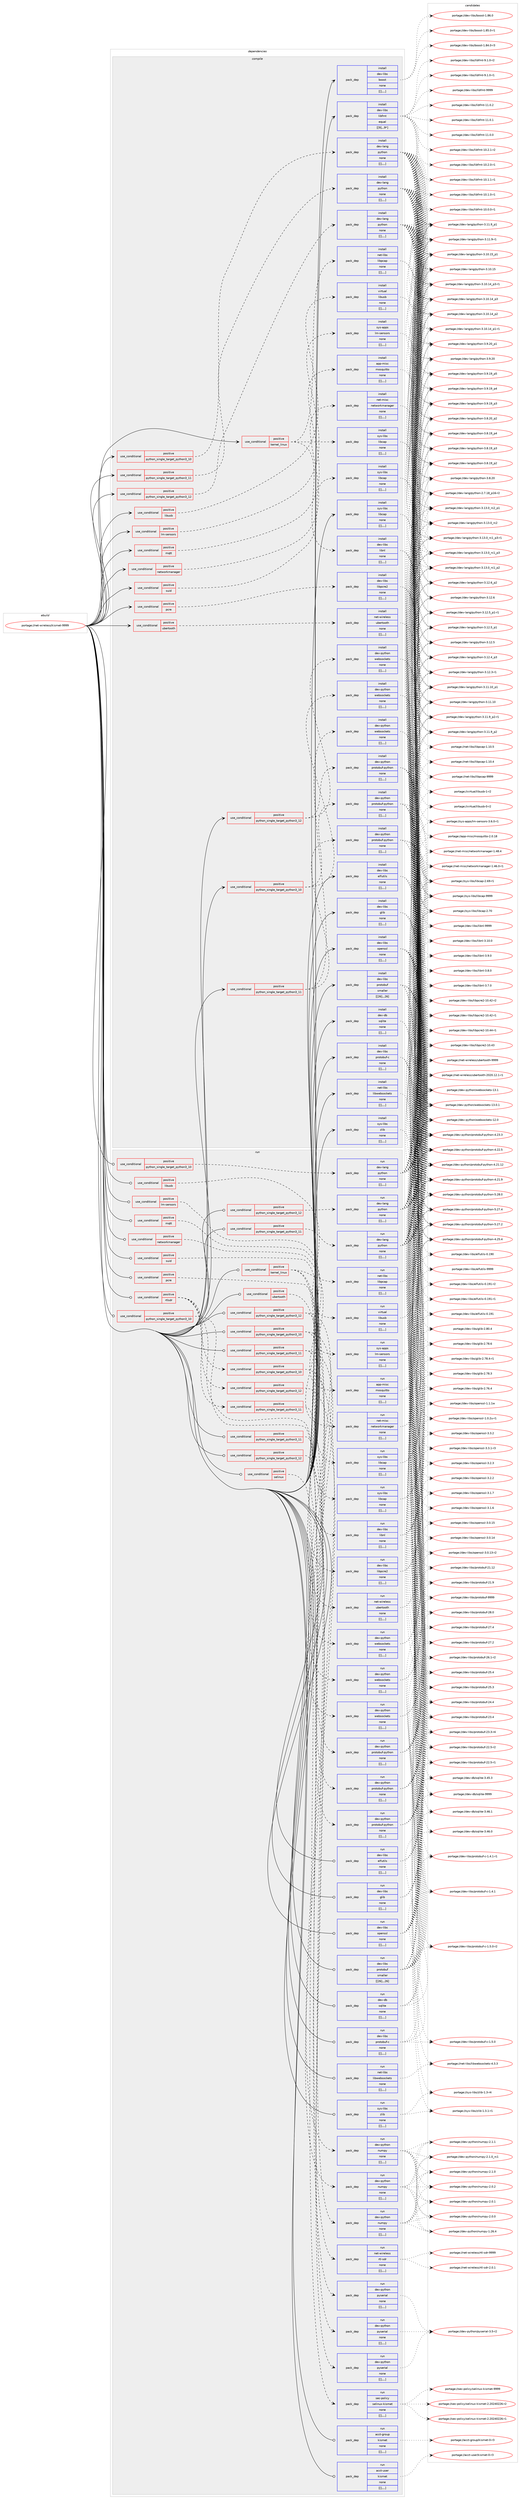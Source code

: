 digraph prolog {

# *************
# Graph options
# *************

newrank=true;
concentrate=true;
compound=true;
graph [rankdir=LR,fontname=Helvetica,fontsize=10,ranksep=1.5];#, ranksep=2.5, nodesep=0.2];
edge  [arrowhead=vee];
node  [fontname=Helvetica,fontsize=10];

# **********
# The ebuild
# **********

subgraph cluster_leftcol {
color=gray;
label=<<i>ebuild</i>>;
id [label="portage://net-wireless/kismet-9999", color=red, width=4, href="../net-wireless/kismet-9999.svg"];
}

# ****************
# The dependencies
# ****************

subgraph cluster_midcol {
color=gray;
label=<<i>dependencies</i>>;
subgraph cluster_compile {
fillcolor="#eeeeee";
style=filled;
label=<<i>compile</i>>;
subgraph cond106765 {
dependency399337 [label=<<TABLE BORDER="0" CELLBORDER="1" CELLSPACING="0" CELLPADDING="4"><TR><TD ROWSPAN="3" CELLPADDING="10">use_conditional</TD></TR><TR><TD>positive</TD></TR><TR><TD>kernel_linux</TD></TR></TABLE>>, shape=none, color=red];
subgraph pack289737 {
dependency399338 [label=<<TABLE BORDER="0" CELLBORDER="1" CELLSPACING="0" CELLPADDING="4" WIDTH="220"><TR><TD ROWSPAN="6" CELLPADDING="30">pack_dep</TD></TR><TR><TD WIDTH="110">install</TD></TR><TR><TD>sys-libs</TD></TR><TR><TD>libcap</TD></TR><TR><TD>none</TD></TR><TR><TD>[[],,,,]</TD></TR></TABLE>>, shape=none, color=blue];
}
dependency399337:e -> dependency399338:w [weight=20,style="dashed",arrowhead="vee"];
subgraph pack289738 {
dependency399339 [label=<<TABLE BORDER="0" CELLBORDER="1" CELLSPACING="0" CELLPADDING="4" WIDTH="220"><TR><TD ROWSPAN="6" CELLPADDING="30">pack_dep</TD></TR><TR><TD WIDTH="110">install</TD></TR><TR><TD>dev-libs</TD></TR><TR><TD>libnl</TD></TR><TR><TD>none</TD></TR><TR><TD>[[],,,,]</TD></TR></TABLE>>, shape=none, color=blue];
}
dependency399337:e -> dependency399339:w [weight=20,style="dashed",arrowhead="vee"];
subgraph pack289739 {
dependency399340 [label=<<TABLE BORDER="0" CELLBORDER="1" CELLSPACING="0" CELLPADDING="4" WIDTH="220"><TR><TD ROWSPAN="6" CELLPADDING="30">pack_dep</TD></TR><TR><TD WIDTH="110">install</TD></TR><TR><TD>net-libs</TD></TR><TR><TD>libpcap</TD></TR><TR><TD>none</TD></TR><TR><TD>[[],,,,]</TD></TR></TABLE>>, shape=none, color=blue];
}
dependency399337:e -> dependency399340:w [weight=20,style="dashed",arrowhead="vee"];
}
id:e -> dependency399337:w [weight=20,style="solid",arrowhead="vee"];
subgraph cond106766 {
dependency399341 [label=<<TABLE BORDER="0" CELLBORDER="1" CELLSPACING="0" CELLPADDING="4"><TR><TD ROWSPAN="3" CELLPADDING="10">use_conditional</TD></TR><TR><TD>positive</TD></TR><TR><TD>libusb</TD></TR></TABLE>>, shape=none, color=red];
subgraph pack289740 {
dependency399342 [label=<<TABLE BORDER="0" CELLBORDER="1" CELLSPACING="0" CELLPADDING="4" WIDTH="220"><TR><TD ROWSPAN="6" CELLPADDING="30">pack_dep</TD></TR><TR><TD WIDTH="110">install</TD></TR><TR><TD>virtual</TD></TR><TR><TD>libusb</TD></TR><TR><TD>none</TD></TR><TR><TD>[[],,,,]</TD></TR></TABLE>>, shape=none, color=blue];
}
dependency399341:e -> dependency399342:w [weight=20,style="dashed",arrowhead="vee"];
}
id:e -> dependency399341:w [weight=20,style="solid",arrowhead="vee"];
subgraph cond106767 {
dependency399343 [label=<<TABLE BORDER="0" CELLBORDER="1" CELLSPACING="0" CELLPADDING="4"><TR><TD ROWSPAN="3" CELLPADDING="10">use_conditional</TD></TR><TR><TD>positive</TD></TR><TR><TD>lm-sensors</TD></TR></TABLE>>, shape=none, color=red];
subgraph pack289741 {
dependency399344 [label=<<TABLE BORDER="0" CELLBORDER="1" CELLSPACING="0" CELLPADDING="4" WIDTH="220"><TR><TD ROWSPAN="6" CELLPADDING="30">pack_dep</TD></TR><TR><TD WIDTH="110">install</TD></TR><TR><TD>sys-apps</TD></TR><TR><TD>lm-sensors</TD></TR><TR><TD>none</TD></TR><TR><TD>[[],,,,]</TD></TR></TABLE>>, shape=none, color=blue];
}
dependency399343:e -> dependency399344:w [weight=20,style="dashed",arrowhead="vee"];
}
id:e -> dependency399343:w [weight=20,style="solid",arrowhead="vee"];
subgraph cond106768 {
dependency399345 [label=<<TABLE BORDER="0" CELLBORDER="1" CELLSPACING="0" CELLPADDING="4"><TR><TD ROWSPAN="3" CELLPADDING="10">use_conditional</TD></TR><TR><TD>positive</TD></TR><TR><TD>mqtt</TD></TR></TABLE>>, shape=none, color=red];
subgraph pack289742 {
dependency399346 [label=<<TABLE BORDER="0" CELLBORDER="1" CELLSPACING="0" CELLPADDING="4" WIDTH="220"><TR><TD ROWSPAN="6" CELLPADDING="30">pack_dep</TD></TR><TR><TD WIDTH="110">install</TD></TR><TR><TD>app-misc</TD></TR><TR><TD>mosquitto</TD></TR><TR><TD>none</TD></TR><TR><TD>[[],,,,]</TD></TR></TABLE>>, shape=none, color=blue];
}
dependency399345:e -> dependency399346:w [weight=20,style="dashed",arrowhead="vee"];
}
id:e -> dependency399345:w [weight=20,style="solid",arrowhead="vee"];
subgraph cond106769 {
dependency399347 [label=<<TABLE BORDER="0" CELLBORDER="1" CELLSPACING="0" CELLPADDING="4"><TR><TD ROWSPAN="3" CELLPADDING="10">use_conditional</TD></TR><TR><TD>positive</TD></TR><TR><TD>networkmanager</TD></TR></TABLE>>, shape=none, color=red];
subgraph pack289743 {
dependency399348 [label=<<TABLE BORDER="0" CELLBORDER="1" CELLSPACING="0" CELLPADDING="4" WIDTH="220"><TR><TD ROWSPAN="6" CELLPADDING="30">pack_dep</TD></TR><TR><TD WIDTH="110">install</TD></TR><TR><TD>net-misc</TD></TR><TR><TD>networkmanager</TD></TR><TR><TD>none</TD></TR><TR><TD>[[],,,,]</TD></TR></TABLE>>, shape=none, color=blue];
}
dependency399347:e -> dependency399348:w [weight=20,style="dashed",arrowhead="vee"];
}
id:e -> dependency399347:w [weight=20,style="solid",arrowhead="vee"];
subgraph cond106770 {
dependency399349 [label=<<TABLE BORDER="0" CELLBORDER="1" CELLSPACING="0" CELLPADDING="4"><TR><TD ROWSPAN="3" CELLPADDING="10">use_conditional</TD></TR><TR><TD>positive</TD></TR><TR><TD>pcre</TD></TR></TABLE>>, shape=none, color=red];
subgraph pack289744 {
dependency399350 [label=<<TABLE BORDER="0" CELLBORDER="1" CELLSPACING="0" CELLPADDING="4" WIDTH="220"><TR><TD ROWSPAN="6" CELLPADDING="30">pack_dep</TD></TR><TR><TD WIDTH="110">install</TD></TR><TR><TD>dev-libs</TD></TR><TR><TD>libpcre2</TD></TR><TR><TD>none</TD></TR><TR><TD>[[],,,,]</TD></TR></TABLE>>, shape=none, color=blue];
}
dependency399349:e -> dependency399350:w [weight=20,style="dashed",arrowhead="vee"];
}
id:e -> dependency399349:w [weight=20,style="solid",arrowhead="vee"];
subgraph cond106771 {
dependency399351 [label=<<TABLE BORDER="0" CELLBORDER="1" CELLSPACING="0" CELLPADDING="4"><TR><TD ROWSPAN="3" CELLPADDING="10">use_conditional</TD></TR><TR><TD>positive</TD></TR><TR><TD>python_single_target_python3_10</TD></TR></TABLE>>, shape=none, color=red];
subgraph pack289745 {
dependency399352 [label=<<TABLE BORDER="0" CELLBORDER="1" CELLSPACING="0" CELLPADDING="4" WIDTH="220"><TR><TD ROWSPAN="6" CELLPADDING="30">pack_dep</TD></TR><TR><TD WIDTH="110">install</TD></TR><TR><TD>dev-lang</TD></TR><TR><TD>python</TD></TR><TR><TD>none</TD></TR><TR><TD>[[],,,,]</TD></TR></TABLE>>, shape=none, color=blue];
}
dependency399351:e -> dependency399352:w [weight=20,style="dashed",arrowhead="vee"];
}
id:e -> dependency399351:w [weight=20,style="solid",arrowhead="vee"];
subgraph cond106772 {
dependency399353 [label=<<TABLE BORDER="0" CELLBORDER="1" CELLSPACING="0" CELLPADDING="4"><TR><TD ROWSPAN="3" CELLPADDING="10">use_conditional</TD></TR><TR><TD>positive</TD></TR><TR><TD>python_single_target_python3_10</TD></TR></TABLE>>, shape=none, color=red];
subgraph pack289746 {
dependency399354 [label=<<TABLE BORDER="0" CELLBORDER="1" CELLSPACING="0" CELLPADDING="4" WIDTH="220"><TR><TD ROWSPAN="6" CELLPADDING="30">pack_dep</TD></TR><TR><TD WIDTH="110">install</TD></TR><TR><TD>dev-python</TD></TR><TR><TD>protobuf-python</TD></TR><TR><TD>none</TD></TR><TR><TD>[[],,,,]</TD></TR></TABLE>>, shape=none, color=blue];
}
dependency399353:e -> dependency399354:w [weight=20,style="dashed",arrowhead="vee"];
subgraph pack289747 {
dependency399355 [label=<<TABLE BORDER="0" CELLBORDER="1" CELLSPACING="0" CELLPADDING="4" WIDTH="220"><TR><TD ROWSPAN="6" CELLPADDING="30">pack_dep</TD></TR><TR><TD WIDTH="110">install</TD></TR><TR><TD>dev-python</TD></TR><TR><TD>websockets</TD></TR><TR><TD>none</TD></TR><TR><TD>[[],,,,]</TD></TR></TABLE>>, shape=none, color=blue];
}
dependency399353:e -> dependency399355:w [weight=20,style="dashed",arrowhead="vee"];
}
id:e -> dependency399353:w [weight=20,style="solid",arrowhead="vee"];
subgraph cond106773 {
dependency399356 [label=<<TABLE BORDER="0" CELLBORDER="1" CELLSPACING="0" CELLPADDING="4"><TR><TD ROWSPAN="3" CELLPADDING="10">use_conditional</TD></TR><TR><TD>positive</TD></TR><TR><TD>python_single_target_python3_11</TD></TR></TABLE>>, shape=none, color=red];
subgraph pack289748 {
dependency399357 [label=<<TABLE BORDER="0" CELLBORDER="1" CELLSPACING="0" CELLPADDING="4" WIDTH="220"><TR><TD ROWSPAN="6" CELLPADDING="30">pack_dep</TD></TR><TR><TD WIDTH="110">install</TD></TR><TR><TD>dev-lang</TD></TR><TR><TD>python</TD></TR><TR><TD>none</TD></TR><TR><TD>[[],,,,]</TD></TR></TABLE>>, shape=none, color=blue];
}
dependency399356:e -> dependency399357:w [weight=20,style="dashed",arrowhead="vee"];
}
id:e -> dependency399356:w [weight=20,style="solid",arrowhead="vee"];
subgraph cond106774 {
dependency399358 [label=<<TABLE BORDER="0" CELLBORDER="1" CELLSPACING="0" CELLPADDING="4"><TR><TD ROWSPAN="3" CELLPADDING="10">use_conditional</TD></TR><TR><TD>positive</TD></TR><TR><TD>python_single_target_python3_11</TD></TR></TABLE>>, shape=none, color=red];
subgraph pack289749 {
dependency399359 [label=<<TABLE BORDER="0" CELLBORDER="1" CELLSPACING="0" CELLPADDING="4" WIDTH="220"><TR><TD ROWSPAN="6" CELLPADDING="30">pack_dep</TD></TR><TR><TD WIDTH="110">install</TD></TR><TR><TD>dev-python</TD></TR><TR><TD>protobuf-python</TD></TR><TR><TD>none</TD></TR><TR><TD>[[],,,,]</TD></TR></TABLE>>, shape=none, color=blue];
}
dependency399358:e -> dependency399359:w [weight=20,style="dashed",arrowhead="vee"];
subgraph pack289750 {
dependency399360 [label=<<TABLE BORDER="0" CELLBORDER="1" CELLSPACING="0" CELLPADDING="4" WIDTH="220"><TR><TD ROWSPAN="6" CELLPADDING="30">pack_dep</TD></TR><TR><TD WIDTH="110">install</TD></TR><TR><TD>dev-python</TD></TR><TR><TD>websockets</TD></TR><TR><TD>none</TD></TR><TR><TD>[[],,,,]</TD></TR></TABLE>>, shape=none, color=blue];
}
dependency399358:e -> dependency399360:w [weight=20,style="dashed",arrowhead="vee"];
}
id:e -> dependency399358:w [weight=20,style="solid",arrowhead="vee"];
subgraph cond106775 {
dependency399361 [label=<<TABLE BORDER="0" CELLBORDER="1" CELLSPACING="0" CELLPADDING="4"><TR><TD ROWSPAN="3" CELLPADDING="10">use_conditional</TD></TR><TR><TD>positive</TD></TR><TR><TD>python_single_target_python3_12</TD></TR></TABLE>>, shape=none, color=red];
subgraph pack289751 {
dependency399362 [label=<<TABLE BORDER="0" CELLBORDER="1" CELLSPACING="0" CELLPADDING="4" WIDTH="220"><TR><TD ROWSPAN="6" CELLPADDING="30">pack_dep</TD></TR><TR><TD WIDTH="110">install</TD></TR><TR><TD>dev-lang</TD></TR><TR><TD>python</TD></TR><TR><TD>none</TD></TR><TR><TD>[[],,,,]</TD></TR></TABLE>>, shape=none, color=blue];
}
dependency399361:e -> dependency399362:w [weight=20,style="dashed",arrowhead="vee"];
}
id:e -> dependency399361:w [weight=20,style="solid",arrowhead="vee"];
subgraph cond106776 {
dependency399363 [label=<<TABLE BORDER="0" CELLBORDER="1" CELLSPACING="0" CELLPADDING="4"><TR><TD ROWSPAN="3" CELLPADDING="10">use_conditional</TD></TR><TR><TD>positive</TD></TR><TR><TD>python_single_target_python3_12</TD></TR></TABLE>>, shape=none, color=red];
subgraph pack289752 {
dependency399364 [label=<<TABLE BORDER="0" CELLBORDER="1" CELLSPACING="0" CELLPADDING="4" WIDTH="220"><TR><TD ROWSPAN="6" CELLPADDING="30">pack_dep</TD></TR><TR><TD WIDTH="110">install</TD></TR><TR><TD>dev-python</TD></TR><TR><TD>protobuf-python</TD></TR><TR><TD>none</TD></TR><TR><TD>[[],,,,]</TD></TR></TABLE>>, shape=none, color=blue];
}
dependency399363:e -> dependency399364:w [weight=20,style="dashed",arrowhead="vee"];
subgraph pack289753 {
dependency399365 [label=<<TABLE BORDER="0" CELLBORDER="1" CELLSPACING="0" CELLPADDING="4" WIDTH="220"><TR><TD ROWSPAN="6" CELLPADDING="30">pack_dep</TD></TR><TR><TD WIDTH="110">install</TD></TR><TR><TD>dev-python</TD></TR><TR><TD>websockets</TD></TR><TR><TD>none</TD></TR><TR><TD>[[],,,,]</TD></TR></TABLE>>, shape=none, color=blue];
}
dependency399363:e -> dependency399365:w [weight=20,style="dashed",arrowhead="vee"];
}
id:e -> dependency399363:w [weight=20,style="solid",arrowhead="vee"];
subgraph cond106777 {
dependency399366 [label=<<TABLE BORDER="0" CELLBORDER="1" CELLSPACING="0" CELLPADDING="4"><TR><TD ROWSPAN="3" CELLPADDING="10">use_conditional</TD></TR><TR><TD>positive</TD></TR><TR><TD>suid</TD></TR></TABLE>>, shape=none, color=red];
subgraph pack289754 {
dependency399367 [label=<<TABLE BORDER="0" CELLBORDER="1" CELLSPACING="0" CELLPADDING="4" WIDTH="220"><TR><TD ROWSPAN="6" CELLPADDING="30">pack_dep</TD></TR><TR><TD WIDTH="110">install</TD></TR><TR><TD>sys-libs</TD></TR><TR><TD>libcap</TD></TR><TR><TD>none</TD></TR><TR><TD>[[],,,,]</TD></TR></TABLE>>, shape=none, color=blue];
}
dependency399366:e -> dependency399367:w [weight=20,style="dashed",arrowhead="vee"];
}
id:e -> dependency399366:w [weight=20,style="solid",arrowhead="vee"];
subgraph cond106778 {
dependency399368 [label=<<TABLE BORDER="0" CELLBORDER="1" CELLSPACING="0" CELLPADDING="4"><TR><TD ROWSPAN="3" CELLPADDING="10">use_conditional</TD></TR><TR><TD>positive</TD></TR><TR><TD>ubertooth</TD></TR></TABLE>>, shape=none, color=red];
subgraph pack289755 {
dependency399369 [label=<<TABLE BORDER="0" CELLBORDER="1" CELLSPACING="0" CELLPADDING="4" WIDTH="220"><TR><TD ROWSPAN="6" CELLPADDING="30">pack_dep</TD></TR><TR><TD WIDTH="110">install</TD></TR><TR><TD>net-wireless</TD></TR><TR><TD>ubertooth</TD></TR><TR><TD>none</TD></TR><TR><TD>[[],,,,]</TD></TR></TABLE>>, shape=none, color=blue];
}
dependency399368:e -> dependency399369:w [weight=20,style="dashed",arrowhead="vee"];
}
id:e -> dependency399368:w [weight=20,style="solid",arrowhead="vee"];
subgraph pack289756 {
dependency399370 [label=<<TABLE BORDER="0" CELLBORDER="1" CELLSPACING="0" CELLPADDING="4" WIDTH="220"><TR><TD ROWSPAN="6" CELLPADDING="30">pack_dep</TD></TR><TR><TD WIDTH="110">install</TD></TR><TR><TD>dev-db</TD></TR><TR><TD>sqlite</TD></TR><TR><TD>none</TD></TR><TR><TD>[[],,,,]</TD></TR></TABLE>>, shape=none, color=blue];
}
id:e -> dependency399370:w [weight=20,style="solid",arrowhead="vee"];
subgraph pack289757 {
dependency399371 [label=<<TABLE BORDER="0" CELLBORDER="1" CELLSPACING="0" CELLPADDING="4" WIDTH="220"><TR><TD ROWSPAN="6" CELLPADDING="30">pack_dep</TD></TR><TR><TD WIDTH="110">install</TD></TR><TR><TD>dev-libs</TD></TR><TR><TD>boost</TD></TR><TR><TD>none</TD></TR><TR><TD>[[],,,,]</TD></TR></TABLE>>, shape=none, color=blue];
}
id:e -> dependency399371:w [weight=20,style="solid",arrowhead="vee"];
subgraph pack289758 {
dependency399372 [label=<<TABLE BORDER="0" CELLBORDER="1" CELLSPACING="0" CELLPADDING="4" WIDTH="220"><TR><TD ROWSPAN="6" CELLPADDING="30">pack_dep</TD></TR><TR><TD WIDTH="110">install</TD></TR><TR><TD>dev-libs</TD></TR><TR><TD>elfutils</TD></TR><TR><TD>none</TD></TR><TR><TD>[[],,,,]</TD></TR></TABLE>>, shape=none, color=blue];
}
id:e -> dependency399372:w [weight=20,style="solid",arrowhead="vee"];
subgraph pack289759 {
dependency399373 [label=<<TABLE BORDER="0" CELLBORDER="1" CELLSPACING="0" CELLPADDING="4" WIDTH="220"><TR><TD ROWSPAN="6" CELLPADDING="30">pack_dep</TD></TR><TR><TD WIDTH="110">install</TD></TR><TR><TD>dev-libs</TD></TR><TR><TD>glib</TD></TR><TR><TD>none</TD></TR><TR><TD>[[],,,,]</TD></TR></TABLE>>, shape=none, color=blue];
}
id:e -> dependency399373:w [weight=20,style="solid",arrowhead="vee"];
subgraph pack289760 {
dependency399374 [label=<<TABLE BORDER="0" CELLBORDER="1" CELLSPACING="0" CELLPADDING="4" WIDTH="220"><TR><TD ROWSPAN="6" CELLPADDING="30">pack_dep</TD></TR><TR><TD WIDTH="110">install</TD></TR><TR><TD>dev-libs</TD></TR><TR><TD>libfmt</TD></TR><TR><TD>equal</TD></TR><TR><TD>[[9],,,9*]</TD></TR></TABLE>>, shape=none, color=blue];
}
id:e -> dependency399374:w [weight=20,style="solid",arrowhead="vee"];
subgraph pack289761 {
dependency399375 [label=<<TABLE BORDER="0" CELLBORDER="1" CELLSPACING="0" CELLPADDING="4" WIDTH="220"><TR><TD ROWSPAN="6" CELLPADDING="30">pack_dep</TD></TR><TR><TD WIDTH="110">install</TD></TR><TR><TD>dev-libs</TD></TR><TR><TD>openssl</TD></TR><TR><TD>none</TD></TR><TR><TD>[[],,,,]</TD></TR></TABLE>>, shape=none, color=blue];
}
id:e -> dependency399375:w [weight=20,style="solid",arrowhead="vee"];
subgraph pack289762 {
dependency399376 [label=<<TABLE BORDER="0" CELLBORDER="1" CELLSPACING="0" CELLPADDING="4" WIDTH="220"><TR><TD ROWSPAN="6" CELLPADDING="30">pack_dep</TD></TR><TR><TD WIDTH="110">install</TD></TR><TR><TD>dev-libs</TD></TR><TR><TD>protobuf</TD></TR><TR><TD>smaller</TD></TR><TR><TD>[[26],,,26]</TD></TR></TABLE>>, shape=none, color=blue];
}
id:e -> dependency399376:w [weight=20,style="solid",arrowhead="vee"];
subgraph pack289763 {
dependency399377 [label=<<TABLE BORDER="0" CELLBORDER="1" CELLSPACING="0" CELLPADDING="4" WIDTH="220"><TR><TD ROWSPAN="6" CELLPADDING="30">pack_dep</TD></TR><TR><TD WIDTH="110">install</TD></TR><TR><TD>dev-libs</TD></TR><TR><TD>protobuf-c</TD></TR><TR><TD>none</TD></TR><TR><TD>[[],,,,]</TD></TR></TABLE>>, shape=none, color=blue];
}
id:e -> dependency399377:w [weight=20,style="solid",arrowhead="vee"];
subgraph pack289764 {
dependency399378 [label=<<TABLE BORDER="0" CELLBORDER="1" CELLSPACING="0" CELLPADDING="4" WIDTH="220"><TR><TD ROWSPAN="6" CELLPADDING="30">pack_dep</TD></TR><TR><TD WIDTH="110">install</TD></TR><TR><TD>net-libs</TD></TR><TR><TD>libwebsockets</TD></TR><TR><TD>none</TD></TR><TR><TD>[[],,,,]</TD></TR></TABLE>>, shape=none, color=blue];
}
id:e -> dependency399378:w [weight=20,style="solid",arrowhead="vee"];
subgraph pack289765 {
dependency399379 [label=<<TABLE BORDER="0" CELLBORDER="1" CELLSPACING="0" CELLPADDING="4" WIDTH="220"><TR><TD ROWSPAN="6" CELLPADDING="30">pack_dep</TD></TR><TR><TD WIDTH="110">install</TD></TR><TR><TD>sys-libs</TD></TR><TR><TD>libcap</TD></TR><TR><TD>none</TD></TR><TR><TD>[[],,,,]</TD></TR></TABLE>>, shape=none, color=blue];
}
id:e -> dependency399379:w [weight=20,style="solid",arrowhead="vee"];
subgraph pack289766 {
dependency399380 [label=<<TABLE BORDER="0" CELLBORDER="1" CELLSPACING="0" CELLPADDING="4" WIDTH="220"><TR><TD ROWSPAN="6" CELLPADDING="30">pack_dep</TD></TR><TR><TD WIDTH="110">install</TD></TR><TR><TD>sys-libs</TD></TR><TR><TD>zlib</TD></TR><TR><TD>none</TD></TR><TR><TD>[[],,,,]</TD></TR></TABLE>>, shape=none, color=blue];
}
id:e -> dependency399380:w [weight=20,style="solid",arrowhead="vee"];
}
subgraph cluster_compileandrun {
fillcolor="#eeeeee";
style=filled;
label=<<i>compile and run</i>>;
}
subgraph cluster_run {
fillcolor="#eeeeee";
style=filled;
label=<<i>run</i>>;
subgraph cond106779 {
dependency399381 [label=<<TABLE BORDER="0" CELLBORDER="1" CELLSPACING="0" CELLPADDING="4"><TR><TD ROWSPAN="3" CELLPADDING="10">use_conditional</TD></TR><TR><TD>positive</TD></TR><TR><TD>kernel_linux</TD></TR></TABLE>>, shape=none, color=red];
subgraph pack289767 {
dependency399382 [label=<<TABLE BORDER="0" CELLBORDER="1" CELLSPACING="0" CELLPADDING="4" WIDTH="220"><TR><TD ROWSPAN="6" CELLPADDING="30">pack_dep</TD></TR><TR><TD WIDTH="110">run</TD></TR><TR><TD>sys-libs</TD></TR><TR><TD>libcap</TD></TR><TR><TD>none</TD></TR><TR><TD>[[],,,,]</TD></TR></TABLE>>, shape=none, color=blue];
}
dependency399381:e -> dependency399382:w [weight=20,style="dashed",arrowhead="vee"];
subgraph pack289768 {
dependency399383 [label=<<TABLE BORDER="0" CELLBORDER="1" CELLSPACING="0" CELLPADDING="4" WIDTH="220"><TR><TD ROWSPAN="6" CELLPADDING="30">pack_dep</TD></TR><TR><TD WIDTH="110">run</TD></TR><TR><TD>dev-libs</TD></TR><TR><TD>libnl</TD></TR><TR><TD>none</TD></TR><TR><TD>[[],,,,]</TD></TR></TABLE>>, shape=none, color=blue];
}
dependency399381:e -> dependency399383:w [weight=20,style="dashed",arrowhead="vee"];
subgraph pack289769 {
dependency399384 [label=<<TABLE BORDER="0" CELLBORDER="1" CELLSPACING="0" CELLPADDING="4" WIDTH="220"><TR><TD ROWSPAN="6" CELLPADDING="30">pack_dep</TD></TR><TR><TD WIDTH="110">run</TD></TR><TR><TD>net-libs</TD></TR><TR><TD>libpcap</TD></TR><TR><TD>none</TD></TR><TR><TD>[[],,,,]</TD></TR></TABLE>>, shape=none, color=blue];
}
dependency399381:e -> dependency399384:w [weight=20,style="dashed",arrowhead="vee"];
}
id:e -> dependency399381:w [weight=20,style="solid",arrowhead="odot"];
subgraph cond106780 {
dependency399385 [label=<<TABLE BORDER="0" CELLBORDER="1" CELLSPACING="0" CELLPADDING="4"><TR><TD ROWSPAN="3" CELLPADDING="10">use_conditional</TD></TR><TR><TD>positive</TD></TR><TR><TD>libusb</TD></TR></TABLE>>, shape=none, color=red];
subgraph pack289770 {
dependency399386 [label=<<TABLE BORDER="0" CELLBORDER="1" CELLSPACING="0" CELLPADDING="4" WIDTH="220"><TR><TD ROWSPAN="6" CELLPADDING="30">pack_dep</TD></TR><TR><TD WIDTH="110">run</TD></TR><TR><TD>virtual</TD></TR><TR><TD>libusb</TD></TR><TR><TD>none</TD></TR><TR><TD>[[],,,,]</TD></TR></TABLE>>, shape=none, color=blue];
}
dependency399385:e -> dependency399386:w [weight=20,style="dashed",arrowhead="vee"];
}
id:e -> dependency399385:w [weight=20,style="solid",arrowhead="odot"];
subgraph cond106781 {
dependency399387 [label=<<TABLE BORDER="0" CELLBORDER="1" CELLSPACING="0" CELLPADDING="4"><TR><TD ROWSPAN="3" CELLPADDING="10">use_conditional</TD></TR><TR><TD>positive</TD></TR><TR><TD>lm-sensors</TD></TR></TABLE>>, shape=none, color=red];
subgraph pack289771 {
dependency399388 [label=<<TABLE BORDER="0" CELLBORDER="1" CELLSPACING="0" CELLPADDING="4" WIDTH="220"><TR><TD ROWSPAN="6" CELLPADDING="30">pack_dep</TD></TR><TR><TD WIDTH="110">run</TD></TR><TR><TD>sys-apps</TD></TR><TR><TD>lm-sensors</TD></TR><TR><TD>none</TD></TR><TR><TD>[[],,,,]</TD></TR></TABLE>>, shape=none, color=blue];
}
dependency399387:e -> dependency399388:w [weight=20,style="dashed",arrowhead="vee"];
}
id:e -> dependency399387:w [weight=20,style="solid",arrowhead="odot"];
subgraph cond106782 {
dependency399389 [label=<<TABLE BORDER="0" CELLBORDER="1" CELLSPACING="0" CELLPADDING="4"><TR><TD ROWSPAN="3" CELLPADDING="10">use_conditional</TD></TR><TR><TD>positive</TD></TR><TR><TD>mqtt</TD></TR></TABLE>>, shape=none, color=red];
subgraph pack289772 {
dependency399390 [label=<<TABLE BORDER="0" CELLBORDER="1" CELLSPACING="0" CELLPADDING="4" WIDTH="220"><TR><TD ROWSPAN="6" CELLPADDING="30">pack_dep</TD></TR><TR><TD WIDTH="110">run</TD></TR><TR><TD>app-misc</TD></TR><TR><TD>mosquitto</TD></TR><TR><TD>none</TD></TR><TR><TD>[[],,,,]</TD></TR></TABLE>>, shape=none, color=blue];
}
dependency399389:e -> dependency399390:w [weight=20,style="dashed",arrowhead="vee"];
}
id:e -> dependency399389:w [weight=20,style="solid",arrowhead="odot"];
subgraph cond106783 {
dependency399391 [label=<<TABLE BORDER="0" CELLBORDER="1" CELLSPACING="0" CELLPADDING="4"><TR><TD ROWSPAN="3" CELLPADDING="10">use_conditional</TD></TR><TR><TD>positive</TD></TR><TR><TD>networkmanager</TD></TR></TABLE>>, shape=none, color=red];
subgraph pack289773 {
dependency399392 [label=<<TABLE BORDER="0" CELLBORDER="1" CELLSPACING="0" CELLPADDING="4" WIDTH="220"><TR><TD ROWSPAN="6" CELLPADDING="30">pack_dep</TD></TR><TR><TD WIDTH="110">run</TD></TR><TR><TD>net-misc</TD></TR><TR><TD>networkmanager</TD></TR><TR><TD>none</TD></TR><TR><TD>[[],,,,]</TD></TR></TABLE>>, shape=none, color=blue];
}
dependency399391:e -> dependency399392:w [weight=20,style="dashed",arrowhead="vee"];
}
id:e -> dependency399391:w [weight=20,style="solid",arrowhead="odot"];
subgraph cond106784 {
dependency399393 [label=<<TABLE BORDER="0" CELLBORDER="1" CELLSPACING="0" CELLPADDING="4"><TR><TD ROWSPAN="3" CELLPADDING="10">use_conditional</TD></TR><TR><TD>positive</TD></TR><TR><TD>pcre</TD></TR></TABLE>>, shape=none, color=red];
subgraph pack289774 {
dependency399394 [label=<<TABLE BORDER="0" CELLBORDER="1" CELLSPACING="0" CELLPADDING="4" WIDTH="220"><TR><TD ROWSPAN="6" CELLPADDING="30">pack_dep</TD></TR><TR><TD WIDTH="110">run</TD></TR><TR><TD>dev-libs</TD></TR><TR><TD>libpcre2</TD></TR><TR><TD>none</TD></TR><TR><TD>[[],,,,]</TD></TR></TABLE>>, shape=none, color=blue];
}
dependency399393:e -> dependency399394:w [weight=20,style="dashed",arrowhead="vee"];
}
id:e -> dependency399393:w [weight=20,style="solid",arrowhead="odot"];
subgraph cond106785 {
dependency399395 [label=<<TABLE BORDER="0" CELLBORDER="1" CELLSPACING="0" CELLPADDING="4"><TR><TD ROWSPAN="3" CELLPADDING="10">use_conditional</TD></TR><TR><TD>positive</TD></TR><TR><TD>python_single_target_python3_10</TD></TR></TABLE>>, shape=none, color=red];
subgraph pack289775 {
dependency399396 [label=<<TABLE BORDER="0" CELLBORDER="1" CELLSPACING="0" CELLPADDING="4" WIDTH="220"><TR><TD ROWSPAN="6" CELLPADDING="30">pack_dep</TD></TR><TR><TD WIDTH="110">run</TD></TR><TR><TD>dev-lang</TD></TR><TR><TD>python</TD></TR><TR><TD>none</TD></TR><TR><TD>[[],,,,]</TD></TR></TABLE>>, shape=none, color=blue];
}
dependency399395:e -> dependency399396:w [weight=20,style="dashed",arrowhead="vee"];
}
id:e -> dependency399395:w [weight=20,style="solid",arrowhead="odot"];
subgraph cond106786 {
dependency399397 [label=<<TABLE BORDER="0" CELLBORDER="1" CELLSPACING="0" CELLPADDING="4"><TR><TD ROWSPAN="3" CELLPADDING="10">use_conditional</TD></TR><TR><TD>positive</TD></TR><TR><TD>python_single_target_python3_10</TD></TR></TABLE>>, shape=none, color=red];
subgraph pack289776 {
dependency399398 [label=<<TABLE BORDER="0" CELLBORDER="1" CELLSPACING="0" CELLPADDING="4" WIDTH="220"><TR><TD ROWSPAN="6" CELLPADDING="30">pack_dep</TD></TR><TR><TD WIDTH="110">run</TD></TR><TR><TD>dev-python</TD></TR><TR><TD>protobuf-python</TD></TR><TR><TD>none</TD></TR><TR><TD>[[],,,,]</TD></TR></TABLE>>, shape=none, color=blue];
}
dependency399397:e -> dependency399398:w [weight=20,style="dashed",arrowhead="vee"];
subgraph pack289777 {
dependency399399 [label=<<TABLE BORDER="0" CELLBORDER="1" CELLSPACING="0" CELLPADDING="4" WIDTH="220"><TR><TD ROWSPAN="6" CELLPADDING="30">pack_dep</TD></TR><TR><TD WIDTH="110">run</TD></TR><TR><TD>dev-python</TD></TR><TR><TD>websockets</TD></TR><TR><TD>none</TD></TR><TR><TD>[[],,,,]</TD></TR></TABLE>>, shape=none, color=blue];
}
dependency399397:e -> dependency399399:w [weight=20,style="dashed",arrowhead="vee"];
}
id:e -> dependency399397:w [weight=20,style="solid",arrowhead="odot"];
subgraph cond106787 {
dependency399400 [label=<<TABLE BORDER="0" CELLBORDER="1" CELLSPACING="0" CELLPADDING="4"><TR><TD ROWSPAN="3" CELLPADDING="10">use_conditional</TD></TR><TR><TD>positive</TD></TR><TR><TD>python_single_target_python3_10</TD></TR></TABLE>>, shape=none, color=red];
subgraph pack289778 {
dependency399401 [label=<<TABLE BORDER="0" CELLBORDER="1" CELLSPACING="0" CELLPADDING="4" WIDTH="220"><TR><TD ROWSPAN="6" CELLPADDING="30">pack_dep</TD></TR><TR><TD WIDTH="110">run</TD></TR><TR><TD>dev-python</TD></TR><TR><TD>pyserial</TD></TR><TR><TD>none</TD></TR><TR><TD>[[],,,,]</TD></TR></TABLE>>, shape=none, color=blue];
}
dependency399400:e -> dependency399401:w [weight=20,style="dashed",arrowhead="vee"];
}
id:e -> dependency399400:w [weight=20,style="solid",arrowhead="odot"];
subgraph cond106788 {
dependency399402 [label=<<TABLE BORDER="0" CELLBORDER="1" CELLSPACING="0" CELLPADDING="4"><TR><TD ROWSPAN="3" CELLPADDING="10">use_conditional</TD></TR><TR><TD>positive</TD></TR><TR><TD>python_single_target_python3_11</TD></TR></TABLE>>, shape=none, color=red];
subgraph pack289779 {
dependency399403 [label=<<TABLE BORDER="0" CELLBORDER="1" CELLSPACING="0" CELLPADDING="4" WIDTH="220"><TR><TD ROWSPAN="6" CELLPADDING="30">pack_dep</TD></TR><TR><TD WIDTH="110">run</TD></TR><TR><TD>dev-lang</TD></TR><TR><TD>python</TD></TR><TR><TD>none</TD></TR><TR><TD>[[],,,,]</TD></TR></TABLE>>, shape=none, color=blue];
}
dependency399402:e -> dependency399403:w [weight=20,style="dashed",arrowhead="vee"];
}
id:e -> dependency399402:w [weight=20,style="solid",arrowhead="odot"];
subgraph cond106789 {
dependency399404 [label=<<TABLE BORDER="0" CELLBORDER="1" CELLSPACING="0" CELLPADDING="4"><TR><TD ROWSPAN="3" CELLPADDING="10">use_conditional</TD></TR><TR><TD>positive</TD></TR><TR><TD>python_single_target_python3_11</TD></TR></TABLE>>, shape=none, color=red];
subgraph pack289780 {
dependency399405 [label=<<TABLE BORDER="0" CELLBORDER="1" CELLSPACING="0" CELLPADDING="4" WIDTH="220"><TR><TD ROWSPAN="6" CELLPADDING="30">pack_dep</TD></TR><TR><TD WIDTH="110">run</TD></TR><TR><TD>dev-python</TD></TR><TR><TD>protobuf-python</TD></TR><TR><TD>none</TD></TR><TR><TD>[[],,,,]</TD></TR></TABLE>>, shape=none, color=blue];
}
dependency399404:e -> dependency399405:w [weight=20,style="dashed",arrowhead="vee"];
subgraph pack289781 {
dependency399406 [label=<<TABLE BORDER="0" CELLBORDER="1" CELLSPACING="0" CELLPADDING="4" WIDTH="220"><TR><TD ROWSPAN="6" CELLPADDING="30">pack_dep</TD></TR><TR><TD WIDTH="110">run</TD></TR><TR><TD>dev-python</TD></TR><TR><TD>websockets</TD></TR><TR><TD>none</TD></TR><TR><TD>[[],,,,]</TD></TR></TABLE>>, shape=none, color=blue];
}
dependency399404:e -> dependency399406:w [weight=20,style="dashed",arrowhead="vee"];
}
id:e -> dependency399404:w [weight=20,style="solid",arrowhead="odot"];
subgraph cond106790 {
dependency399407 [label=<<TABLE BORDER="0" CELLBORDER="1" CELLSPACING="0" CELLPADDING="4"><TR><TD ROWSPAN="3" CELLPADDING="10">use_conditional</TD></TR><TR><TD>positive</TD></TR><TR><TD>python_single_target_python3_11</TD></TR></TABLE>>, shape=none, color=red];
subgraph pack289782 {
dependency399408 [label=<<TABLE BORDER="0" CELLBORDER="1" CELLSPACING="0" CELLPADDING="4" WIDTH="220"><TR><TD ROWSPAN="6" CELLPADDING="30">pack_dep</TD></TR><TR><TD WIDTH="110">run</TD></TR><TR><TD>dev-python</TD></TR><TR><TD>pyserial</TD></TR><TR><TD>none</TD></TR><TR><TD>[[],,,,]</TD></TR></TABLE>>, shape=none, color=blue];
}
dependency399407:e -> dependency399408:w [weight=20,style="dashed",arrowhead="vee"];
}
id:e -> dependency399407:w [weight=20,style="solid",arrowhead="odot"];
subgraph cond106791 {
dependency399409 [label=<<TABLE BORDER="0" CELLBORDER="1" CELLSPACING="0" CELLPADDING="4"><TR><TD ROWSPAN="3" CELLPADDING="10">use_conditional</TD></TR><TR><TD>positive</TD></TR><TR><TD>python_single_target_python3_12</TD></TR></TABLE>>, shape=none, color=red];
subgraph pack289783 {
dependency399410 [label=<<TABLE BORDER="0" CELLBORDER="1" CELLSPACING="0" CELLPADDING="4" WIDTH="220"><TR><TD ROWSPAN="6" CELLPADDING="30">pack_dep</TD></TR><TR><TD WIDTH="110">run</TD></TR><TR><TD>dev-lang</TD></TR><TR><TD>python</TD></TR><TR><TD>none</TD></TR><TR><TD>[[],,,,]</TD></TR></TABLE>>, shape=none, color=blue];
}
dependency399409:e -> dependency399410:w [weight=20,style="dashed",arrowhead="vee"];
}
id:e -> dependency399409:w [weight=20,style="solid",arrowhead="odot"];
subgraph cond106792 {
dependency399411 [label=<<TABLE BORDER="0" CELLBORDER="1" CELLSPACING="0" CELLPADDING="4"><TR><TD ROWSPAN="3" CELLPADDING="10">use_conditional</TD></TR><TR><TD>positive</TD></TR><TR><TD>python_single_target_python3_12</TD></TR></TABLE>>, shape=none, color=red];
subgraph pack289784 {
dependency399412 [label=<<TABLE BORDER="0" CELLBORDER="1" CELLSPACING="0" CELLPADDING="4" WIDTH="220"><TR><TD ROWSPAN="6" CELLPADDING="30">pack_dep</TD></TR><TR><TD WIDTH="110">run</TD></TR><TR><TD>dev-python</TD></TR><TR><TD>protobuf-python</TD></TR><TR><TD>none</TD></TR><TR><TD>[[],,,,]</TD></TR></TABLE>>, shape=none, color=blue];
}
dependency399411:e -> dependency399412:w [weight=20,style="dashed",arrowhead="vee"];
subgraph pack289785 {
dependency399413 [label=<<TABLE BORDER="0" CELLBORDER="1" CELLSPACING="0" CELLPADDING="4" WIDTH="220"><TR><TD ROWSPAN="6" CELLPADDING="30">pack_dep</TD></TR><TR><TD WIDTH="110">run</TD></TR><TR><TD>dev-python</TD></TR><TR><TD>websockets</TD></TR><TR><TD>none</TD></TR><TR><TD>[[],,,,]</TD></TR></TABLE>>, shape=none, color=blue];
}
dependency399411:e -> dependency399413:w [weight=20,style="dashed",arrowhead="vee"];
}
id:e -> dependency399411:w [weight=20,style="solid",arrowhead="odot"];
subgraph cond106793 {
dependency399414 [label=<<TABLE BORDER="0" CELLBORDER="1" CELLSPACING="0" CELLPADDING="4"><TR><TD ROWSPAN="3" CELLPADDING="10">use_conditional</TD></TR><TR><TD>positive</TD></TR><TR><TD>python_single_target_python3_12</TD></TR></TABLE>>, shape=none, color=red];
subgraph pack289786 {
dependency399415 [label=<<TABLE BORDER="0" CELLBORDER="1" CELLSPACING="0" CELLPADDING="4" WIDTH="220"><TR><TD ROWSPAN="6" CELLPADDING="30">pack_dep</TD></TR><TR><TD WIDTH="110">run</TD></TR><TR><TD>dev-python</TD></TR><TR><TD>pyserial</TD></TR><TR><TD>none</TD></TR><TR><TD>[[],,,,]</TD></TR></TABLE>>, shape=none, color=blue];
}
dependency399414:e -> dependency399415:w [weight=20,style="dashed",arrowhead="vee"];
}
id:e -> dependency399414:w [weight=20,style="solid",arrowhead="odot"];
subgraph cond106794 {
dependency399416 [label=<<TABLE BORDER="0" CELLBORDER="1" CELLSPACING="0" CELLPADDING="4"><TR><TD ROWSPAN="3" CELLPADDING="10">use_conditional</TD></TR><TR><TD>positive</TD></TR><TR><TD>rtlsdr</TD></TR></TABLE>>, shape=none, color=red];
subgraph cond106795 {
dependency399417 [label=<<TABLE BORDER="0" CELLBORDER="1" CELLSPACING="0" CELLPADDING="4"><TR><TD ROWSPAN="3" CELLPADDING="10">use_conditional</TD></TR><TR><TD>positive</TD></TR><TR><TD>python_single_target_python3_10</TD></TR></TABLE>>, shape=none, color=red];
subgraph pack289787 {
dependency399418 [label=<<TABLE BORDER="0" CELLBORDER="1" CELLSPACING="0" CELLPADDING="4" WIDTH="220"><TR><TD ROWSPAN="6" CELLPADDING="30">pack_dep</TD></TR><TR><TD WIDTH="110">run</TD></TR><TR><TD>dev-python</TD></TR><TR><TD>numpy</TD></TR><TR><TD>none</TD></TR><TR><TD>[[],,,,]</TD></TR></TABLE>>, shape=none, color=blue];
}
dependency399417:e -> dependency399418:w [weight=20,style="dashed",arrowhead="vee"];
}
dependency399416:e -> dependency399417:w [weight=20,style="dashed",arrowhead="vee"];
subgraph cond106796 {
dependency399419 [label=<<TABLE BORDER="0" CELLBORDER="1" CELLSPACING="0" CELLPADDING="4"><TR><TD ROWSPAN="3" CELLPADDING="10">use_conditional</TD></TR><TR><TD>positive</TD></TR><TR><TD>python_single_target_python3_11</TD></TR></TABLE>>, shape=none, color=red];
subgraph pack289788 {
dependency399420 [label=<<TABLE BORDER="0" CELLBORDER="1" CELLSPACING="0" CELLPADDING="4" WIDTH="220"><TR><TD ROWSPAN="6" CELLPADDING="30">pack_dep</TD></TR><TR><TD WIDTH="110">run</TD></TR><TR><TD>dev-python</TD></TR><TR><TD>numpy</TD></TR><TR><TD>none</TD></TR><TR><TD>[[],,,,]</TD></TR></TABLE>>, shape=none, color=blue];
}
dependency399419:e -> dependency399420:w [weight=20,style="dashed",arrowhead="vee"];
}
dependency399416:e -> dependency399419:w [weight=20,style="dashed",arrowhead="vee"];
subgraph cond106797 {
dependency399421 [label=<<TABLE BORDER="0" CELLBORDER="1" CELLSPACING="0" CELLPADDING="4"><TR><TD ROWSPAN="3" CELLPADDING="10">use_conditional</TD></TR><TR><TD>positive</TD></TR><TR><TD>python_single_target_python3_12</TD></TR></TABLE>>, shape=none, color=red];
subgraph pack289789 {
dependency399422 [label=<<TABLE BORDER="0" CELLBORDER="1" CELLSPACING="0" CELLPADDING="4" WIDTH="220"><TR><TD ROWSPAN="6" CELLPADDING="30">pack_dep</TD></TR><TR><TD WIDTH="110">run</TD></TR><TR><TD>dev-python</TD></TR><TR><TD>numpy</TD></TR><TR><TD>none</TD></TR><TR><TD>[[],,,,]</TD></TR></TABLE>>, shape=none, color=blue];
}
dependency399421:e -> dependency399422:w [weight=20,style="dashed",arrowhead="vee"];
}
dependency399416:e -> dependency399421:w [weight=20,style="dashed",arrowhead="vee"];
subgraph pack289790 {
dependency399423 [label=<<TABLE BORDER="0" CELLBORDER="1" CELLSPACING="0" CELLPADDING="4" WIDTH="220"><TR><TD ROWSPAN="6" CELLPADDING="30">pack_dep</TD></TR><TR><TD WIDTH="110">run</TD></TR><TR><TD>net-wireless</TD></TR><TR><TD>rtl-sdr</TD></TR><TR><TD>none</TD></TR><TR><TD>[[],,,,]</TD></TR></TABLE>>, shape=none, color=blue];
}
dependency399416:e -> dependency399423:w [weight=20,style="dashed",arrowhead="vee"];
}
id:e -> dependency399416:w [weight=20,style="solid",arrowhead="odot"];
subgraph cond106798 {
dependency399424 [label=<<TABLE BORDER="0" CELLBORDER="1" CELLSPACING="0" CELLPADDING="4"><TR><TD ROWSPAN="3" CELLPADDING="10">use_conditional</TD></TR><TR><TD>positive</TD></TR><TR><TD>selinux</TD></TR></TABLE>>, shape=none, color=red];
subgraph pack289791 {
dependency399425 [label=<<TABLE BORDER="0" CELLBORDER="1" CELLSPACING="0" CELLPADDING="4" WIDTH="220"><TR><TD ROWSPAN="6" CELLPADDING="30">pack_dep</TD></TR><TR><TD WIDTH="110">run</TD></TR><TR><TD>sec-policy</TD></TR><TR><TD>selinux-kismet</TD></TR><TR><TD>none</TD></TR><TR><TD>[[],,,,]</TD></TR></TABLE>>, shape=none, color=blue];
}
dependency399424:e -> dependency399425:w [weight=20,style="dashed",arrowhead="vee"];
}
id:e -> dependency399424:w [weight=20,style="solid",arrowhead="odot"];
subgraph cond106799 {
dependency399426 [label=<<TABLE BORDER="0" CELLBORDER="1" CELLSPACING="0" CELLPADDING="4"><TR><TD ROWSPAN="3" CELLPADDING="10">use_conditional</TD></TR><TR><TD>positive</TD></TR><TR><TD>suid</TD></TR></TABLE>>, shape=none, color=red];
subgraph pack289792 {
dependency399427 [label=<<TABLE BORDER="0" CELLBORDER="1" CELLSPACING="0" CELLPADDING="4" WIDTH="220"><TR><TD ROWSPAN="6" CELLPADDING="30">pack_dep</TD></TR><TR><TD WIDTH="110">run</TD></TR><TR><TD>sys-libs</TD></TR><TR><TD>libcap</TD></TR><TR><TD>none</TD></TR><TR><TD>[[],,,,]</TD></TR></TABLE>>, shape=none, color=blue];
}
dependency399426:e -> dependency399427:w [weight=20,style="dashed",arrowhead="vee"];
}
id:e -> dependency399426:w [weight=20,style="solid",arrowhead="odot"];
subgraph cond106800 {
dependency399428 [label=<<TABLE BORDER="0" CELLBORDER="1" CELLSPACING="0" CELLPADDING="4"><TR><TD ROWSPAN="3" CELLPADDING="10">use_conditional</TD></TR><TR><TD>positive</TD></TR><TR><TD>ubertooth</TD></TR></TABLE>>, shape=none, color=red];
subgraph pack289793 {
dependency399429 [label=<<TABLE BORDER="0" CELLBORDER="1" CELLSPACING="0" CELLPADDING="4" WIDTH="220"><TR><TD ROWSPAN="6" CELLPADDING="30">pack_dep</TD></TR><TR><TD WIDTH="110">run</TD></TR><TR><TD>net-wireless</TD></TR><TR><TD>ubertooth</TD></TR><TR><TD>none</TD></TR><TR><TD>[[],,,,]</TD></TR></TABLE>>, shape=none, color=blue];
}
dependency399428:e -> dependency399429:w [weight=20,style="dashed",arrowhead="vee"];
}
id:e -> dependency399428:w [weight=20,style="solid",arrowhead="odot"];
subgraph pack289794 {
dependency399430 [label=<<TABLE BORDER="0" CELLBORDER="1" CELLSPACING="0" CELLPADDING="4" WIDTH="220"><TR><TD ROWSPAN="6" CELLPADDING="30">pack_dep</TD></TR><TR><TD WIDTH="110">run</TD></TR><TR><TD>acct-group</TD></TR><TR><TD>kismet</TD></TR><TR><TD>none</TD></TR><TR><TD>[[],,,,]</TD></TR></TABLE>>, shape=none, color=blue];
}
id:e -> dependency399430:w [weight=20,style="solid",arrowhead="odot"];
subgraph pack289795 {
dependency399431 [label=<<TABLE BORDER="0" CELLBORDER="1" CELLSPACING="0" CELLPADDING="4" WIDTH="220"><TR><TD ROWSPAN="6" CELLPADDING="30">pack_dep</TD></TR><TR><TD WIDTH="110">run</TD></TR><TR><TD>acct-user</TD></TR><TR><TD>kismet</TD></TR><TR><TD>none</TD></TR><TR><TD>[[],,,,]</TD></TR></TABLE>>, shape=none, color=blue];
}
id:e -> dependency399431:w [weight=20,style="solid",arrowhead="odot"];
subgraph pack289796 {
dependency399432 [label=<<TABLE BORDER="0" CELLBORDER="1" CELLSPACING="0" CELLPADDING="4" WIDTH="220"><TR><TD ROWSPAN="6" CELLPADDING="30">pack_dep</TD></TR><TR><TD WIDTH="110">run</TD></TR><TR><TD>dev-db</TD></TR><TR><TD>sqlite</TD></TR><TR><TD>none</TD></TR><TR><TD>[[],,,,]</TD></TR></TABLE>>, shape=none, color=blue];
}
id:e -> dependency399432:w [weight=20,style="solid",arrowhead="odot"];
subgraph pack289797 {
dependency399433 [label=<<TABLE BORDER="0" CELLBORDER="1" CELLSPACING="0" CELLPADDING="4" WIDTH="220"><TR><TD ROWSPAN="6" CELLPADDING="30">pack_dep</TD></TR><TR><TD WIDTH="110">run</TD></TR><TR><TD>dev-libs</TD></TR><TR><TD>elfutils</TD></TR><TR><TD>none</TD></TR><TR><TD>[[],,,,]</TD></TR></TABLE>>, shape=none, color=blue];
}
id:e -> dependency399433:w [weight=20,style="solid",arrowhead="odot"];
subgraph pack289798 {
dependency399434 [label=<<TABLE BORDER="0" CELLBORDER="1" CELLSPACING="0" CELLPADDING="4" WIDTH="220"><TR><TD ROWSPAN="6" CELLPADDING="30">pack_dep</TD></TR><TR><TD WIDTH="110">run</TD></TR><TR><TD>dev-libs</TD></TR><TR><TD>glib</TD></TR><TR><TD>none</TD></TR><TR><TD>[[],,,,]</TD></TR></TABLE>>, shape=none, color=blue];
}
id:e -> dependency399434:w [weight=20,style="solid",arrowhead="odot"];
subgraph pack289799 {
dependency399435 [label=<<TABLE BORDER="0" CELLBORDER="1" CELLSPACING="0" CELLPADDING="4" WIDTH="220"><TR><TD ROWSPAN="6" CELLPADDING="30">pack_dep</TD></TR><TR><TD WIDTH="110">run</TD></TR><TR><TD>dev-libs</TD></TR><TR><TD>openssl</TD></TR><TR><TD>none</TD></TR><TR><TD>[[],,,,]</TD></TR></TABLE>>, shape=none, color=blue];
}
id:e -> dependency399435:w [weight=20,style="solid",arrowhead="odot"];
subgraph pack289800 {
dependency399436 [label=<<TABLE BORDER="0" CELLBORDER="1" CELLSPACING="0" CELLPADDING="4" WIDTH="220"><TR><TD ROWSPAN="6" CELLPADDING="30">pack_dep</TD></TR><TR><TD WIDTH="110">run</TD></TR><TR><TD>dev-libs</TD></TR><TR><TD>protobuf</TD></TR><TR><TD>smaller</TD></TR><TR><TD>[[26],,,26]</TD></TR></TABLE>>, shape=none, color=blue];
}
id:e -> dependency399436:w [weight=20,style="solid",arrowhead="odot"];
subgraph pack289801 {
dependency399437 [label=<<TABLE BORDER="0" CELLBORDER="1" CELLSPACING="0" CELLPADDING="4" WIDTH="220"><TR><TD ROWSPAN="6" CELLPADDING="30">pack_dep</TD></TR><TR><TD WIDTH="110">run</TD></TR><TR><TD>dev-libs</TD></TR><TR><TD>protobuf-c</TD></TR><TR><TD>none</TD></TR><TR><TD>[[],,,,]</TD></TR></TABLE>>, shape=none, color=blue];
}
id:e -> dependency399437:w [weight=20,style="solid",arrowhead="odot"];
subgraph pack289802 {
dependency399438 [label=<<TABLE BORDER="0" CELLBORDER="1" CELLSPACING="0" CELLPADDING="4" WIDTH="220"><TR><TD ROWSPAN="6" CELLPADDING="30">pack_dep</TD></TR><TR><TD WIDTH="110">run</TD></TR><TR><TD>net-libs</TD></TR><TR><TD>libwebsockets</TD></TR><TR><TD>none</TD></TR><TR><TD>[[],,,,]</TD></TR></TABLE>>, shape=none, color=blue];
}
id:e -> dependency399438:w [weight=20,style="solid",arrowhead="odot"];
subgraph pack289803 {
dependency399439 [label=<<TABLE BORDER="0" CELLBORDER="1" CELLSPACING="0" CELLPADDING="4" WIDTH="220"><TR><TD ROWSPAN="6" CELLPADDING="30">pack_dep</TD></TR><TR><TD WIDTH="110">run</TD></TR><TR><TD>sys-libs</TD></TR><TR><TD>zlib</TD></TR><TR><TD>none</TD></TR><TR><TD>[[],,,,]</TD></TR></TABLE>>, shape=none, color=blue];
}
id:e -> dependency399439:w [weight=20,style="solid",arrowhead="odot"];
}
}

# **************
# The candidates
# **************

subgraph cluster_choices {
rank=same;
color=gray;
label=<<i>candidates</i>>;

subgraph choice289737 {
color=black;
nodesep=1;
choice1151211154510810598115471081059899971124557575757 [label="portage://sys-libs/libcap-9999", color=red, width=4,href="../sys-libs/libcap-9999.svg"];
choice1151211154510810598115471081059899971124550465548 [label="portage://sys-libs/libcap-2.70", color=red, width=4,href="../sys-libs/libcap-2.70.svg"];
choice11512111545108105981154710810598999711245504654574511449 [label="portage://sys-libs/libcap-2.69-r1", color=red, width=4,href="../sys-libs/libcap-2.69-r1.svg"];
dependency399338:e -> choice1151211154510810598115471081059899971124557575757:w [style=dotted,weight="100"];
dependency399338:e -> choice1151211154510810598115471081059899971124550465548:w [style=dotted,weight="100"];
dependency399338:e -> choice11512111545108105981154710810598999711245504654574511449:w [style=dotted,weight="100"];
}
subgraph choice289738 {
color=black;
nodesep=1;
choice100101118451081059811547108105981101084557575757 [label="portage://dev-libs/libnl-9999", color=red, width=4,href="../dev-libs/libnl-9999.svg"];
choice1001011184510810598115471081059811010845514649484648 [label="portage://dev-libs/libnl-3.10.0", color=red, width=4,href="../dev-libs/libnl-3.10.0.svg"];
choice10010111845108105981154710810598110108455146574648 [label="portage://dev-libs/libnl-3.9.0", color=red, width=4,href="../dev-libs/libnl-3.9.0.svg"];
choice10010111845108105981154710810598110108455146564648 [label="portage://dev-libs/libnl-3.8.0", color=red, width=4,href="../dev-libs/libnl-3.8.0.svg"];
choice10010111845108105981154710810598110108455146554648 [label="portage://dev-libs/libnl-3.7.0", color=red, width=4,href="../dev-libs/libnl-3.7.0.svg"];
dependency399339:e -> choice100101118451081059811547108105981101084557575757:w [style=dotted,weight="100"];
dependency399339:e -> choice1001011184510810598115471081059811010845514649484648:w [style=dotted,weight="100"];
dependency399339:e -> choice10010111845108105981154710810598110108455146574648:w [style=dotted,weight="100"];
dependency399339:e -> choice10010111845108105981154710810598110108455146564648:w [style=dotted,weight="100"];
dependency399339:e -> choice10010111845108105981154710810598110108455146554648:w [style=dotted,weight="100"];
}
subgraph choice289739 {
color=black;
nodesep=1;
choice1101011164510810598115471081059811299971124557575757 [label="portage://net-libs/libpcap-9999", color=red, width=4,href="../net-libs/libpcap-9999.svg"];
choice11010111645108105981154710810598112999711245494649484653 [label="portage://net-libs/libpcap-1.10.5", color=red, width=4,href="../net-libs/libpcap-1.10.5.svg"];
choice11010111645108105981154710810598112999711245494649484652 [label="portage://net-libs/libpcap-1.10.4", color=red, width=4,href="../net-libs/libpcap-1.10.4.svg"];
dependency399340:e -> choice1101011164510810598115471081059811299971124557575757:w [style=dotted,weight="100"];
dependency399340:e -> choice11010111645108105981154710810598112999711245494649484653:w [style=dotted,weight="100"];
dependency399340:e -> choice11010111645108105981154710810598112999711245494649484652:w [style=dotted,weight="100"];
}
subgraph choice289740 {
color=black;
nodesep=1;
choice1181051141161179710847108105981171159845494511450 [label="portage://virtual/libusb-1-r2", color=red, width=4,href="../virtual/libusb-1-r2.svg"];
choice1181051141161179710847108105981171159845484511450 [label="portage://virtual/libusb-0-r2", color=red, width=4,href="../virtual/libusb-0-r2.svg"];
dependency399342:e -> choice1181051141161179710847108105981171159845494511450:w [style=dotted,weight="100"];
dependency399342:e -> choice1181051141161179710847108105981171159845484511450:w [style=dotted,weight="100"];
}
subgraph choice289741 {
color=black;
nodesep=1;
choice115121115459711211211547108109451151011101151111141154551465446484511449 [label="portage://sys-apps/lm-sensors-3.6.0-r1", color=red, width=4,href="../sys-apps/lm-sensors-3.6.0-r1.svg"];
dependency399344:e -> choice115121115459711211211547108109451151011101151111141154551465446484511449:w [style=dotted,weight="100"];
}
subgraph choice289742 {
color=black;
nodesep=1;
choice9711211245109105115994710911111511311710511611611145504648464956 [label="portage://app-misc/mosquitto-2.0.18", color=red, width=4,href="../app-misc/mosquitto-2.0.18.svg"];
dependency399346:e -> choice9711211245109105115994710911111511311710511611611145504648464956:w [style=dotted,weight="100"];
}
subgraph choice289743 {
color=black;
nodesep=1;
choice110101116451091051159947110101116119111114107109971109710310111445494652564652 [label="portage://net-misc/networkmanager-1.48.4", color=red, width=4,href="../net-misc/networkmanager-1.48.4.svg"];
choice1101011164510910511599471101011161191111141071099711097103101114454946525446484511449 [label="portage://net-misc/networkmanager-1.46.0-r1", color=red, width=4,href="../net-misc/networkmanager-1.46.0-r1.svg"];
dependency399348:e -> choice110101116451091051159947110101116119111114107109971109710310111445494652564652:w [style=dotted,weight="100"];
dependency399348:e -> choice1101011164510910511599471101011161191111141071099711097103101114454946525446484511449:w [style=dotted,weight="100"];
}
subgraph choice289744 {
color=black;
nodesep=1;
choice1001011184510810598115471081059811299114101504549484652524511449 [label="portage://dev-libs/libpcre2-10.44-r1", color=red, width=4,href="../dev-libs/libpcre2-10.44-r1.svg"];
choice100101118451081059811547108105981129911410150454948465251 [label="portage://dev-libs/libpcre2-10.43", color=red, width=4,href="../dev-libs/libpcre2-10.43.svg"];
choice1001011184510810598115471081059811299114101504549484652504511450 [label="portage://dev-libs/libpcre2-10.42-r2", color=red, width=4,href="../dev-libs/libpcre2-10.42-r2.svg"];
choice1001011184510810598115471081059811299114101504549484652504511449 [label="portage://dev-libs/libpcre2-10.42-r1", color=red, width=4,href="../dev-libs/libpcre2-10.42-r1.svg"];
dependency399350:e -> choice1001011184510810598115471081059811299114101504549484652524511449:w [style=dotted,weight="100"];
dependency399350:e -> choice100101118451081059811547108105981129911410150454948465251:w [style=dotted,weight="100"];
dependency399350:e -> choice1001011184510810598115471081059811299114101504549484652504511450:w [style=dotted,weight="100"];
dependency399350:e -> choice1001011184510810598115471081059811299114101504549484652504511449:w [style=dotted,weight="100"];
}
subgraph choice289745 {
color=black;
nodesep=1;
choice100101118451089711010347112121116104111110455146495146489511499509511249 [label="portage://dev-lang/python-3.13.0_rc2_p1", color=red, width=4,href="../dev-lang/python-3.13.0_rc2_p1.svg"];
choice10010111845108971101034711212111610411111045514649514648951149950 [label="portage://dev-lang/python-3.13.0_rc2", color=red, width=4,href="../dev-lang/python-3.13.0_rc2.svg"];
choice1001011184510897110103471121211161041111104551464951464895114994995112514511449 [label="portage://dev-lang/python-3.13.0_rc1_p3-r1", color=red, width=4,href="../dev-lang/python-3.13.0_rc1_p3-r1.svg"];
choice100101118451089711010347112121116104111110455146495146489511499499511251 [label="portage://dev-lang/python-3.13.0_rc1_p3", color=red, width=4,href="../dev-lang/python-3.13.0_rc1_p3.svg"];
choice100101118451089711010347112121116104111110455146495146489511499499511250 [label="portage://dev-lang/python-3.13.0_rc1_p2", color=red, width=4,href="../dev-lang/python-3.13.0_rc1_p2.svg"];
choice100101118451089711010347112121116104111110455146495046549511250 [label="portage://dev-lang/python-3.12.6_p2", color=red, width=4,href="../dev-lang/python-3.12.6_p2.svg"];
choice10010111845108971101034711212111610411111045514649504654 [label="portage://dev-lang/python-3.12.6", color=red, width=4,href="../dev-lang/python-3.12.6.svg"];
choice1001011184510897110103471121211161041111104551464950465395112494511449 [label="portage://dev-lang/python-3.12.5_p1-r1", color=red, width=4,href="../dev-lang/python-3.12.5_p1-r1.svg"];
choice100101118451089711010347112121116104111110455146495046539511249 [label="portage://dev-lang/python-3.12.5_p1", color=red, width=4,href="../dev-lang/python-3.12.5_p1.svg"];
choice10010111845108971101034711212111610411111045514649504653 [label="portage://dev-lang/python-3.12.5", color=red, width=4,href="../dev-lang/python-3.12.5.svg"];
choice100101118451089711010347112121116104111110455146495046529511251 [label="portage://dev-lang/python-3.12.4_p3", color=red, width=4,href="../dev-lang/python-3.12.4_p3.svg"];
choice100101118451089711010347112121116104111110455146495046514511449 [label="portage://dev-lang/python-3.12.3-r1", color=red, width=4,href="../dev-lang/python-3.12.3-r1.svg"];
choice10010111845108971101034711212111610411111045514649494649489511249 [label="portage://dev-lang/python-3.11.10_p1", color=red, width=4,href="../dev-lang/python-3.11.10_p1.svg"];
choice1001011184510897110103471121211161041111104551464949464948 [label="portage://dev-lang/python-3.11.10", color=red, width=4,href="../dev-lang/python-3.11.10.svg"];
choice1001011184510897110103471121211161041111104551464949465795112504511449 [label="portage://dev-lang/python-3.11.9_p2-r1", color=red, width=4,href="../dev-lang/python-3.11.9_p2-r1.svg"];
choice100101118451089711010347112121116104111110455146494946579511250 [label="portage://dev-lang/python-3.11.9_p2", color=red, width=4,href="../dev-lang/python-3.11.9_p2.svg"];
choice100101118451089711010347112121116104111110455146494946579511249 [label="portage://dev-lang/python-3.11.9_p1", color=red, width=4,href="../dev-lang/python-3.11.9_p1.svg"];
choice100101118451089711010347112121116104111110455146494946574511449 [label="portage://dev-lang/python-3.11.9-r1", color=red, width=4,href="../dev-lang/python-3.11.9-r1.svg"];
choice10010111845108971101034711212111610411111045514649484649539511249 [label="portage://dev-lang/python-3.10.15_p1", color=red, width=4,href="../dev-lang/python-3.10.15_p1.svg"];
choice1001011184510897110103471121211161041111104551464948464953 [label="portage://dev-lang/python-3.10.15", color=red, width=4,href="../dev-lang/python-3.10.15.svg"];
choice100101118451089711010347112121116104111110455146494846495295112514511449 [label="portage://dev-lang/python-3.10.14_p3-r1", color=red, width=4,href="../dev-lang/python-3.10.14_p3-r1.svg"];
choice10010111845108971101034711212111610411111045514649484649529511251 [label="portage://dev-lang/python-3.10.14_p3", color=red, width=4,href="../dev-lang/python-3.10.14_p3.svg"];
choice10010111845108971101034711212111610411111045514649484649529511250 [label="portage://dev-lang/python-3.10.14_p2", color=red, width=4,href="../dev-lang/python-3.10.14_p2.svg"];
choice100101118451089711010347112121116104111110455146494846495295112494511449 [label="portage://dev-lang/python-3.10.14_p1-r1", color=red, width=4,href="../dev-lang/python-3.10.14_p1-r1.svg"];
choice100101118451089711010347112121116104111110455146574650489511249 [label="portage://dev-lang/python-3.9.20_p1", color=red, width=4,href="../dev-lang/python-3.9.20_p1.svg"];
choice10010111845108971101034711212111610411111045514657465048 [label="portage://dev-lang/python-3.9.20", color=red, width=4,href="../dev-lang/python-3.9.20.svg"];
choice100101118451089711010347112121116104111110455146574649579511253 [label="portage://dev-lang/python-3.9.19_p5", color=red, width=4,href="../dev-lang/python-3.9.19_p5.svg"];
choice100101118451089711010347112121116104111110455146574649579511252 [label="portage://dev-lang/python-3.9.19_p4", color=red, width=4,href="../dev-lang/python-3.9.19_p4.svg"];
choice100101118451089711010347112121116104111110455146574649579511251 [label="portage://dev-lang/python-3.9.19_p3", color=red, width=4,href="../dev-lang/python-3.9.19_p3.svg"];
choice100101118451089711010347112121116104111110455146564650489511250 [label="portage://dev-lang/python-3.8.20_p2", color=red, width=4,href="../dev-lang/python-3.8.20_p2.svg"];
choice10010111845108971101034711212111610411111045514656465048 [label="portage://dev-lang/python-3.8.20", color=red, width=4,href="../dev-lang/python-3.8.20.svg"];
choice100101118451089711010347112121116104111110455146564649579511252 [label="portage://dev-lang/python-3.8.19_p4", color=red, width=4,href="../dev-lang/python-3.8.19_p4.svg"];
choice100101118451089711010347112121116104111110455146564649579511251 [label="portage://dev-lang/python-3.8.19_p3", color=red, width=4,href="../dev-lang/python-3.8.19_p3.svg"];
choice100101118451089711010347112121116104111110455146564649579511250 [label="portage://dev-lang/python-3.8.19_p2", color=red, width=4,href="../dev-lang/python-3.8.19_p2.svg"];
choice100101118451089711010347112121116104111110455046554649569511249544511450 [label="portage://dev-lang/python-2.7.18_p16-r2", color=red, width=4,href="../dev-lang/python-2.7.18_p16-r2.svg"];
dependency399352:e -> choice100101118451089711010347112121116104111110455146495146489511499509511249:w [style=dotted,weight="100"];
dependency399352:e -> choice10010111845108971101034711212111610411111045514649514648951149950:w [style=dotted,weight="100"];
dependency399352:e -> choice1001011184510897110103471121211161041111104551464951464895114994995112514511449:w [style=dotted,weight="100"];
dependency399352:e -> choice100101118451089711010347112121116104111110455146495146489511499499511251:w [style=dotted,weight="100"];
dependency399352:e -> choice100101118451089711010347112121116104111110455146495146489511499499511250:w [style=dotted,weight="100"];
dependency399352:e -> choice100101118451089711010347112121116104111110455146495046549511250:w [style=dotted,weight="100"];
dependency399352:e -> choice10010111845108971101034711212111610411111045514649504654:w [style=dotted,weight="100"];
dependency399352:e -> choice1001011184510897110103471121211161041111104551464950465395112494511449:w [style=dotted,weight="100"];
dependency399352:e -> choice100101118451089711010347112121116104111110455146495046539511249:w [style=dotted,weight="100"];
dependency399352:e -> choice10010111845108971101034711212111610411111045514649504653:w [style=dotted,weight="100"];
dependency399352:e -> choice100101118451089711010347112121116104111110455146495046529511251:w [style=dotted,weight="100"];
dependency399352:e -> choice100101118451089711010347112121116104111110455146495046514511449:w [style=dotted,weight="100"];
dependency399352:e -> choice10010111845108971101034711212111610411111045514649494649489511249:w [style=dotted,weight="100"];
dependency399352:e -> choice1001011184510897110103471121211161041111104551464949464948:w [style=dotted,weight="100"];
dependency399352:e -> choice1001011184510897110103471121211161041111104551464949465795112504511449:w [style=dotted,weight="100"];
dependency399352:e -> choice100101118451089711010347112121116104111110455146494946579511250:w [style=dotted,weight="100"];
dependency399352:e -> choice100101118451089711010347112121116104111110455146494946579511249:w [style=dotted,weight="100"];
dependency399352:e -> choice100101118451089711010347112121116104111110455146494946574511449:w [style=dotted,weight="100"];
dependency399352:e -> choice10010111845108971101034711212111610411111045514649484649539511249:w [style=dotted,weight="100"];
dependency399352:e -> choice1001011184510897110103471121211161041111104551464948464953:w [style=dotted,weight="100"];
dependency399352:e -> choice100101118451089711010347112121116104111110455146494846495295112514511449:w [style=dotted,weight="100"];
dependency399352:e -> choice10010111845108971101034711212111610411111045514649484649529511251:w [style=dotted,weight="100"];
dependency399352:e -> choice10010111845108971101034711212111610411111045514649484649529511250:w [style=dotted,weight="100"];
dependency399352:e -> choice100101118451089711010347112121116104111110455146494846495295112494511449:w [style=dotted,weight="100"];
dependency399352:e -> choice100101118451089711010347112121116104111110455146574650489511249:w [style=dotted,weight="100"];
dependency399352:e -> choice10010111845108971101034711212111610411111045514657465048:w [style=dotted,weight="100"];
dependency399352:e -> choice100101118451089711010347112121116104111110455146574649579511253:w [style=dotted,weight="100"];
dependency399352:e -> choice100101118451089711010347112121116104111110455146574649579511252:w [style=dotted,weight="100"];
dependency399352:e -> choice100101118451089711010347112121116104111110455146574649579511251:w [style=dotted,weight="100"];
dependency399352:e -> choice100101118451089711010347112121116104111110455146564650489511250:w [style=dotted,weight="100"];
dependency399352:e -> choice10010111845108971101034711212111610411111045514656465048:w [style=dotted,weight="100"];
dependency399352:e -> choice100101118451089711010347112121116104111110455146564649579511252:w [style=dotted,weight="100"];
dependency399352:e -> choice100101118451089711010347112121116104111110455146564649579511251:w [style=dotted,weight="100"];
dependency399352:e -> choice100101118451089711010347112121116104111110455146564649579511250:w [style=dotted,weight="100"];
dependency399352:e -> choice100101118451089711010347112121116104111110455046554649569511249544511450:w [style=dotted,weight="100"];
}
subgraph choice289746 {
color=black;
nodesep=1;
choice1001011184511212111610411111047112114111116111981171024511212111610411111045534650564648 [label="portage://dev-python/protobuf-python-5.28.0", color=red, width=4,href="../dev-python/protobuf-python-5.28.0.svg"];
choice1001011184511212111610411111047112114111116111981171024511212111610411111045534650554652 [label="portage://dev-python/protobuf-python-5.27.4", color=red, width=4,href="../dev-python/protobuf-python-5.27.4.svg"];
choice1001011184511212111610411111047112114111116111981171024511212111610411111045534650554650 [label="portage://dev-python/protobuf-python-5.27.2", color=red, width=4,href="../dev-python/protobuf-python-5.27.2.svg"];
choice1001011184511212111610411111047112114111116111981171024511212111610411111045524650534652 [label="portage://dev-python/protobuf-python-4.25.4", color=red, width=4,href="../dev-python/protobuf-python-4.25.4.svg"];
choice1001011184511212111610411111047112114111116111981171024511212111610411111045524650514651 [label="portage://dev-python/protobuf-python-4.23.3", color=red, width=4,href="../dev-python/protobuf-python-4.23.3.svg"];
choice1001011184511212111610411111047112114111116111981171024511212111610411111045524650504653 [label="portage://dev-python/protobuf-python-4.22.5", color=red, width=4,href="../dev-python/protobuf-python-4.22.5.svg"];
choice100101118451121211161041111104711211411111611198117102451121211161041111104552465049464950 [label="portage://dev-python/protobuf-python-4.21.12", color=red, width=4,href="../dev-python/protobuf-python-4.21.12.svg"];
choice1001011184511212111610411111047112114111116111981171024511212111610411111045524650494657 [label="portage://dev-python/protobuf-python-4.21.9", color=red, width=4,href="../dev-python/protobuf-python-4.21.9.svg"];
dependency399354:e -> choice1001011184511212111610411111047112114111116111981171024511212111610411111045534650564648:w [style=dotted,weight="100"];
dependency399354:e -> choice1001011184511212111610411111047112114111116111981171024511212111610411111045534650554652:w [style=dotted,weight="100"];
dependency399354:e -> choice1001011184511212111610411111047112114111116111981171024511212111610411111045534650554650:w [style=dotted,weight="100"];
dependency399354:e -> choice1001011184511212111610411111047112114111116111981171024511212111610411111045524650534652:w [style=dotted,weight="100"];
dependency399354:e -> choice1001011184511212111610411111047112114111116111981171024511212111610411111045524650514651:w [style=dotted,weight="100"];
dependency399354:e -> choice1001011184511212111610411111047112114111116111981171024511212111610411111045524650504653:w [style=dotted,weight="100"];
dependency399354:e -> choice100101118451121211161041111104711211411111611198117102451121211161041111104552465049464950:w [style=dotted,weight="100"];
dependency399354:e -> choice1001011184511212111610411111047112114111116111981171024511212111610411111045524650494657:w [style=dotted,weight="100"];
}
subgraph choice289747 {
color=black;
nodesep=1;
choice100101118451121211161041111104711910198115111991071011161154549514649 [label="portage://dev-python/websockets-13.1", color=red, width=4,href="../dev-python/websockets-13.1.svg"];
choice1001011184511212111610411111047119101981151119910710111611545495146484649 [label="portage://dev-python/websockets-13.0.1", color=red, width=4,href="../dev-python/websockets-13.0.1.svg"];
choice100101118451121211161041111104711910198115111991071011161154549504648 [label="portage://dev-python/websockets-12.0", color=red, width=4,href="../dev-python/websockets-12.0.svg"];
dependency399355:e -> choice100101118451121211161041111104711910198115111991071011161154549514649:w [style=dotted,weight="100"];
dependency399355:e -> choice1001011184511212111610411111047119101981151119910710111611545495146484649:w [style=dotted,weight="100"];
dependency399355:e -> choice100101118451121211161041111104711910198115111991071011161154549504648:w [style=dotted,weight="100"];
}
subgraph choice289748 {
color=black;
nodesep=1;
choice100101118451089711010347112121116104111110455146495146489511499509511249 [label="portage://dev-lang/python-3.13.0_rc2_p1", color=red, width=4,href="../dev-lang/python-3.13.0_rc2_p1.svg"];
choice10010111845108971101034711212111610411111045514649514648951149950 [label="portage://dev-lang/python-3.13.0_rc2", color=red, width=4,href="../dev-lang/python-3.13.0_rc2.svg"];
choice1001011184510897110103471121211161041111104551464951464895114994995112514511449 [label="portage://dev-lang/python-3.13.0_rc1_p3-r1", color=red, width=4,href="../dev-lang/python-3.13.0_rc1_p3-r1.svg"];
choice100101118451089711010347112121116104111110455146495146489511499499511251 [label="portage://dev-lang/python-3.13.0_rc1_p3", color=red, width=4,href="../dev-lang/python-3.13.0_rc1_p3.svg"];
choice100101118451089711010347112121116104111110455146495146489511499499511250 [label="portage://dev-lang/python-3.13.0_rc1_p2", color=red, width=4,href="../dev-lang/python-3.13.0_rc1_p2.svg"];
choice100101118451089711010347112121116104111110455146495046549511250 [label="portage://dev-lang/python-3.12.6_p2", color=red, width=4,href="../dev-lang/python-3.12.6_p2.svg"];
choice10010111845108971101034711212111610411111045514649504654 [label="portage://dev-lang/python-3.12.6", color=red, width=4,href="../dev-lang/python-3.12.6.svg"];
choice1001011184510897110103471121211161041111104551464950465395112494511449 [label="portage://dev-lang/python-3.12.5_p1-r1", color=red, width=4,href="../dev-lang/python-3.12.5_p1-r1.svg"];
choice100101118451089711010347112121116104111110455146495046539511249 [label="portage://dev-lang/python-3.12.5_p1", color=red, width=4,href="../dev-lang/python-3.12.5_p1.svg"];
choice10010111845108971101034711212111610411111045514649504653 [label="portage://dev-lang/python-3.12.5", color=red, width=4,href="../dev-lang/python-3.12.5.svg"];
choice100101118451089711010347112121116104111110455146495046529511251 [label="portage://dev-lang/python-3.12.4_p3", color=red, width=4,href="../dev-lang/python-3.12.4_p3.svg"];
choice100101118451089711010347112121116104111110455146495046514511449 [label="portage://dev-lang/python-3.12.3-r1", color=red, width=4,href="../dev-lang/python-3.12.3-r1.svg"];
choice10010111845108971101034711212111610411111045514649494649489511249 [label="portage://dev-lang/python-3.11.10_p1", color=red, width=4,href="../dev-lang/python-3.11.10_p1.svg"];
choice1001011184510897110103471121211161041111104551464949464948 [label="portage://dev-lang/python-3.11.10", color=red, width=4,href="../dev-lang/python-3.11.10.svg"];
choice1001011184510897110103471121211161041111104551464949465795112504511449 [label="portage://dev-lang/python-3.11.9_p2-r1", color=red, width=4,href="../dev-lang/python-3.11.9_p2-r1.svg"];
choice100101118451089711010347112121116104111110455146494946579511250 [label="portage://dev-lang/python-3.11.9_p2", color=red, width=4,href="../dev-lang/python-3.11.9_p2.svg"];
choice100101118451089711010347112121116104111110455146494946579511249 [label="portage://dev-lang/python-3.11.9_p1", color=red, width=4,href="../dev-lang/python-3.11.9_p1.svg"];
choice100101118451089711010347112121116104111110455146494946574511449 [label="portage://dev-lang/python-3.11.9-r1", color=red, width=4,href="../dev-lang/python-3.11.9-r1.svg"];
choice10010111845108971101034711212111610411111045514649484649539511249 [label="portage://dev-lang/python-3.10.15_p1", color=red, width=4,href="../dev-lang/python-3.10.15_p1.svg"];
choice1001011184510897110103471121211161041111104551464948464953 [label="portage://dev-lang/python-3.10.15", color=red, width=4,href="../dev-lang/python-3.10.15.svg"];
choice100101118451089711010347112121116104111110455146494846495295112514511449 [label="portage://dev-lang/python-3.10.14_p3-r1", color=red, width=4,href="../dev-lang/python-3.10.14_p3-r1.svg"];
choice10010111845108971101034711212111610411111045514649484649529511251 [label="portage://dev-lang/python-3.10.14_p3", color=red, width=4,href="../dev-lang/python-3.10.14_p3.svg"];
choice10010111845108971101034711212111610411111045514649484649529511250 [label="portage://dev-lang/python-3.10.14_p2", color=red, width=4,href="../dev-lang/python-3.10.14_p2.svg"];
choice100101118451089711010347112121116104111110455146494846495295112494511449 [label="portage://dev-lang/python-3.10.14_p1-r1", color=red, width=4,href="../dev-lang/python-3.10.14_p1-r1.svg"];
choice100101118451089711010347112121116104111110455146574650489511249 [label="portage://dev-lang/python-3.9.20_p1", color=red, width=4,href="../dev-lang/python-3.9.20_p1.svg"];
choice10010111845108971101034711212111610411111045514657465048 [label="portage://dev-lang/python-3.9.20", color=red, width=4,href="../dev-lang/python-3.9.20.svg"];
choice100101118451089711010347112121116104111110455146574649579511253 [label="portage://dev-lang/python-3.9.19_p5", color=red, width=4,href="../dev-lang/python-3.9.19_p5.svg"];
choice100101118451089711010347112121116104111110455146574649579511252 [label="portage://dev-lang/python-3.9.19_p4", color=red, width=4,href="../dev-lang/python-3.9.19_p4.svg"];
choice100101118451089711010347112121116104111110455146574649579511251 [label="portage://dev-lang/python-3.9.19_p3", color=red, width=4,href="../dev-lang/python-3.9.19_p3.svg"];
choice100101118451089711010347112121116104111110455146564650489511250 [label="portage://dev-lang/python-3.8.20_p2", color=red, width=4,href="../dev-lang/python-3.8.20_p2.svg"];
choice10010111845108971101034711212111610411111045514656465048 [label="portage://dev-lang/python-3.8.20", color=red, width=4,href="../dev-lang/python-3.8.20.svg"];
choice100101118451089711010347112121116104111110455146564649579511252 [label="portage://dev-lang/python-3.8.19_p4", color=red, width=4,href="../dev-lang/python-3.8.19_p4.svg"];
choice100101118451089711010347112121116104111110455146564649579511251 [label="portage://dev-lang/python-3.8.19_p3", color=red, width=4,href="../dev-lang/python-3.8.19_p3.svg"];
choice100101118451089711010347112121116104111110455146564649579511250 [label="portage://dev-lang/python-3.8.19_p2", color=red, width=4,href="../dev-lang/python-3.8.19_p2.svg"];
choice100101118451089711010347112121116104111110455046554649569511249544511450 [label="portage://dev-lang/python-2.7.18_p16-r2", color=red, width=4,href="../dev-lang/python-2.7.18_p16-r2.svg"];
dependency399357:e -> choice100101118451089711010347112121116104111110455146495146489511499509511249:w [style=dotted,weight="100"];
dependency399357:e -> choice10010111845108971101034711212111610411111045514649514648951149950:w [style=dotted,weight="100"];
dependency399357:e -> choice1001011184510897110103471121211161041111104551464951464895114994995112514511449:w [style=dotted,weight="100"];
dependency399357:e -> choice100101118451089711010347112121116104111110455146495146489511499499511251:w [style=dotted,weight="100"];
dependency399357:e -> choice100101118451089711010347112121116104111110455146495146489511499499511250:w [style=dotted,weight="100"];
dependency399357:e -> choice100101118451089711010347112121116104111110455146495046549511250:w [style=dotted,weight="100"];
dependency399357:e -> choice10010111845108971101034711212111610411111045514649504654:w [style=dotted,weight="100"];
dependency399357:e -> choice1001011184510897110103471121211161041111104551464950465395112494511449:w [style=dotted,weight="100"];
dependency399357:e -> choice100101118451089711010347112121116104111110455146495046539511249:w [style=dotted,weight="100"];
dependency399357:e -> choice10010111845108971101034711212111610411111045514649504653:w [style=dotted,weight="100"];
dependency399357:e -> choice100101118451089711010347112121116104111110455146495046529511251:w [style=dotted,weight="100"];
dependency399357:e -> choice100101118451089711010347112121116104111110455146495046514511449:w [style=dotted,weight="100"];
dependency399357:e -> choice10010111845108971101034711212111610411111045514649494649489511249:w [style=dotted,weight="100"];
dependency399357:e -> choice1001011184510897110103471121211161041111104551464949464948:w [style=dotted,weight="100"];
dependency399357:e -> choice1001011184510897110103471121211161041111104551464949465795112504511449:w [style=dotted,weight="100"];
dependency399357:e -> choice100101118451089711010347112121116104111110455146494946579511250:w [style=dotted,weight="100"];
dependency399357:e -> choice100101118451089711010347112121116104111110455146494946579511249:w [style=dotted,weight="100"];
dependency399357:e -> choice100101118451089711010347112121116104111110455146494946574511449:w [style=dotted,weight="100"];
dependency399357:e -> choice10010111845108971101034711212111610411111045514649484649539511249:w [style=dotted,weight="100"];
dependency399357:e -> choice1001011184510897110103471121211161041111104551464948464953:w [style=dotted,weight="100"];
dependency399357:e -> choice100101118451089711010347112121116104111110455146494846495295112514511449:w [style=dotted,weight="100"];
dependency399357:e -> choice10010111845108971101034711212111610411111045514649484649529511251:w [style=dotted,weight="100"];
dependency399357:e -> choice10010111845108971101034711212111610411111045514649484649529511250:w [style=dotted,weight="100"];
dependency399357:e -> choice100101118451089711010347112121116104111110455146494846495295112494511449:w [style=dotted,weight="100"];
dependency399357:e -> choice100101118451089711010347112121116104111110455146574650489511249:w [style=dotted,weight="100"];
dependency399357:e -> choice10010111845108971101034711212111610411111045514657465048:w [style=dotted,weight="100"];
dependency399357:e -> choice100101118451089711010347112121116104111110455146574649579511253:w [style=dotted,weight="100"];
dependency399357:e -> choice100101118451089711010347112121116104111110455146574649579511252:w [style=dotted,weight="100"];
dependency399357:e -> choice100101118451089711010347112121116104111110455146574649579511251:w [style=dotted,weight="100"];
dependency399357:e -> choice100101118451089711010347112121116104111110455146564650489511250:w [style=dotted,weight="100"];
dependency399357:e -> choice10010111845108971101034711212111610411111045514656465048:w [style=dotted,weight="100"];
dependency399357:e -> choice100101118451089711010347112121116104111110455146564649579511252:w [style=dotted,weight="100"];
dependency399357:e -> choice100101118451089711010347112121116104111110455146564649579511251:w [style=dotted,weight="100"];
dependency399357:e -> choice100101118451089711010347112121116104111110455146564649579511250:w [style=dotted,weight="100"];
dependency399357:e -> choice100101118451089711010347112121116104111110455046554649569511249544511450:w [style=dotted,weight="100"];
}
subgraph choice289749 {
color=black;
nodesep=1;
choice1001011184511212111610411111047112114111116111981171024511212111610411111045534650564648 [label="portage://dev-python/protobuf-python-5.28.0", color=red, width=4,href="../dev-python/protobuf-python-5.28.0.svg"];
choice1001011184511212111610411111047112114111116111981171024511212111610411111045534650554652 [label="portage://dev-python/protobuf-python-5.27.4", color=red, width=4,href="../dev-python/protobuf-python-5.27.4.svg"];
choice1001011184511212111610411111047112114111116111981171024511212111610411111045534650554650 [label="portage://dev-python/protobuf-python-5.27.2", color=red, width=4,href="../dev-python/protobuf-python-5.27.2.svg"];
choice1001011184511212111610411111047112114111116111981171024511212111610411111045524650534652 [label="portage://dev-python/protobuf-python-4.25.4", color=red, width=4,href="../dev-python/protobuf-python-4.25.4.svg"];
choice1001011184511212111610411111047112114111116111981171024511212111610411111045524650514651 [label="portage://dev-python/protobuf-python-4.23.3", color=red, width=4,href="../dev-python/protobuf-python-4.23.3.svg"];
choice1001011184511212111610411111047112114111116111981171024511212111610411111045524650504653 [label="portage://dev-python/protobuf-python-4.22.5", color=red, width=4,href="../dev-python/protobuf-python-4.22.5.svg"];
choice100101118451121211161041111104711211411111611198117102451121211161041111104552465049464950 [label="portage://dev-python/protobuf-python-4.21.12", color=red, width=4,href="../dev-python/protobuf-python-4.21.12.svg"];
choice1001011184511212111610411111047112114111116111981171024511212111610411111045524650494657 [label="portage://dev-python/protobuf-python-4.21.9", color=red, width=4,href="../dev-python/protobuf-python-4.21.9.svg"];
dependency399359:e -> choice1001011184511212111610411111047112114111116111981171024511212111610411111045534650564648:w [style=dotted,weight="100"];
dependency399359:e -> choice1001011184511212111610411111047112114111116111981171024511212111610411111045534650554652:w [style=dotted,weight="100"];
dependency399359:e -> choice1001011184511212111610411111047112114111116111981171024511212111610411111045534650554650:w [style=dotted,weight="100"];
dependency399359:e -> choice1001011184511212111610411111047112114111116111981171024511212111610411111045524650534652:w [style=dotted,weight="100"];
dependency399359:e -> choice1001011184511212111610411111047112114111116111981171024511212111610411111045524650514651:w [style=dotted,weight="100"];
dependency399359:e -> choice1001011184511212111610411111047112114111116111981171024511212111610411111045524650504653:w [style=dotted,weight="100"];
dependency399359:e -> choice100101118451121211161041111104711211411111611198117102451121211161041111104552465049464950:w [style=dotted,weight="100"];
dependency399359:e -> choice1001011184511212111610411111047112114111116111981171024511212111610411111045524650494657:w [style=dotted,weight="100"];
}
subgraph choice289750 {
color=black;
nodesep=1;
choice100101118451121211161041111104711910198115111991071011161154549514649 [label="portage://dev-python/websockets-13.1", color=red, width=4,href="../dev-python/websockets-13.1.svg"];
choice1001011184511212111610411111047119101981151119910710111611545495146484649 [label="portage://dev-python/websockets-13.0.1", color=red, width=4,href="../dev-python/websockets-13.0.1.svg"];
choice100101118451121211161041111104711910198115111991071011161154549504648 [label="portage://dev-python/websockets-12.0", color=red, width=4,href="../dev-python/websockets-12.0.svg"];
dependency399360:e -> choice100101118451121211161041111104711910198115111991071011161154549514649:w [style=dotted,weight="100"];
dependency399360:e -> choice1001011184511212111610411111047119101981151119910710111611545495146484649:w [style=dotted,weight="100"];
dependency399360:e -> choice100101118451121211161041111104711910198115111991071011161154549504648:w [style=dotted,weight="100"];
}
subgraph choice289751 {
color=black;
nodesep=1;
choice100101118451089711010347112121116104111110455146495146489511499509511249 [label="portage://dev-lang/python-3.13.0_rc2_p1", color=red, width=4,href="../dev-lang/python-3.13.0_rc2_p1.svg"];
choice10010111845108971101034711212111610411111045514649514648951149950 [label="portage://dev-lang/python-3.13.0_rc2", color=red, width=4,href="../dev-lang/python-3.13.0_rc2.svg"];
choice1001011184510897110103471121211161041111104551464951464895114994995112514511449 [label="portage://dev-lang/python-3.13.0_rc1_p3-r1", color=red, width=4,href="../dev-lang/python-3.13.0_rc1_p3-r1.svg"];
choice100101118451089711010347112121116104111110455146495146489511499499511251 [label="portage://dev-lang/python-3.13.0_rc1_p3", color=red, width=4,href="../dev-lang/python-3.13.0_rc1_p3.svg"];
choice100101118451089711010347112121116104111110455146495146489511499499511250 [label="portage://dev-lang/python-3.13.0_rc1_p2", color=red, width=4,href="../dev-lang/python-3.13.0_rc1_p2.svg"];
choice100101118451089711010347112121116104111110455146495046549511250 [label="portage://dev-lang/python-3.12.6_p2", color=red, width=4,href="../dev-lang/python-3.12.6_p2.svg"];
choice10010111845108971101034711212111610411111045514649504654 [label="portage://dev-lang/python-3.12.6", color=red, width=4,href="../dev-lang/python-3.12.6.svg"];
choice1001011184510897110103471121211161041111104551464950465395112494511449 [label="portage://dev-lang/python-3.12.5_p1-r1", color=red, width=4,href="../dev-lang/python-3.12.5_p1-r1.svg"];
choice100101118451089711010347112121116104111110455146495046539511249 [label="portage://dev-lang/python-3.12.5_p1", color=red, width=4,href="../dev-lang/python-3.12.5_p1.svg"];
choice10010111845108971101034711212111610411111045514649504653 [label="portage://dev-lang/python-3.12.5", color=red, width=4,href="../dev-lang/python-3.12.5.svg"];
choice100101118451089711010347112121116104111110455146495046529511251 [label="portage://dev-lang/python-3.12.4_p3", color=red, width=4,href="../dev-lang/python-3.12.4_p3.svg"];
choice100101118451089711010347112121116104111110455146495046514511449 [label="portage://dev-lang/python-3.12.3-r1", color=red, width=4,href="../dev-lang/python-3.12.3-r1.svg"];
choice10010111845108971101034711212111610411111045514649494649489511249 [label="portage://dev-lang/python-3.11.10_p1", color=red, width=4,href="../dev-lang/python-3.11.10_p1.svg"];
choice1001011184510897110103471121211161041111104551464949464948 [label="portage://dev-lang/python-3.11.10", color=red, width=4,href="../dev-lang/python-3.11.10.svg"];
choice1001011184510897110103471121211161041111104551464949465795112504511449 [label="portage://dev-lang/python-3.11.9_p2-r1", color=red, width=4,href="../dev-lang/python-3.11.9_p2-r1.svg"];
choice100101118451089711010347112121116104111110455146494946579511250 [label="portage://dev-lang/python-3.11.9_p2", color=red, width=4,href="../dev-lang/python-3.11.9_p2.svg"];
choice100101118451089711010347112121116104111110455146494946579511249 [label="portage://dev-lang/python-3.11.9_p1", color=red, width=4,href="../dev-lang/python-3.11.9_p1.svg"];
choice100101118451089711010347112121116104111110455146494946574511449 [label="portage://dev-lang/python-3.11.9-r1", color=red, width=4,href="../dev-lang/python-3.11.9-r1.svg"];
choice10010111845108971101034711212111610411111045514649484649539511249 [label="portage://dev-lang/python-3.10.15_p1", color=red, width=4,href="../dev-lang/python-3.10.15_p1.svg"];
choice1001011184510897110103471121211161041111104551464948464953 [label="portage://dev-lang/python-3.10.15", color=red, width=4,href="../dev-lang/python-3.10.15.svg"];
choice100101118451089711010347112121116104111110455146494846495295112514511449 [label="portage://dev-lang/python-3.10.14_p3-r1", color=red, width=4,href="../dev-lang/python-3.10.14_p3-r1.svg"];
choice10010111845108971101034711212111610411111045514649484649529511251 [label="portage://dev-lang/python-3.10.14_p3", color=red, width=4,href="../dev-lang/python-3.10.14_p3.svg"];
choice10010111845108971101034711212111610411111045514649484649529511250 [label="portage://dev-lang/python-3.10.14_p2", color=red, width=4,href="../dev-lang/python-3.10.14_p2.svg"];
choice100101118451089711010347112121116104111110455146494846495295112494511449 [label="portage://dev-lang/python-3.10.14_p1-r1", color=red, width=4,href="../dev-lang/python-3.10.14_p1-r1.svg"];
choice100101118451089711010347112121116104111110455146574650489511249 [label="portage://dev-lang/python-3.9.20_p1", color=red, width=4,href="../dev-lang/python-3.9.20_p1.svg"];
choice10010111845108971101034711212111610411111045514657465048 [label="portage://dev-lang/python-3.9.20", color=red, width=4,href="../dev-lang/python-3.9.20.svg"];
choice100101118451089711010347112121116104111110455146574649579511253 [label="portage://dev-lang/python-3.9.19_p5", color=red, width=4,href="../dev-lang/python-3.9.19_p5.svg"];
choice100101118451089711010347112121116104111110455146574649579511252 [label="portage://dev-lang/python-3.9.19_p4", color=red, width=4,href="../dev-lang/python-3.9.19_p4.svg"];
choice100101118451089711010347112121116104111110455146574649579511251 [label="portage://dev-lang/python-3.9.19_p3", color=red, width=4,href="../dev-lang/python-3.9.19_p3.svg"];
choice100101118451089711010347112121116104111110455146564650489511250 [label="portage://dev-lang/python-3.8.20_p2", color=red, width=4,href="../dev-lang/python-3.8.20_p2.svg"];
choice10010111845108971101034711212111610411111045514656465048 [label="portage://dev-lang/python-3.8.20", color=red, width=4,href="../dev-lang/python-3.8.20.svg"];
choice100101118451089711010347112121116104111110455146564649579511252 [label="portage://dev-lang/python-3.8.19_p4", color=red, width=4,href="../dev-lang/python-3.8.19_p4.svg"];
choice100101118451089711010347112121116104111110455146564649579511251 [label="portage://dev-lang/python-3.8.19_p3", color=red, width=4,href="../dev-lang/python-3.8.19_p3.svg"];
choice100101118451089711010347112121116104111110455146564649579511250 [label="portage://dev-lang/python-3.8.19_p2", color=red, width=4,href="../dev-lang/python-3.8.19_p2.svg"];
choice100101118451089711010347112121116104111110455046554649569511249544511450 [label="portage://dev-lang/python-2.7.18_p16-r2", color=red, width=4,href="../dev-lang/python-2.7.18_p16-r2.svg"];
dependency399362:e -> choice100101118451089711010347112121116104111110455146495146489511499509511249:w [style=dotted,weight="100"];
dependency399362:e -> choice10010111845108971101034711212111610411111045514649514648951149950:w [style=dotted,weight="100"];
dependency399362:e -> choice1001011184510897110103471121211161041111104551464951464895114994995112514511449:w [style=dotted,weight="100"];
dependency399362:e -> choice100101118451089711010347112121116104111110455146495146489511499499511251:w [style=dotted,weight="100"];
dependency399362:e -> choice100101118451089711010347112121116104111110455146495146489511499499511250:w [style=dotted,weight="100"];
dependency399362:e -> choice100101118451089711010347112121116104111110455146495046549511250:w [style=dotted,weight="100"];
dependency399362:e -> choice10010111845108971101034711212111610411111045514649504654:w [style=dotted,weight="100"];
dependency399362:e -> choice1001011184510897110103471121211161041111104551464950465395112494511449:w [style=dotted,weight="100"];
dependency399362:e -> choice100101118451089711010347112121116104111110455146495046539511249:w [style=dotted,weight="100"];
dependency399362:e -> choice10010111845108971101034711212111610411111045514649504653:w [style=dotted,weight="100"];
dependency399362:e -> choice100101118451089711010347112121116104111110455146495046529511251:w [style=dotted,weight="100"];
dependency399362:e -> choice100101118451089711010347112121116104111110455146495046514511449:w [style=dotted,weight="100"];
dependency399362:e -> choice10010111845108971101034711212111610411111045514649494649489511249:w [style=dotted,weight="100"];
dependency399362:e -> choice1001011184510897110103471121211161041111104551464949464948:w [style=dotted,weight="100"];
dependency399362:e -> choice1001011184510897110103471121211161041111104551464949465795112504511449:w [style=dotted,weight="100"];
dependency399362:e -> choice100101118451089711010347112121116104111110455146494946579511250:w [style=dotted,weight="100"];
dependency399362:e -> choice100101118451089711010347112121116104111110455146494946579511249:w [style=dotted,weight="100"];
dependency399362:e -> choice100101118451089711010347112121116104111110455146494946574511449:w [style=dotted,weight="100"];
dependency399362:e -> choice10010111845108971101034711212111610411111045514649484649539511249:w [style=dotted,weight="100"];
dependency399362:e -> choice1001011184510897110103471121211161041111104551464948464953:w [style=dotted,weight="100"];
dependency399362:e -> choice100101118451089711010347112121116104111110455146494846495295112514511449:w [style=dotted,weight="100"];
dependency399362:e -> choice10010111845108971101034711212111610411111045514649484649529511251:w [style=dotted,weight="100"];
dependency399362:e -> choice10010111845108971101034711212111610411111045514649484649529511250:w [style=dotted,weight="100"];
dependency399362:e -> choice100101118451089711010347112121116104111110455146494846495295112494511449:w [style=dotted,weight="100"];
dependency399362:e -> choice100101118451089711010347112121116104111110455146574650489511249:w [style=dotted,weight="100"];
dependency399362:e -> choice10010111845108971101034711212111610411111045514657465048:w [style=dotted,weight="100"];
dependency399362:e -> choice100101118451089711010347112121116104111110455146574649579511253:w [style=dotted,weight="100"];
dependency399362:e -> choice100101118451089711010347112121116104111110455146574649579511252:w [style=dotted,weight="100"];
dependency399362:e -> choice100101118451089711010347112121116104111110455146574649579511251:w [style=dotted,weight="100"];
dependency399362:e -> choice100101118451089711010347112121116104111110455146564650489511250:w [style=dotted,weight="100"];
dependency399362:e -> choice10010111845108971101034711212111610411111045514656465048:w [style=dotted,weight="100"];
dependency399362:e -> choice100101118451089711010347112121116104111110455146564649579511252:w [style=dotted,weight="100"];
dependency399362:e -> choice100101118451089711010347112121116104111110455146564649579511251:w [style=dotted,weight="100"];
dependency399362:e -> choice100101118451089711010347112121116104111110455146564649579511250:w [style=dotted,weight="100"];
dependency399362:e -> choice100101118451089711010347112121116104111110455046554649569511249544511450:w [style=dotted,weight="100"];
}
subgraph choice289752 {
color=black;
nodesep=1;
choice1001011184511212111610411111047112114111116111981171024511212111610411111045534650564648 [label="portage://dev-python/protobuf-python-5.28.0", color=red, width=4,href="../dev-python/protobuf-python-5.28.0.svg"];
choice1001011184511212111610411111047112114111116111981171024511212111610411111045534650554652 [label="portage://dev-python/protobuf-python-5.27.4", color=red, width=4,href="../dev-python/protobuf-python-5.27.4.svg"];
choice1001011184511212111610411111047112114111116111981171024511212111610411111045534650554650 [label="portage://dev-python/protobuf-python-5.27.2", color=red, width=4,href="../dev-python/protobuf-python-5.27.2.svg"];
choice1001011184511212111610411111047112114111116111981171024511212111610411111045524650534652 [label="portage://dev-python/protobuf-python-4.25.4", color=red, width=4,href="../dev-python/protobuf-python-4.25.4.svg"];
choice1001011184511212111610411111047112114111116111981171024511212111610411111045524650514651 [label="portage://dev-python/protobuf-python-4.23.3", color=red, width=4,href="../dev-python/protobuf-python-4.23.3.svg"];
choice1001011184511212111610411111047112114111116111981171024511212111610411111045524650504653 [label="portage://dev-python/protobuf-python-4.22.5", color=red, width=4,href="../dev-python/protobuf-python-4.22.5.svg"];
choice100101118451121211161041111104711211411111611198117102451121211161041111104552465049464950 [label="portage://dev-python/protobuf-python-4.21.12", color=red, width=4,href="../dev-python/protobuf-python-4.21.12.svg"];
choice1001011184511212111610411111047112114111116111981171024511212111610411111045524650494657 [label="portage://dev-python/protobuf-python-4.21.9", color=red, width=4,href="../dev-python/protobuf-python-4.21.9.svg"];
dependency399364:e -> choice1001011184511212111610411111047112114111116111981171024511212111610411111045534650564648:w [style=dotted,weight="100"];
dependency399364:e -> choice1001011184511212111610411111047112114111116111981171024511212111610411111045534650554652:w [style=dotted,weight="100"];
dependency399364:e -> choice1001011184511212111610411111047112114111116111981171024511212111610411111045534650554650:w [style=dotted,weight="100"];
dependency399364:e -> choice1001011184511212111610411111047112114111116111981171024511212111610411111045524650534652:w [style=dotted,weight="100"];
dependency399364:e -> choice1001011184511212111610411111047112114111116111981171024511212111610411111045524650514651:w [style=dotted,weight="100"];
dependency399364:e -> choice1001011184511212111610411111047112114111116111981171024511212111610411111045524650504653:w [style=dotted,weight="100"];
dependency399364:e -> choice100101118451121211161041111104711211411111611198117102451121211161041111104552465049464950:w [style=dotted,weight="100"];
dependency399364:e -> choice1001011184511212111610411111047112114111116111981171024511212111610411111045524650494657:w [style=dotted,weight="100"];
}
subgraph choice289753 {
color=black;
nodesep=1;
choice100101118451121211161041111104711910198115111991071011161154549514649 [label="portage://dev-python/websockets-13.1", color=red, width=4,href="../dev-python/websockets-13.1.svg"];
choice1001011184511212111610411111047119101981151119910710111611545495146484649 [label="portage://dev-python/websockets-13.0.1", color=red, width=4,href="../dev-python/websockets-13.0.1.svg"];
choice100101118451121211161041111104711910198115111991071011161154549504648 [label="portage://dev-python/websockets-12.0", color=red, width=4,href="../dev-python/websockets-12.0.svg"];
dependency399365:e -> choice100101118451121211161041111104711910198115111991071011161154549514649:w [style=dotted,weight="100"];
dependency399365:e -> choice1001011184511212111610411111047119101981151119910710111611545495146484649:w [style=dotted,weight="100"];
dependency399365:e -> choice100101118451121211161041111104711910198115111991071011161154549504648:w [style=dotted,weight="100"];
}
subgraph choice289754 {
color=black;
nodesep=1;
choice1151211154510810598115471081059899971124557575757 [label="portage://sys-libs/libcap-9999", color=red, width=4,href="../sys-libs/libcap-9999.svg"];
choice1151211154510810598115471081059899971124550465548 [label="portage://sys-libs/libcap-2.70", color=red, width=4,href="../sys-libs/libcap-2.70.svg"];
choice11512111545108105981154710810598999711245504654574511449 [label="portage://sys-libs/libcap-2.69-r1", color=red, width=4,href="../sys-libs/libcap-2.69-r1.svg"];
dependency399367:e -> choice1151211154510810598115471081059899971124557575757:w [style=dotted,weight="100"];
dependency399367:e -> choice1151211154510810598115471081059899971124550465548:w [style=dotted,weight="100"];
dependency399367:e -> choice11512111545108105981154710810598999711245504654574511449:w [style=dotted,weight="100"];
}
subgraph choice289755 {
color=black;
nodesep=1;
choice1101011164511910511410110810111511547117981011141161111111161044557575757 [label="portage://net-wireless/ubertooth-9999", color=red, width=4,href="../net-wireless/ubertooth-9999.svg"];
choice110101116451191051141011081011151154711798101114116111111116104455048504846495046494511449 [label="portage://net-wireless/ubertooth-2020.12.1-r1", color=red, width=4,href="../net-wireless/ubertooth-2020.12.1-r1.svg"];
dependency399369:e -> choice1101011164511910511410110810111511547117981011141161111111161044557575757:w [style=dotted,weight="100"];
dependency399369:e -> choice110101116451191051141011081011151154711798101114116111111116104455048504846495046494511449:w [style=dotted,weight="100"];
}
subgraph choice289756 {
color=black;
nodesep=1;
choice1001011184510098471151131081051161014557575757 [label="portage://dev-db/sqlite-9999", color=red, width=4,href="../dev-db/sqlite-9999.svg"];
choice10010111845100984711511310810511610145514652544649 [label="portage://dev-db/sqlite-3.46.1", color=red, width=4,href="../dev-db/sqlite-3.46.1.svg"];
choice10010111845100984711511310810511610145514652544648 [label="portage://dev-db/sqlite-3.46.0", color=red, width=4,href="../dev-db/sqlite-3.46.0.svg"];
choice10010111845100984711511310810511610145514652534651 [label="portage://dev-db/sqlite-3.45.3", color=red, width=4,href="../dev-db/sqlite-3.45.3.svg"];
dependency399370:e -> choice1001011184510098471151131081051161014557575757:w [style=dotted,weight="100"];
dependency399370:e -> choice10010111845100984711511310810511610145514652544649:w [style=dotted,weight="100"];
dependency399370:e -> choice10010111845100984711511310810511610145514652544648:w [style=dotted,weight="100"];
dependency399370:e -> choice10010111845100984711511310810511610145514652534651:w [style=dotted,weight="100"];
}
subgraph choice289757 {
color=black;
nodesep=1;
choice1001011184510810598115479811111111511645494656544648 [label="portage://dev-libs/boost-1.86.0", color=red, width=4,href="../dev-libs/boost-1.86.0.svg"];
choice10010111845108105981154798111111115116454946565346484511449 [label="portage://dev-libs/boost-1.85.0-r1", color=red, width=4,href="../dev-libs/boost-1.85.0-r1.svg"];
choice10010111845108105981154798111111115116454946565246484511451 [label="portage://dev-libs/boost-1.84.0-r3", color=red, width=4,href="../dev-libs/boost-1.84.0-r3.svg"];
dependency399371:e -> choice1001011184510810598115479811111111511645494656544648:w [style=dotted,weight="100"];
dependency399371:e -> choice10010111845108105981154798111111115116454946565346484511449:w [style=dotted,weight="100"];
dependency399371:e -> choice10010111845108105981154798111111115116454946565246484511451:w [style=dotted,weight="100"];
}
subgraph choice289758 {
color=black;
nodesep=1;
choice1001011184510810598115471011081021171161051081154557575757 [label="portage://dev-libs/elfutils-9999", color=red, width=4,href="../dev-libs/elfutils-9999.svg"];
choice1001011184510810598115471011081021171161051081154548464957494511450 [label="portage://dev-libs/elfutils-0.191-r2", color=red, width=4,href="../dev-libs/elfutils-0.191-r2.svg"];
choice1001011184510810598115471011081021171161051081154548464957494511449 [label="portage://dev-libs/elfutils-0.191-r1", color=red, width=4,href="../dev-libs/elfutils-0.191-r1.svg"];
choice100101118451081059811547101108102117116105108115454846495749 [label="portage://dev-libs/elfutils-0.191", color=red, width=4,href="../dev-libs/elfutils-0.191.svg"];
choice100101118451081059811547101108102117116105108115454846495748 [label="portage://dev-libs/elfutils-0.190", color=red, width=4,href="../dev-libs/elfutils-0.190.svg"];
dependency399372:e -> choice1001011184510810598115471011081021171161051081154557575757:w [style=dotted,weight="100"];
dependency399372:e -> choice1001011184510810598115471011081021171161051081154548464957494511450:w [style=dotted,weight="100"];
dependency399372:e -> choice1001011184510810598115471011081021171161051081154548464957494511449:w [style=dotted,weight="100"];
dependency399372:e -> choice100101118451081059811547101108102117116105108115454846495749:w [style=dotted,weight="100"];
dependency399372:e -> choice100101118451081059811547101108102117116105108115454846495748:w [style=dotted,weight="100"];
}
subgraph choice289759 {
color=black;
nodesep=1;
choice1001011184510810598115471031081059845504656484652 [label="portage://dev-libs/glib-2.80.4", color=red, width=4,href="../dev-libs/glib-2.80.4.svg"];
choice1001011184510810598115471031081059845504655564654 [label="portage://dev-libs/glib-2.78.6", color=red, width=4,href="../dev-libs/glib-2.78.6.svg"];
choice10010111845108105981154710310810598455046555646524511449 [label="portage://dev-libs/glib-2.78.4-r1", color=red, width=4,href="../dev-libs/glib-2.78.4-r1.svg"];
choice1001011184510810598115471031081059845504655564651 [label="portage://dev-libs/glib-2.78.3", color=red, width=4,href="../dev-libs/glib-2.78.3.svg"];
choice1001011184510810598115471031081059845504655544652 [label="portage://dev-libs/glib-2.76.4", color=red, width=4,href="../dev-libs/glib-2.76.4.svg"];
dependency399373:e -> choice1001011184510810598115471031081059845504656484652:w [style=dotted,weight="100"];
dependency399373:e -> choice1001011184510810598115471031081059845504655564654:w [style=dotted,weight="100"];
dependency399373:e -> choice10010111845108105981154710310810598455046555646524511449:w [style=dotted,weight="100"];
dependency399373:e -> choice1001011184510810598115471031081059845504655564651:w [style=dotted,weight="100"];
dependency399373:e -> choice1001011184510810598115471031081059845504655544652:w [style=dotted,weight="100"];
}
subgraph choice289760 {
color=black;
nodesep=1;
choice100101118451081059811547108105981021091164557575757 [label="portage://dev-libs/libfmt-9999", color=red, width=4,href="../dev-libs/libfmt-9999.svg"];
choice1001011184510810598115471081059810210911645494946484650 [label="portage://dev-libs/libfmt-11.0.2", color=red, width=4,href="../dev-libs/libfmt-11.0.2.svg"];
choice1001011184510810598115471081059810210911645494946484649 [label="portage://dev-libs/libfmt-11.0.1", color=red, width=4,href="../dev-libs/libfmt-11.0.1.svg"];
choice1001011184510810598115471081059810210911645494946484648 [label="portage://dev-libs/libfmt-11.0.0", color=red, width=4,href="../dev-libs/libfmt-11.0.0.svg"];
choice10010111845108105981154710810598102109116454948465046494511450 [label="portage://dev-libs/libfmt-10.2.1-r2", color=red, width=4,href="../dev-libs/libfmt-10.2.1-r2.svg"];
choice10010111845108105981154710810598102109116454948465046484511449 [label="portage://dev-libs/libfmt-10.2.0-r1", color=red, width=4,href="../dev-libs/libfmt-10.2.0-r1.svg"];
choice10010111845108105981154710810598102109116454948464946494511449 [label="portage://dev-libs/libfmt-10.1.1-r1", color=red, width=4,href="../dev-libs/libfmt-10.1.1-r1.svg"];
choice10010111845108105981154710810598102109116454948464946484511449 [label="portage://dev-libs/libfmt-10.1.0-r1", color=red, width=4,href="../dev-libs/libfmt-10.1.0-r1.svg"];
choice10010111845108105981154710810598102109116454948464846484511449 [label="portage://dev-libs/libfmt-10.0.0-r1", color=red, width=4,href="../dev-libs/libfmt-10.0.0-r1.svg"];
choice100101118451081059811547108105981021091164557464946484511450 [label="portage://dev-libs/libfmt-9.1.0-r2", color=red, width=4,href="../dev-libs/libfmt-9.1.0-r2.svg"];
choice100101118451081059811547108105981021091164557464946484511449 [label="portage://dev-libs/libfmt-9.1.0-r1", color=red, width=4,href="../dev-libs/libfmt-9.1.0-r1.svg"];
dependency399374:e -> choice100101118451081059811547108105981021091164557575757:w [style=dotted,weight="100"];
dependency399374:e -> choice1001011184510810598115471081059810210911645494946484650:w [style=dotted,weight="100"];
dependency399374:e -> choice1001011184510810598115471081059810210911645494946484649:w [style=dotted,weight="100"];
dependency399374:e -> choice1001011184510810598115471081059810210911645494946484648:w [style=dotted,weight="100"];
dependency399374:e -> choice10010111845108105981154710810598102109116454948465046494511450:w [style=dotted,weight="100"];
dependency399374:e -> choice10010111845108105981154710810598102109116454948465046484511449:w [style=dotted,weight="100"];
dependency399374:e -> choice10010111845108105981154710810598102109116454948464946494511449:w [style=dotted,weight="100"];
dependency399374:e -> choice10010111845108105981154710810598102109116454948464946484511449:w [style=dotted,weight="100"];
dependency399374:e -> choice10010111845108105981154710810598102109116454948464846484511449:w [style=dotted,weight="100"];
dependency399374:e -> choice100101118451081059811547108105981021091164557464946484511450:w [style=dotted,weight="100"];
dependency399374:e -> choice100101118451081059811547108105981021091164557464946484511449:w [style=dotted,weight="100"];
}
subgraph choice289761 {
color=black;
nodesep=1;
choice100101118451081059811547111112101110115115108455146514650 [label="portage://dev-libs/openssl-3.3.2", color=red, width=4,href="../dev-libs/openssl-3.3.2.svg"];
choice1001011184510810598115471111121011101151151084551465146494511451 [label="portage://dev-libs/openssl-3.3.1-r3", color=red, width=4,href="../dev-libs/openssl-3.3.1-r3.svg"];
choice100101118451081059811547111112101110115115108455146504651 [label="portage://dev-libs/openssl-3.2.3", color=red, width=4,href="../dev-libs/openssl-3.2.3.svg"];
choice100101118451081059811547111112101110115115108455146504650 [label="portage://dev-libs/openssl-3.2.2", color=red, width=4,href="../dev-libs/openssl-3.2.2.svg"];
choice100101118451081059811547111112101110115115108455146494655 [label="portage://dev-libs/openssl-3.1.7", color=red, width=4,href="../dev-libs/openssl-3.1.7.svg"];
choice100101118451081059811547111112101110115115108455146494654 [label="portage://dev-libs/openssl-3.1.6", color=red, width=4,href="../dev-libs/openssl-3.1.6.svg"];
choice10010111845108105981154711111210111011511510845514648464953 [label="portage://dev-libs/openssl-3.0.15", color=red, width=4,href="../dev-libs/openssl-3.0.15.svg"];
choice10010111845108105981154711111210111011511510845514648464952 [label="portage://dev-libs/openssl-3.0.14", color=red, width=4,href="../dev-libs/openssl-3.0.14.svg"];
choice100101118451081059811547111112101110115115108455146484649514511450 [label="portage://dev-libs/openssl-3.0.13-r2", color=red, width=4,href="../dev-libs/openssl-3.0.13-r2.svg"];
choice100101118451081059811547111112101110115115108454946494649119 [label="portage://dev-libs/openssl-1.1.1w", color=red, width=4,href="../dev-libs/openssl-1.1.1w.svg"];
choice1001011184510810598115471111121011101151151084549464846501174511449 [label="portage://dev-libs/openssl-1.0.2u-r1", color=red, width=4,href="../dev-libs/openssl-1.0.2u-r1.svg"];
dependency399375:e -> choice100101118451081059811547111112101110115115108455146514650:w [style=dotted,weight="100"];
dependency399375:e -> choice1001011184510810598115471111121011101151151084551465146494511451:w [style=dotted,weight="100"];
dependency399375:e -> choice100101118451081059811547111112101110115115108455146504651:w [style=dotted,weight="100"];
dependency399375:e -> choice100101118451081059811547111112101110115115108455146504650:w [style=dotted,weight="100"];
dependency399375:e -> choice100101118451081059811547111112101110115115108455146494655:w [style=dotted,weight="100"];
dependency399375:e -> choice100101118451081059811547111112101110115115108455146494654:w [style=dotted,weight="100"];
dependency399375:e -> choice10010111845108105981154711111210111011511510845514648464953:w [style=dotted,weight="100"];
dependency399375:e -> choice10010111845108105981154711111210111011511510845514648464952:w [style=dotted,weight="100"];
dependency399375:e -> choice100101118451081059811547111112101110115115108455146484649514511450:w [style=dotted,weight="100"];
dependency399375:e -> choice100101118451081059811547111112101110115115108454946494649119:w [style=dotted,weight="100"];
dependency399375:e -> choice1001011184510810598115471111121011101151151084549464846501174511449:w [style=dotted,weight="100"];
}
subgraph choice289762 {
color=black;
nodesep=1;
choice100101118451081059811547112114111116111981171024557575757 [label="portage://dev-libs/protobuf-9999", color=red, width=4,href="../dev-libs/protobuf-9999.svg"];
choice100101118451081059811547112114111116111981171024550564648 [label="portage://dev-libs/protobuf-28.0", color=red, width=4,href="../dev-libs/protobuf-28.0.svg"];
choice100101118451081059811547112114111116111981171024550554652 [label="portage://dev-libs/protobuf-27.4", color=red, width=4,href="../dev-libs/protobuf-27.4.svg"];
choice100101118451081059811547112114111116111981171024550554650 [label="portage://dev-libs/protobuf-27.2", color=red, width=4,href="../dev-libs/protobuf-27.2.svg"];
choice1001011184510810598115471121141111161119811710245505446494511450 [label="portage://dev-libs/protobuf-26.1-r2", color=red, width=4,href="../dev-libs/protobuf-26.1-r2.svg"];
choice100101118451081059811547112114111116111981171024550534652 [label="portage://dev-libs/protobuf-25.4", color=red, width=4,href="../dev-libs/protobuf-25.4.svg"];
choice100101118451081059811547112114111116111981171024550534651 [label="portage://dev-libs/protobuf-25.3", color=red, width=4,href="../dev-libs/protobuf-25.3.svg"];
choice100101118451081059811547112114111116111981171024550524652 [label="portage://dev-libs/protobuf-24.4", color=red, width=4,href="../dev-libs/protobuf-24.4.svg"];
choice100101118451081059811547112114111116111981171024550514652 [label="portage://dev-libs/protobuf-23.4", color=red, width=4,href="../dev-libs/protobuf-23.4.svg"];
choice1001011184510810598115471121141111161119811710245505146514511452 [label="portage://dev-libs/protobuf-23.3-r4", color=red, width=4,href="../dev-libs/protobuf-23.3-r4.svg"];
choice1001011184510810598115471121141111161119811710245505046534511450 [label="portage://dev-libs/protobuf-22.5-r2", color=red, width=4,href="../dev-libs/protobuf-22.5-r2.svg"];
choice1001011184510810598115471121141111161119811710245505046534511449 [label="portage://dev-libs/protobuf-22.5-r1", color=red, width=4,href="../dev-libs/protobuf-22.5-r1.svg"];
choice10010111845108105981154711211411111611198117102455049464950 [label="portage://dev-libs/protobuf-21.12", color=red, width=4,href="../dev-libs/protobuf-21.12.svg"];
choice100101118451081059811547112114111116111981171024550494657 [label="portage://dev-libs/protobuf-21.9", color=red, width=4,href="../dev-libs/protobuf-21.9.svg"];
dependency399376:e -> choice100101118451081059811547112114111116111981171024557575757:w [style=dotted,weight="100"];
dependency399376:e -> choice100101118451081059811547112114111116111981171024550564648:w [style=dotted,weight="100"];
dependency399376:e -> choice100101118451081059811547112114111116111981171024550554652:w [style=dotted,weight="100"];
dependency399376:e -> choice100101118451081059811547112114111116111981171024550554650:w [style=dotted,weight="100"];
dependency399376:e -> choice1001011184510810598115471121141111161119811710245505446494511450:w [style=dotted,weight="100"];
dependency399376:e -> choice100101118451081059811547112114111116111981171024550534652:w [style=dotted,weight="100"];
dependency399376:e -> choice100101118451081059811547112114111116111981171024550534651:w [style=dotted,weight="100"];
dependency399376:e -> choice100101118451081059811547112114111116111981171024550524652:w [style=dotted,weight="100"];
dependency399376:e -> choice100101118451081059811547112114111116111981171024550514652:w [style=dotted,weight="100"];
dependency399376:e -> choice1001011184510810598115471121141111161119811710245505146514511452:w [style=dotted,weight="100"];
dependency399376:e -> choice1001011184510810598115471121141111161119811710245505046534511450:w [style=dotted,weight="100"];
dependency399376:e -> choice1001011184510810598115471121141111161119811710245505046534511449:w [style=dotted,weight="100"];
dependency399376:e -> choice10010111845108105981154711211411111611198117102455049464950:w [style=dotted,weight="100"];
dependency399376:e -> choice100101118451081059811547112114111116111981171024550494657:w [style=dotted,weight="100"];
}
subgraph choice289763 {
color=black;
nodesep=1;
choice1001011184510810598115471121141111161119811710245994549465346484511450 [label="portage://dev-libs/protobuf-c-1.5.0-r2", color=red, width=4,href="../dev-libs/protobuf-c-1.5.0-r2.svg"];
choice100101118451081059811547112114111116111981171024599454946534648 [label="portage://dev-libs/protobuf-c-1.5.0", color=red, width=4,href="../dev-libs/protobuf-c-1.5.0.svg"];
choice1001011184510810598115471121141111161119811710245994549465246494511449 [label="portage://dev-libs/protobuf-c-1.4.1-r1", color=red, width=4,href="../dev-libs/protobuf-c-1.4.1-r1.svg"];
choice100101118451081059811547112114111116111981171024599454946524649 [label="portage://dev-libs/protobuf-c-1.4.1", color=red, width=4,href="../dev-libs/protobuf-c-1.4.1.svg"];
dependency399377:e -> choice1001011184510810598115471121141111161119811710245994549465346484511450:w [style=dotted,weight="100"];
dependency399377:e -> choice100101118451081059811547112114111116111981171024599454946534648:w [style=dotted,weight="100"];
dependency399377:e -> choice1001011184510810598115471121141111161119811710245994549465246494511449:w [style=dotted,weight="100"];
dependency399377:e -> choice100101118451081059811547112114111116111981171024599454946524649:w [style=dotted,weight="100"];
}
subgraph choice289764 {
color=black;
nodesep=1;
choice110101116451081059811547108105981191019811511199107101116115455246514651 [label="portage://net-libs/libwebsockets-4.3.3", color=red, width=4,href="../net-libs/libwebsockets-4.3.3.svg"];
dependency399378:e -> choice110101116451081059811547108105981191019811511199107101116115455246514651:w [style=dotted,weight="100"];
}
subgraph choice289765 {
color=black;
nodesep=1;
choice1151211154510810598115471081059899971124557575757 [label="portage://sys-libs/libcap-9999", color=red, width=4,href="../sys-libs/libcap-9999.svg"];
choice1151211154510810598115471081059899971124550465548 [label="portage://sys-libs/libcap-2.70", color=red, width=4,href="../sys-libs/libcap-2.70.svg"];
choice11512111545108105981154710810598999711245504654574511449 [label="portage://sys-libs/libcap-2.69-r1", color=red, width=4,href="../sys-libs/libcap-2.69-r1.svg"];
dependency399379:e -> choice1151211154510810598115471081059899971124557575757:w [style=dotted,weight="100"];
dependency399379:e -> choice1151211154510810598115471081059899971124550465548:w [style=dotted,weight="100"];
dependency399379:e -> choice11512111545108105981154710810598999711245504654574511449:w [style=dotted,weight="100"];
}
subgraph choice289766 {
color=black;
nodesep=1;
choice115121115451081059811547122108105984549465146494511449 [label="portage://sys-libs/zlib-1.3.1-r1", color=red, width=4,href="../sys-libs/zlib-1.3.1-r1.svg"];
choice11512111545108105981154712210810598454946514511452 [label="portage://sys-libs/zlib-1.3-r4", color=red, width=4,href="../sys-libs/zlib-1.3-r4.svg"];
dependency399380:e -> choice115121115451081059811547122108105984549465146494511449:w [style=dotted,weight="100"];
dependency399380:e -> choice11512111545108105981154712210810598454946514511452:w [style=dotted,weight="100"];
}
subgraph choice289767 {
color=black;
nodesep=1;
choice1151211154510810598115471081059899971124557575757 [label="portage://sys-libs/libcap-9999", color=red, width=4,href="../sys-libs/libcap-9999.svg"];
choice1151211154510810598115471081059899971124550465548 [label="portage://sys-libs/libcap-2.70", color=red, width=4,href="../sys-libs/libcap-2.70.svg"];
choice11512111545108105981154710810598999711245504654574511449 [label="portage://sys-libs/libcap-2.69-r1", color=red, width=4,href="../sys-libs/libcap-2.69-r1.svg"];
dependency399382:e -> choice1151211154510810598115471081059899971124557575757:w [style=dotted,weight="100"];
dependency399382:e -> choice1151211154510810598115471081059899971124550465548:w [style=dotted,weight="100"];
dependency399382:e -> choice11512111545108105981154710810598999711245504654574511449:w [style=dotted,weight="100"];
}
subgraph choice289768 {
color=black;
nodesep=1;
choice100101118451081059811547108105981101084557575757 [label="portage://dev-libs/libnl-9999", color=red, width=4,href="../dev-libs/libnl-9999.svg"];
choice1001011184510810598115471081059811010845514649484648 [label="portage://dev-libs/libnl-3.10.0", color=red, width=4,href="../dev-libs/libnl-3.10.0.svg"];
choice10010111845108105981154710810598110108455146574648 [label="portage://dev-libs/libnl-3.9.0", color=red, width=4,href="../dev-libs/libnl-3.9.0.svg"];
choice10010111845108105981154710810598110108455146564648 [label="portage://dev-libs/libnl-3.8.0", color=red, width=4,href="../dev-libs/libnl-3.8.0.svg"];
choice10010111845108105981154710810598110108455146554648 [label="portage://dev-libs/libnl-3.7.0", color=red, width=4,href="../dev-libs/libnl-3.7.0.svg"];
dependency399383:e -> choice100101118451081059811547108105981101084557575757:w [style=dotted,weight="100"];
dependency399383:e -> choice1001011184510810598115471081059811010845514649484648:w [style=dotted,weight="100"];
dependency399383:e -> choice10010111845108105981154710810598110108455146574648:w [style=dotted,weight="100"];
dependency399383:e -> choice10010111845108105981154710810598110108455146564648:w [style=dotted,weight="100"];
dependency399383:e -> choice10010111845108105981154710810598110108455146554648:w [style=dotted,weight="100"];
}
subgraph choice289769 {
color=black;
nodesep=1;
choice1101011164510810598115471081059811299971124557575757 [label="portage://net-libs/libpcap-9999", color=red, width=4,href="../net-libs/libpcap-9999.svg"];
choice11010111645108105981154710810598112999711245494649484653 [label="portage://net-libs/libpcap-1.10.5", color=red, width=4,href="../net-libs/libpcap-1.10.5.svg"];
choice11010111645108105981154710810598112999711245494649484652 [label="portage://net-libs/libpcap-1.10.4", color=red, width=4,href="../net-libs/libpcap-1.10.4.svg"];
dependency399384:e -> choice1101011164510810598115471081059811299971124557575757:w [style=dotted,weight="100"];
dependency399384:e -> choice11010111645108105981154710810598112999711245494649484653:w [style=dotted,weight="100"];
dependency399384:e -> choice11010111645108105981154710810598112999711245494649484652:w [style=dotted,weight="100"];
}
subgraph choice289770 {
color=black;
nodesep=1;
choice1181051141161179710847108105981171159845494511450 [label="portage://virtual/libusb-1-r2", color=red, width=4,href="../virtual/libusb-1-r2.svg"];
choice1181051141161179710847108105981171159845484511450 [label="portage://virtual/libusb-0-r2", color=red, width=4,href="../virtual/libusb-0-r2.svg"];
dependency399386:e -> choice1181051141161179710847108105981171159845494511450:w [style=dotted,weight="100"];
dependency399386:e -> choice1181051141161179710847108105981171159845484511450:w [style=dotted,weight="100"];
}
subgraph choice289771 {
color=black;
nodesep=1;
choice115121115459711211211547108109451151011101151111141154551465446484511449 [label="portage://sys-apps/lm-sensors-3.6.0-r1", color=red, width=4,href="../sys-apps/lm-sensors-3.6.0-r1.svg"];
dependency399388:e -> choice115121115459711211211547108109451151011101151111141154551465446484511449:w [style=dotted,weight="100"];
}
subgraph choice289772 {
color=black;
nodesep=1;
choice9711211245109105115994710911111511311710511611611145504648464956 [label="portage://app-misc/mosquitto-2.0.18", color=red, width=4,href="../app-misc/mosquitto-2.0.18.svg"];
dependency399390:e -> choice9711211245109105115994710911111511311710511611611145504648464956:w [style=dotted,weight="100"];
}
subgraph choice289773 {
color=black;
nodesep=1;
choice110101116451091051159947110101116119111114107109971109710310111445494652564652 [label="portage://net-misc/networkmanager-1.48.4", color=red, width=4,href="../net-misc/networkmanager-1.48.4.svg"];
choice1101011164510910511599471101011161191111141071099711097103101114454946525446484511449 [label="portage://net-misc/networkmanager-1.46.0-r1", color=red, width=4,href="../net-misc/networkmanager-1.46.0-r1.svg"];
dependency399392:e -> choice110101116451091051159947110101116119111114107109971109710310111445494652564652:w [style=dotted,weight="100"];
dependency399392:e -> choice1101011164510910511599471101011161191111141071099711097103101114454946525446484511449:w [style=dotted,weight="100"];
}
subgraph choice289774 {
color=black;
nodesep=1;
choice1001011184510810598115471081059811299114101504549484652524511449 [label="portage://dev-libs/libpcre2-10.44-r1", color=red, width=4,href="../dev-libs/libpcre2-10.44-r1.svg"];
choice100101118451081059811547108105981129911410150454948465251 [label="portage://dev-libs/libpcre2-10.43", color=red, width=4,href="../dev-libs/libpcre2-10.43.svg"];
choice1001011184510810598115471081059811299114101504549484652504511450 [label="portage://dev-libs/libpcre2-10.42-r2", color=red, width=4,href="../dev-libs/libpcre2-10.42-r2.svg"];
choice1001011184510810598115471081059811299114101504549484652504511449 [label="portage://dev-libs/libpcre2-10.42-r1", color=red, width=4,href="../dev-libs/libpcre2-10.42-r1.svg"];
dependency399394:e -> choice1001011184510810598115471081059811299114101504549484652524511449:w [style=dotted,weight="100"];
dependency399394:e -> choice100101118451081059811547108105981129911410150454948465251:w [style=dotted,weight="100"];
dependency399394:e -> choice1001011184510810598115471081059811299114101504549484652504511450:w [style=dotted,weight="100"];
dependency399394:e -> choice1001011184510810598115471081059811299114101504549484652504511449:w [style=dotted,weight="100"];
}
subgraph choice289775 {
color=black;
nodesep=1;
choice100101118451089711010347112121116104111110455146495146489511499509511249 [label="portage://dev-lang/python-3.13.0_rc2_p1", color=red, width=4,href="../dev-lang/python-3.13.0_rc2_p1.svg"];
choice10010111845108971101034711212111610411111045514649514648951149950 [label="portage://dev-lang/python-3.13.0_rc2", color=red, width=4,href="../dev-lang/python-3.13.0_rc2.svg"];
choice1001011184510897110103471121211161041111104551464951464895114994995112514511449 [label="portage://dev-lang/python-3.13.0_rc1_p3-r1", color=red, width=4,href="../dev-lang/python-3.13.0_rc1_p3-r1.svg"];
choice100101118451089711010347112121116104111110455146495146489511499499511251 [label="portage://dev-lang/python-3.13.0_rc1_p3", color=red, width=4,href="../dev-lang/python-3.13.0_rc1_p3.svg"];
choice100101118451089711010347112121116104111110455146495146489511499499511250 [label="portage://dev-lang/python-3.13.0_rc1_p2", color=red, width=4,href="../dev-lang/python-3.13.0_rc1_p2.svg"];
choice100101118451089711010347112121116104111110455146495046549511250 [label="portage://dev-lang/python-3.12.6_p2", color=red, width=4,href="../dev-lang/python-3.12.6_p2.svg"];
choice10010111845108971101034711212111610411111045514649504654 [label="portage://dev-lang/python-3.12.6", color=red, width=4,href="../dev-lang/python-3.12.6.svg"];
choice1001011184510897110103471121211161041111104551464950465395112494511449 [label="portage://dev-lang/python-3.12.5_p1-r1", color=red, width=4,href="../dev-lang/python-3.12.5_p1-r1.svg"];
choice100101118451089711010347112121116104111110455146495046539511249 [label="portage://dev-lang/python-3.12.5_p1", color=red, width=4,href="../dev-lang/python-3.12.5_p1.svg"];
choice10010111845108971101034711212111610411111045514649504653 [label="portage://dev-lang/python-3.12.5", color=red, width=4,href="../dev-lang/python-3.12.5.svg"];
choice100101118451089711010347112121116104111110455146495046529511251 [label="portage://dev-lang/python-3.12.4_p3", color=red, width=4,href="../dev-lang/python-3.12.4_p3.svg"];
choice100101118451089711010347112121116104111110455146495046514511449 [label="portage://dev-lang/python-3.12.3-r1", color=red, width=4,href="../dev-lang/python-3.12.3-r1.svg"];
choice10010111845108971101034711212111610411111045514649494649489511249 [label="portage://dev-lang/python-3.11.10_p1", color=red, width=4,href="../dev-lang/python-3.11.10_p1.svg"];
choice1001011184510897110103471121211161041111104551464949464948 [label="portage://dev-lang/python-3.11.10", color=red, width=4,href="../dev-lang/python-3.11.10.svg"];
choice1001011184510897110103471121211161041111104551464949465795112504511449 [label="portage://dev-lang/python-3.11.9_p2-r1", color=red, width=4,href="../dev-lang/python-3.11.9_p2-r1.svg"];
choice100101118451089711010347112121116104111110455146494946579511250 [label="portage://dev-lang/python-3.11.9_p2", color=red, width=4,href="../dev-lang/python-3.11.9_p2.svg"];
choice100101118451089711010347112121116104111110455146494946579511249 [label="portage://dev-lang/python-3.11.9_p1", color=red, width=4,href="../dev-lang/python-3.11.9_p1.svg"];
choice100101118451089711010347112121116104111110455146494946574511449 [label="portage://dev-lang/python-3.11.9-r1", color=red, width=4,href="../dev-lang/python-3.11.9-r1.svg"];
choice10010111845108971101034711212111610411111045514649484649539511249 [label="portage://dev-lang/python-3.10.15_p1", color=red, width=4,href="../dev-lang/python-3.10.15_p1.svg"];
choice1001011184510897110103471121211161041111104551464948464953 [label="portage://dev-lang/python-3.10.15", color=red, width=4,href="../dev-lang/python-3.10.15.svg"];
choice100101118451089711010347112121116104111110455146494846495295112514511449 [label="portage://dev-lang/python-3.10.14_p3-r1", color=red, width=4,href="../dev-lang/python-3.10.14_p3-r1.svg"];
choice10010111845108971101034711212111610411111045514649484649529511251 [label="portage://dev-lang/python-3.10.14_p3", color=red, width=4,href="../dev-lang/python-3.10.14_p3.svg"];
choice10010111845108971101034711212111610411111045514649484649529511250 [label="portage://dev-lang/python-3.10.14_p2", color=red, width=4,href="../dev-lang/python-3.10.14_p2.svg"];
choice100101118451089711010347112121116104111110455146494846495295112494511449 [label="portage://dev-lang/python-3.10.14_p1-r1", color=red, width=4,href="../dev-lang/python-3.10.14_p1-r1.svg"];
choice100101118451089711010347112121116104111110455146574650489511249 [label="portage://dev-lang/python-3.9.20_p1", color=red, width=4,href="../dev-lang/python-3.9.20_p1.svg"];
choice10010111845108971101034711212111610411111045514657465048 [label="portage://dev-lang/python-3.9.20", color=red, width=4,href="../dev-lang/python-3.9.20.svg"];
choice100101118451089711010347112121116104111110455146574649579511253 [label="portage://dev-lang/python-3.9.19_p5", color=red, width=4,href="../dev-lang/python-3.9.19_p5.svg"];
choice100101118451089711010347112121116104111110455146574649579511252 [label="portage://dev-lang/python-3.9.19_p4", color=red, width=4,href="../dev-lang/python-3.9.19_p4.svg"];
choice100101118451089711010347112121116104111110455146574649579511251 [label="portage://dev-lang/python-3.9.19_p3", color=red, width=4,href="../dev-lang/python-3.9.19_p3.svg"];
choice100101118451089711010347112121116104111110455146564650489511250 [label="portage://dev-lang/python-3.8.20_p2", color=red, width=4,href="../dev-lang/python-3.8.20_p2.svg"];
choice10010111845108971101034711212111610411111045514656465048 [label="portage://dev-lang/python-3.8.20", color=red, width=4,href="../dev-lang/python-3.8.20.svg"];
choice100101118451089711010347112121116104111110455146564649579511252 [label="portage://dev-lang/python-3.8.19_p4", color=red, width=4,href="../dev-lang/python-3.8.19_p4.svg"];
choice100101118451089711010347112121116104111110455146564649579511251 [label="portage://dev-lang/python-3.8.19_p3", color=red, width=4,href="../dev-lang/python-3.8.19_p3.svg"];
choice100101118451089711010347112121116104111110455146564649579511250 [label="portage://dev-lang/python-3.8.19_p2", color=red, width=4,href="../dev-lang/python-3.8.19_p2.svg"];
choice100101118451089711010347112121116104111110455046554649569511249544511450 [label="portage://dev-lang/python-2.7.18_p16-r2", color=red, width=4,href="../dev-lang/python-2.7.18_p16-r2.svg"];
dependency399396:e -> choice100101118451089711010347112121116104111110455146495146489511499509511249:w [style=dotted,weight="100"];
dependency399396:e -> choice10010111845108971101034711212111610411111045514649514648951149950:w [style=dotted,weight="100"];
dependency399396:e -> choice1001011184510897110103471121211161041111104551464951464895114994995112514511449:w [style=dotted,weight="100"];
dependency399396:e -> choice100101118451089711010347112121116104111110455146495146489511499499511251:w [style=dotted,weight="100"];
dependency399396:e -> choice100101118451089711010347112121116104111110455146495146489511499499511250:w [style=dotted,weight="100"];
dependency399396:e -> choice100101118451089711010347112121116104111110455146495046549511250:w [style=dotted,weight="100"];
dependency399396:e -> choice10010111845108971101034711212111610411111045514649504654:w [style=dotted,weight="100"];
dependency399396:e -> choice1001011184510897110103471121211161041111104551464950465395112494511449:w [style=dotted,weight="100"];
dependency399396:e -> choice100101118451089711010347112121116104111110455146495046539511249:w [style=dotted,weight="100"];
dependency399396:e -> choice10010111845108971101034711212111610411111045514649504653:w [style=dotted,weight="100"];
dependency399396:e -> choice100101118451089711010347112121116104111110455146495046529511251:w [style=dotted,weight="100"];
dependency399396:e -> choice100101118451089711010347112121116104111110455146495046514511449:w [style=dotted,weight="100"];
dependency399396:e -> choice10010111845108971101034711212111610411111045514649494649489511249:w [style=dotted,weight="100"];
dependency399396:e -> choice1001011184510897110103471121211161041111104551464949464948:w [style=dotted,weight="100"];
dependency399396:e -> choice1001011184510897110103471121211161041111104551464949465795112504511449:w [style=dotted,weight="100"];
dependency399396:e -> choice100101118451089711010347112121116104111110455146494946579511250:w [style=dotted,weight="100"];
dependency399396:e -> choice100101118451089711010347112121116104111110455146494946579511249:w [style=dotted,weight="100"];
dependency399396:e -> choice100101118451089711010347112121116104111110455146494946574511449:w [style=dotted,weight="100"];
dependency399396:e -> choice10010111845108971101034711212111610411111045514649484649539511249:w [style=dotted,weight="100"];
dependency399396:e -> choice1001011184510897110103471121211161041111104551464948464953:w [style=dotted,weight="100"];
dependency399396:e -> choice100101118451089711010347112121116104111110455146494846495295112514511449:w [style=dotted,weight="100"];
dependency399396:e -> choice10010111845108971101034711212111610411111045514649484649529511251:w [style=dotted,weight="100"];
dependency399396:e -> choice10010111845108971101034711212111610411111045514649484649529511250:w [style=dotted,weight="100"];
dependency399396:e -> choice100101118451089711010347112121116104111110455146494846495295112494511449:w [style=dotted,weight="100"];
dependency399396:e -> choice100101118451089711010347112121116104111110455146574650489511249:w [style=dotted,weight="100"];
dependency399396:e -> choice10010111845108971101034711212111610411111045514657465048:w [style=dotted,weight="100"];
dependency399396:e -> choice100101118451089711010347112121116104111110455146574649579511253:w [style=dotted,weight="100"];
dependency399396:e -> choice100101118451089711010347112121116104111110455146574649579511252:w [style=dotted,weight="100"];
dependency399396:e -> choice100101118451089711010347112121116104111110455146574649579511251:w [style=dotted,weight="100"];
dependency399396:e -> choice100101118451089711010347112121116104111110455146564650489511250:w [style=dotted,weight="100"];
dependency399396:e -> choice10010111845108971101034711212111610411111045514656465048:w [style=dotted,weight="100"];
dependency399396:e -> choice100101118451089711010347112121116104111110455146564649579511252:w [style=dotted,weight="100"];
dependency399396:e -> choice100101118451089711010347112121116104111110455146564649579511251:w [style=dotted,weight="100"];
dependency399396:e -> choice100101118451089711010347112121116104111110455146564649579511250:w [style=dotted,weight="100"];
dependency399396:e -> choice100101118451089711010347112121116104111110455046554649569511249544511450:w [style=dotted,weight="100"];
}
subgraph choice289776 {
color=black;
nodesep=1;
choice1001011184511212111610411111047112114111116111981171024511212111610411111045534650564648 [label="portage://dev-python/protobuf-python-5.28.0", color=red, width=4,href="../dev-python/protobuf-python-5.28.0.svg"];
choice1001011184511212111610411111047112114111116111981171024511212111610411111045534650554652 [label="portage://dev-python/protobuf-python-5.27.4", color=red, width=4,href="../dev-python/protobuf-python-5.27.4.svg"];
choice1001011184511212111610411111047112114111116111981171024511212111610411111045534650554650 [label="portage://dev-python/protobuf-python-5.27.2", color=red, width=4,href="../dev-python/protobuf-python-5.27.2.svg"];
choice1001011184511212111610411111047112114111116111981171024511212111610411111045524650534652 [label="portage://dev-python/protobuf-python-4.25.4", color=red, width=4,href="../dev-python/protobuf-python-4.25.4.svg"];
choice1001011184511212111610411111047112114111116111981171024511212111610411111045524650514651 [label="portage://dev-python/protobuf-python-4.23.3", color=red, width=4,href="../dev-python/protobuf-python-4.23.3.svg"];
choice1001011184511212111610411111047112114111116111981171024511212111610411111045524650504653 [label="portage://dev-python/protobuf-python-4.22.5", color=red, width=4,href="../dev-python/protobuf-python-4.22.5.svg"];
choice100101118451121211161041111104711211411111611198117102451121211161041111104552465049464950 [label="portage://dev-python/protobuf-python-4.21.12", color=red, width=4,href="../dev-python/protobuf-python-4.21.12.svg"];
choice1001011184511212111610411111047112114111116111981171024511212111610411111045524650494657 [label="portage://dev-python/protobuf-python-4.21.9", color=red, width=4,href="../dev-python/protobuf-python-4.21.9.svg"];
dependency399398:e -> choice1001011184511212111610411111047112114111116111981171024511212111610411111045534650564648:w [style=dotted,weight="100"];
dependency399398:e -> choice1001011184511212111610411111047112114111116111981171024511212111610411111045534650554652:w [style=dotted,weight="100"];
dependency399398:e -> choice1001011184511212111610411111047112114111116111981171024511212111610411111045534650554650:w [style=dotted,weight="100"];
dependency399398:e -> choice1001011184511212111610411111047112114111116111981171024511212111610411111045524650534652:w [style=dotted,weight="100"];
dependency399398:e -> choice1001011184511212111610411111047112114111116111981171024511212111610411111045524650514651:w [style=dotted,weight="100"];
dependency399398:e -> choice1001011184511212111610411111047112114111116111981171024511212111610411111045524650504653:w [style=dotted,weight="100"];
dependency399398:e -> choice100101118451121211161041111104711211411111611198117102451121211161041111104552465049464950:w [style=dotted,weight="100"];
dependency399398:e -> choice1001011184511212111610411111047112114111116111981171024511212111610411111045524650494657:w [style=dotted,weight="100"];
}
subgraph choice289777 {
color=black;
nodesep=1;
choice100101118451121211161041111104711910198115111991071011161154549514649 [label="portage://dev-python/websockets-13.1", color=red, width=4,href="../dev-python/websockets-13.1.svg"];
choice1001011184511212111610411111047119101981151119910710111611545495146484649 [label="portage://dev-python/websockets-13.0.1", color=red, width=4,href="../dev-python/websockets-13.0.1.svg"];
choice100101118451121211161041111104711910198115111991071011161154549504648 [label="portage://dev-python/websockets-12.0", color=red, width=4,href="../dev-python/websockets-12.0.svg"];
dependency399399:e -> choice100101118451121211161041111104711910198115111991071011161154549514649:w [style=dotted,weight="100"];
dependency399399:e -> choice1001011184511212111610411111047119101981151119910710111611545495146484649:w [style=dotted,weight="100"];
dependency399399:e -> choice100101118451121211161041111104711910198115111991071011161154549504648:w [style=dotted,weight="100"];
}
subgraph choice289778 {
color=black;
nodesep=1;
choice100101118451121211161041111104711212111510111410597108455146534511450 [label="portage://dev-python/pyserial-3.5-r2", color=red, width=4,href="../dev-python/pyserial-3.5-r2.svg"];
dependency399401:e -> choice100101118451121211161041111104711212111510111410597108455146534511450:w [style=dotted,weight="100"];
}
subgraph choice289779 {
color=black;
nodesep=1;
choice100101118451089711010347112121116104111110455146495146489511499509511249 [label="portage://dev-lang/python-3.13.0_rc2_p1", color=red, width=4,href="../dev-lang/python-3.13.0_rc2_p1.svg"];
choice10010111845108971101034711212111610411111045514649514648951149950 [label="portage://dev-lang/python-3.13.0_rc2", color=red, width=4,href="../dev-lang/python-3.13.0_rc2.svg"];
choice1001011184510897110103471121211161041111104551464951464895114994995112514511449 [label="portage://dev-lang/python-3.13.0_rc1_p3-r1", color=red, width=4,href="../dev-lang/python-3.13.0_rc1_p3-r1.svg"];
choice100101118451089711010347112121116104111110455146495146489511499499511251 [label="portage://dev-lang/python-3.13.0_rc1_p3", color=red, width=4,href="../dev-lang/python-3.13.0_rc1_p3.svg"];
choice100101118451089711010347112121116104111110455146495146489511499499511250 [label="portage://dev-lang/python-3.13.0_rc1_p2", color=red, width=4,href="../dev-lang/python-3.13.0_rc1_p2.svg"];
choice100101118451089711010347112121116104111110455146495046549511250 [label="portage://dev-lang/python-3.12.6_p2", color=red, width=4,href="../dev-lang/python-3.12.6_p2.svg"];
choice10010111845108971101034711212111610411111045514649504654 [label="portage://dev-lang/python-3.12.6", color=red, width=4,href="../dev-lang/python-3.12.6.svg"];
choice1001011184510897110103471121211161041111104551464950465395112494511449 [label="portage://dev-lang/python-3.12.5_p1-r1", color=red, width=4,href="../dev-lang/python-3.12.5_p1-r1.svg"];
choice100101118451089711010347112121116104111110455146495046539511249 [label="portage://dev-lang/python-3.12.5_p1", color=red, width=4,href="../dev-lang/python-3.12.5_p1.svg"];
choice10010111845108971101034711212111610411111045514649504653 [label="portage://dev-lang/python-3.12.5", color=red, width=4,href="../dev-lang/python-3.12.5.svg"];
choice100101118451089711010347112121116104111110455146495046529511251 [label="portage://dev-lang/python-3.12.4_p3", color=red, width=4,href="../dev-lang/python-3.12.4_p3.svg"];
choice100101118451089711010347112121116104111110455146495046514511449 [label="portage://dev-lang/python-3.12.3-r1", color=red, width=4,href="../dev-lang/python-3.12.3-r1.svg"];
choice10010111845108971101034711212111610411111045514649494649489511249 [label="portage://dev-lang/python-3.11.10_p1", color=red, width=4,href="../dev-lang/python-3.11.10_p1.svg"];
choice1001011184510897110103471121211161041111104551464949464948 [label="portage://dev-lang/python-3.11.10", color=red, width=4,href="../dev-lang/python-3.11.10.svg"];
choice1001011184510897110103471121211161041111104551464949465795112504511449 [label="portage://dev-lang/python-3.11.9_p2-r1", color=red, width=4,href="../dev-lang/python-3.11.9_p2-r1.svg"];
choice100101118451089711010347112121116104111110455146494946579511250 [label="portage://dev-lang/python-3.11.9_p2", color=red, width=4,href="../dev-lang/python-3.11.9_p2.svg"];
choice100101118451089711010347112121116104111110455146494946579511249 [label="portage://dev-lang/python-3.11.9_p1", color=red, width=4,href="../dev-lang/python-3.11.9_p1.svg"];
choice100101118451089711010347112121116104111110455146494946574511449 [label="portage://dev-lang/python-3.11.9-r1", color=red, width=4,href="../dev-lang/python-3.11.9-r1.svg"];
choice10010111845108971101034711212111610411111045514649484649539511249 [label="portage://dev-lang/python-3.10.15_p1", color=red, width=4,href="../dev-lang/python-3.10.15_p1.svg"];
choice1001011184510897110103471121211161041111104551464948464953 [label="portage://dev-lang/python-3.10.15", color=red, width=4,href="../dev-lang/python-3.10.15.svg"];
choice100101118451089711010347112121116104111110455146494846495295112514511449 [label="portage://dev-lang/python-3.10.14_p3-r1", color=red, width=4,href="../dev-lang/python-3.10.14_p3-r1.svg"];
choice10010111845108971101034711212111610411111045514649484649529511251 [label="portage://dev-lang/python-3.10.14_p3", color=red, width=4,href="../dev-lang/python-3.10.14_p3.svg"];
choice10010111845108971101034711212111610411111045514649484649529511250 [label="portage://dev-lang/python-3.10.14_p2", color=red, width=4,href="../dev-lang/python-3.10.14_p2.svg"];
choice100101118451089711010347112121116104111110455146494846495295112494511449 [label="portage://dev-lang/python-3.10.14_p1-r1", color=red, width=4,href="../dev-lang/python-3.10.14_p1-r1.svg"];
choice100101118451089711010347112121116104111110455146574650489511249 [label="portage://dev-lang/python-3.9.20_p1", color=red, width=4,href="../dev-lang/python-3.9.20_p1.svg"];
choice10010111845108971101034711212111610411111045514657465048 [label="portage://dev-lang/python-3.9.20", color=red, width=4,href="../dev-lang/python-3.9.20.svg"];
choice100101118451089711010347112121116104111110455146574649579511253 [label="portage://dev-lang/python-3.9.19_p5", color=red, width=4,href="../dev-lang/python-3.9.19_p5.svg"];
choice100101118451089711010347112121116104111110455146574649579511252 [label="portage://dev-lang/python-3.9.19_p4", color=red, width=4,href="../dev-lang/python-3.9.19_p4.svg"];
choice100101118451089711010347112121116104111110455146574649579511251 [label="portage://dev-lang/python-3.9.19_p3", color=red, width=4,href="../dev-lang/python-3.9.19_p3.svg"];
choice100101118451089711010347112121116104111110455146564650489511250 [label="portage://dev-lang/python-3.8.20_p2", color=red, width=4,href="../dev-lang/python-3.8.20_p2.svg"];
choice10010111845108971101034711212111610411111045514656465048 [label="portage://dev-lang/python-3.8.20", color=red, width=4,href="../dev-lang/python-3.8.20.svg"];
choice100101118451089711010347112121116104111110455146564649579511252 [label="portage://dev-lang/python-3.8.19_p4", color=red, width=4,href="../dev-lang/python-3.8.19_p4.svg"];
choice100101118451089711010347112121116104111110455146564649579511251 [label="portage://dev-lang/python-3.8.19_p3", color=red, width=4,href="../dev-lang/python-3.8.19_p3.svg"];
choice100101118451089711010347112121116104111110455146564649579511250 [label="portage://dev-lang/python-3.8.19_p2", color=red, width=4,href="../dev-lang/python-3.8.19_p2.svg"];
choice100101118451089711010347112121116104111110455046554649569511249544511450 [label="portage://dev-lang/python-2.7.18_p16-r2", color=red, width=4,href="../dev-lang/python-2.7.18_p16-r2.svg"];
dependency399403:e -> choice100101118451089711010347112121116104111110455146495146489511499509511249:w [style=dotted,weight="100"];
dependency399403:e -> choice10010111845108971101034711212111610411111045514649514648951149950:w [style=dotted,weight="100"];
dependency399403:e -> choice1001011184510897110103471121211161041111104551464951464895114994995112514511449:w [style=dotted,weight="100"];
dependency399403:e -> choice100101118451089711010347112121116104111110455146495146489511499499511251:w [style=dotted,weight="100"];
dependency399403:e -> choice100101118451089711010347112121116104111110455146495146489511499499511250:w [style=dotted,weight="100"];
dependency399403:e -> choice100101118451089711010347112121116104111110455146495046549511250:w [style=dotted,weight="100"];
dependency399403:e -> choice10010111845108971101034711212111610411111045514649504654:w [style=dotted,weight="100"];
dependency399403:e -> choice1001011184510897110103471121211161041111104551464950465395112494511449:w [style=dotted,weight="100"];
dependency399403:e -> choice100101118451089711010347112121116104111110455146495046539511249:w [style=dotted,weight="100"];
dependency399403:e -> choice10010111845108971101034711212111610411111045514649504653:w [style=dotted,weight="100"];
dependency399403:e -> choice100101118451089711010347112121116104111110455146495046529511251:w [style=dotted,weight="100"];
dependency399403:e -> choice100101118451089711010347112121116104111110455146495046514511449:w [style=dotted,weight="100"];
dependency399403:e -> choice10010111845108971101034711212111610411111045514649494649489511249:w [style=dotted,weight="100"];
dependency399403:e -> choice1001011184510897110103471121211161041111104551464949464948:w [style=dotted,weight="100"];
dependency399403:e -> choice1001011184510897110103471121211161041111104551464949465795112504511449:w [style=dotted,weight="100"];
dependency399403:e -> choice100101118451089711010347112121116104111110455146494946579511250:w [style=dotted,weight="100"];
dependency399403:e -> choice100101118451089711010347112121116104111110455146494946579511249:w [style=dotted,weight="100"];
dependency399403:e -> choice100101118451089711010347112121116104111110455146494946574511449:w [style=dotted,weight="100"];
dependency399403:e -> choice10010111845108971101034711212111610411111045514649484649539511249:w [style=dotted,weight="100"];
dependency399403:e -> choice1001011184510897110103471121211161041111104551464948464953:w [style=dotted,weight="100"];
dependency399403:e -> choice100101118451089711010347112121116104111110455146494846495295112514511449:w [style=dotted,weight="100"];
dependency399403:e -> choice10010111845108971101034711212111610411111045514649484649529511251:w [style=dotted,weight="100"];
dependency399403:e -> choice10010111845108971101034711212111610411111045514649484649529511250:w [style=dotted,weight="100"];
dependency399403:e -> choice100101118451089711010347112121116104111110455146494846495295112494511449:w [style=dotted,weight="100"];
dependency399403:e -> choice100101118451089711010347112121116104111110455146574650489511249:w [style=dotted,weight="100"];
dependency399403:e -> choice10010111845108971101034711212111610411111045514657465048:w [style=dotted,weight="100"];
dependency399403:e -> choice100101118451089711010347112121116104111110455146574649579511253:w [style=dotted,weight="100"];
dependency399403:e -> choice100101118451089711010347112121116104111110455146574649579511252:w [style=dotted,weight="100"];
dependency399403:e -> choice100101118451089711010347112121116104111110455146574649579511251:w [style=dotted,weight="100"];
dependency399403:e -> choice100101118451089711010347112121116104111110455146564650489511250:w [style=dotted,weight="100"];
dependency399403:e -> choice10010111845108971101034711212111610411111045514656465048:w [style=dotted,weight="100"];
dependency399403:e -> choice100101118451089711010347112121116104111110455146564649579511252:w [style=dotted,weight="100"];
dependency399403:e -> choice100101118451089711010347112121116104111110455146564649579511251:w [style=dotted,weight="100"];
dependency399403:e -> choice100101118451089711010347112121116104111110455146564649579511250:w [style=dotted,weight="100"];
dependency399403:e -> choice100101118451089711010347112121116104111110455046554649569511249544511450:w [style=dotted,weight="100"];
}
subgraph choice289780 {
color=black;
nodesep=1;
choice1001011184511212111610411111047112114111116111981171024511212111610411111045534650564648 [label="portage://dev-python/protobuf-python-5.28.0", color=red, width=4,href="../dev-python/protobuf-python-5.28.0.svg"];
choice1001011184511212111610411111047112114111116111981171024511212111610411111045534650554652 [label="portage://dev-python/protobuf-python-5.27.4", color=red, width=4,href="../dev-python/protobuf-python-5.27.4.svg"];
choice1001011184511212111610411111047112114111116111981171024511212111610411111045534650554650 [label="portage://dev-python/protobuf-python-5.27.2", color=red, width=4,href="../dev-python/protobuf-python-5.27.2.svg"];
choice1001011184511212111610411111047112114111116111981171024511212111610411111045524650534652 [label="portage://dev-python/protobuf-python-4.25.4", color=red, width=4,href="../dev-python/protobuf-python-4.25.4.svg"];
choice1001011184511212111610411111047112114111116111981171024511212111610411111045524650514651 [label="portage://dev-python/protobuf-python-4.23.3", color=red, width=4,href="../dev-python/protobuf-python-4.23.3.svg"];
choice1001011184511212111610411111047112114111116111981171024511212111610411111045524650504653 [label="portage://dev-python/protobuf-python-4.22.5", color=red, width=4,href="../dev-python/protobuf-python-4.22.5.svg"];
choice100101118451121211161041111104711211411111611198117102451121211161041111104552465049464950 [label="portage://dev-python/protobuf-python-4.21.12", color=red, width=4,href="../dev-python/protobuf-python-4.21.12.svg"];
choice1001011184511212111610411111047112114111116111981171024511212111610411111045524650494657 [label="portage://dev-python/protobuf-python-4.21.9", color=red, width=4,href="../dev-python/protobuf-python-4.21.9.svg"];
dependency399405:e -> choice1001011184511212111610411111047112114111116111981171024511212111610411111045534650564648:w [style=dotted,weight="100"];
dependency399405:e -> choice1001011184511212111610411111047112114111116111981171024511212111610411111045534650554652:w [style=dotted,weight="100"];
dependency399405:e -> choice1001011184511212111610411111047112114111116111981171024511212111610411111045534650554650:w [style=dotted,weight="100"];
dependency399405:e -> choice1001011184511212111610411111047112114111116111981171024511212111610411111045524650534652:w [style=dotted,weight="100"];
dependency399405:e -> choice1001011184511212111610411111047112114111116111981171024511212111610411111045524650514651:w [style=dotted,weight="100"];
dependency399405:e -> choice1001011184511212111610411111047112114111116111981171024511212111610411111045524650504653:w [style=dotted,weight="100"];
dependency399405:e -> choice100101118451121211161041111104711211411111611198117102451121211161041111104552465049464950:w [style=dotted,weight="100"];
dependency399405:e -> choice1001011184511212111610411111047112114111116111981171024511212111610411111045524650494657:w [style=dotted,weight="100"];
}
subgraph choice289781 {
color=black;
nodesep=1;
choice100101118451121211161041111104711910198115111991071011161154549514649 [label="portage://dev-python/websockets-13.1", color=red, width=4,href="../dev-python/websockets-13.1.svg"];
choice1001011184511212111610411111047119101981151119910710111611545495146484649 [label="portage://dev-python/websockets-13.0.1", color=red, width=4,href="../dev-python/websockets-13.0.1.svg"];
choice100101118451121211161041111104711910198115111991071011161154549504648 [label="portage://dev-python/websockets-12.0", color=red, width=4,href="../dev-python/websockets-12.0.svg"];
dependency399406:e -> choice100101118451121211161041111104711910198115111991071011161154549514649:w [style=dotted,weight="100"];
dependency399406:e -> choice1001011184511212111610411111047119101981151119910710111611545495146484649:w [style=dotted,weight="100"];
dependency399406:e -> choice100101118451121211161041111104711910198115111991071011161154549504648:w [style=dotted,weight="100"];
}
subgraph choice289782 {
color=black;
nodesep=1;
choice100101118451121211161041111104711212111510111410597108455146534511450 [label="portage://dev-python/pyserial-3.5-r2", color=red, width=4,href="../dev-python/pyserial-3.5-r2.svg"];
dependency399408:e -> choice100101118451121211161041111104711212111510111410597108455146534511450:w [style=dotted,weight="100"];
}
subgraph choice289783 {
color=black;
nodesep=1;
choice100101118451089711010347112121116104111110455146495146489511499509511249 [label="portage://dev-lang/python-3.13.0_rc2_p1", color=red, width=4,href="../dev-lang/python-3.13.0_rc2_p1.svg"];
choice10010111845108971101034711212111610411111045514649514648951149950 [label="portage://dev-lang/python-3.13.0_rc2", color=red, width=4,href="../dev-lang/python-3.13.0_rc2.svg"];
choice1001011184510897110103471121211161041111104551464951464895114994995112514511449 [label="portage://dev-lang/python-3.13.0_rc1_p3-r1", color=red, width=4,href="../dev-lang/python-3.13.0_rc1_p3-r1.svg"];
choice100101118451089711010347112121116104111110455146495146489511499499511251 [label="portage://dev-lang/python-3.13.0_rc1_p3", color=red, width=4,href="../dev-lang/python-3.13.0_rc1_p3.svg"];
choice100101118451089711010347112121116104111110455146495146489511499499511250 [label="portage://dev-lang/python-3.13.0_rc1_p2", color=red, width=4,href="../dev-lang/python-3.13.0_rc1_p2.svg"];
choice100101118451089711010347112121116104111110455146495046549511250 [label="portage://dev-lang/python-3.12.6_p2", color=red, width=4,href="../dev-lang/python-3.12.6_p2.svg"];
choice10010111845108971101034711212111610411111045514649504654 [label="portage://dev-lang/python-3.12.6", color=red, width=4,href="../dev-lang/python-3.12.6.svg"];
choice1001011184510897110103471121211161041111104551464950465395112494511449 [label="portage://dev-lang/python-3.12.5_p1-r1", color=red, width=4,href="../dev-lang/python-3.12.5_p1-r1.svg"];
choice100101118451089711010347112121116104111110455146495046539511249 [label="portage://dev-lang/python-3.12.5_p1", color=red, width=4,href="../dev-lang/python-3.12.5_p1.svg"];
choice10010111845108971101034711212111610411111045514649504653 [label="portage://dev-lang/python-3.12.5", color=red, width=4,href="../dev-lang/python-3.12.5.svg"];
choice100101118451089711010347112121116104111110455146495046529511251 [label="portage://dev-lang/python-3.12.4_p3", color=red, width=4,href="../dev-lang/python-3.12.4_p3.svg"];
choice100101118451089711010347112121116104111110455146495046514511449 [label="portage://dev-lang/python-3.12.3-r1", color=red, width=4,href="../dev-lang/python-3.12.3-r1.svg"];
choice10010111845108971101034711212111610411111045514649494649489511249 [label="portage://dev-lang/python-3.11.10_p1", color=red, width=4,href="../dev-lang/python-3.11.10_p1.svg"];
choice1001011184510897110103471121211161041111104551464949464948 [label="portage://dev-lang/python-3.11.10", color=red, width=4,href="../dev-lang/python-3.11.10.svg"];
choice1001011184510897110103471121211161041111104551464949465795112504511449 [label="portage://dev-lang/python-3.11.9_p2-r1", color=red, width=4,href="../dev-lang/python-3.11.9_p2-r1.svg"];
choice100101118451089711010347112121116104111110455146494946579511250 [label="portage://dev-lang/python-3.11.9_p2", color=red, width=4,href="../dev-lang/python-3.11.9_p2.svg"];
choice100101118451089711010347112121116104111110455146494946579511249 [label="portage://dev-lang/python-3.11.9_p1", color=red, width=4,href="../dev-lang/python-3.11.9_p1.svg"];
choice100101118451089711010347112121116104111110455146494946574511449 [label="portage://dev-lang/python-3.11.9-r1", color=red, width=4,href="../dev-lang/python-3.11.9-r1.svg"];
choice10010111845108971101034711212111610411111045514649484649539511249 [label="portage://dev-lang/python-3.10.15_p1", color=red, width=4,href="../dev-lang/python-3.10.15_p1.svg"];
choice1001011184510897110103471121211161041111104551464948464953 [label="portage://dev-lang/python-3.10.15", color=red, width=4,href="../dev-lang/python-3.10.15.svg"];
choice100101118451089711010347112121116104111110455146494846495295112514511449 [label="portage://dev-lang/python-3.10.14_p3-r1", color=red, width=4,href="../dev-lang/python-3.10.14_p3-r1.svg"];
choice10010111845108971101034711212111610411111045514649484649529511251 [label="portage://dev-lang/python-3.10.14_p3", color=red, width=4,href="../dev-lang/python-3.10.14_p3.svg"];
choice10010111845108971101034711212111610411111045514649484649529511250 [label="portage://dev-lang/python-3.10.14_p2", color=red, width=4,href="../dev-lang/python-3.10.14_p2.svg"];
choice100101118451089711010347112121116104111110455146494846495295112494511449 [label="portage://dev-lang/python-3.10.14_p1-r1", color=red, width=4,href="../dev-lang/python-3.10.14_p1-r1.svg"];
choice100101118451089711010347112121116104111110455146574650489511249 [label="portage://dev-lang/python-3.9.20_p1", color=red, width=4,href="../dev-lang/python-3.9.20_p1.svg"];
choice10010111845108971101034711212111610411111045514657465048 [label="portage://dev-lang/python-3.9.20", color=red, width=4,href="../dev-lang/python-3.9.20.svg"];
choice100101118451089711010347112121116104111110455146574649579511253 [label="portage://dev-lang/python-3.9.19_p5", color=red, width=4,href="../dev-lang/python-3.9.19_p5.svg"];
choice100101118451089711010347112121116104111110455146574649579511252 [label="portage://dev-lang/python-3.9.19_p4", color=red, width=4,href="../dev-lang/python-3.9.19_p4.svg"];
choice100101118451089711010347112121116104111110455146574649579511251 [label="portage://dev-lang/python-3.9.19_p3", color=red, width=4,href="../dev-lang/python-3.9.19_p3.svg"];
choice100101118451089711010347112121116104111110455146564650489511250 [label="portage://dev-lang/python-3.8.20_p2", color=red, width=4,href="../dev-lang/python-3.8.20_p2.svg"];
choice10010111845108971101034711212111610411111045514656465048 [label="portage://dev-lang/python-3.8.20", color=red, width=4,href="../dev-lang/python-3.8.20.svg"];
choice100101118451089711010347112121116104111110455146564649579511252 [label="portage://dev-lang/python-3.8.19_p4", color=red, width=4,href="../dev-lang/python-3.8.19_p4.svg"];
choice100101118451089711010347112121116104111110455146564649579511251 [label="portage://dev-lang/python-3.8.19_p3", color=red, width=4,href="../dev-lang/python-3.8.19_p3.svg"];
choice100101118451089711010347112121116104111110455146564649579511250 [label="portage://dev-lang/python-3.8.19_p2", color=red, width=4,href="../dev-lang/python-3.8.19_p2.svg"];
choice100101118451089711010347112121116104111110455046554649569511249544511450 [label="portage://dev-lang/python-2.7.18_p16-r2", color=red, width=4,href="../dev-lang/python-2.7.18_p16-r2.svg"];
dependency399410:e -> choice100101118451089711010347112121116104111110455146495146489511499509511249:w [style=dotted,weight="100"];
dependency399410:e -> choice10010111845108971101034711212111610411111045514649514648951149950:w [style=dotted,weight="100"];
dependency399410:e -> choice1001011184510897110103471121211161041111104551464951464895114994995112514511449:w [style=dotted,weight="100"];
dependency399410:e -> choice100101118451089711010347112121116104111110455146495146489511499499511251:w [style=dotted,weight="100"];
dependency399410:e -> choice100101118451089711010347112121116104111110455146495146489511499499511250:w [style=dotted,weight="100"];
dependency399410:e -> choice100101118451089711010347112121116104111110455146495046549511250:w [style=dotted,weight="100"];
dependency399410:e -> choice10010111845108971101034711212111610411111045514649504654:w [style=dotted,weight="100"];
dependency399410:e -> choice1001011184510897110103471121211161041111104551464950465395112494511449:w [style=dotted,weight="100"];
dependency399410:e -> choice100101118451089711010347112121116104111110455146495046539511249:w [style=dotted,weight="100"];
dependency399410:e -> choice10010111845108971101034711212111610411111045514649504653:w [style=dotted,weight="100"];
dependency399410:e -> choice100101118451089711010347112121116104111110455146495046529511251:w [style=dotted,weight="100"];
dependency399410:e -> choice100101118451089711010347112121116104111110455146495046514511449:w [style=dotted,weight="100"];
dependency399410:e -> choice10010111845108971101034711212111610411111045514649494649489511249:w [style=dotted,weight="100"];
dependency399410:e -> choice1001011184510897110103471121211161041111104551464949464948:w [style=dotted,weight="100"];
dependency399410:e -> choice1001011184510897110103471121211161041111104551464949465795112504511449:w [style=dotted,weight="100"];
dependency399410:e -> choice100101118451089711010347112121116104111110455146494946579511250:w [style=dotted,weight="100"];
dependency399410:e -> choice100101118451089711010347112121116104111110455146494946579511249:w [style=dotted,weight="100"];
dependency399410:e -> choice100101118451089711010347112121116104111110455146494946574511449:w [style=dotted,weight="100"];
dependency399410:e -> choice10010111845108971101034711212111610411111045514649484649539511249:w [style=dotted,weight="100"];
dependency399410:e -> choice1001011184510897110103471121211161041111104551464948464953:w [style=dotted,weight="100"];
dependency399410:e -> choice100101118451089711010347112121116104111110455146494846495295112514511449:w [style=dotted,weight="100"];
dependency399410:e -> choice10010111845108971101034711212111610411111045514649484649529511251:w [style=dotted,weight="100"];
dependency399410:e -> choice10010111845108971101034711212111610411111045514649484649529511250:w [style=dotted,weight="100"];
dependency399410:e -> choice100101118451089711010347112121116104111110455146494846495295112494511449:w [style=dotted,weight="100"];
dependency399410:e -> choice100101118451089711010347112121116104111110455146574650489511249:w [style=dotted,weight="100"];
dependency399410:e -> choice10010111845108971101034711212111610411111045514657465048:w [style=dotted,weight="100"];
dependency399410:e -> choice100101118451089711010347112121116104111110455146574649579511253:w [style=dotted,weight="100"];
dependency399410:e -> choice100101118451089711010347112121116104111110455146574649579511252:w [style=dotted,weight="100"];
dependency399410:e -> choice100101118451089711010347112121116104111110455146574649579511251:w [style=dotted,weight="100"];
dependency399410:e -> choice100101118451089711010347112121116104111110455146564650489511250:w [style=dotted,weight="100"];
dependency399410:e -> choice10010111845108971101034711212111610411111045514656465048:w [style=dotted,weight="100"];
dependency399410:e -> choice100101118451089711010347112121116104111110455146564649579511252:w [style=dotted,weight="100"];
dependency399410:e -> choice100101118451089711010347112121116104111110455146564649579511251:w [style=dotted,weight="100"];
dependency399410:e -> choice100101118451089711010347112121116104111110455146564649579511250:w [style=dotted,weight="100"];
dependency399410:e -> choice100101118451089711010347112121116104111110455046554649569511249544511450:w [style=dotted,weight="100"];
}
subgraph choice289784 {
color=black;
nodesep=1;
choice1001011184511212111610411111047112114111116111981171024511212111610411111045534650564648 [label="portage://dev-python/protobuf-python-5.28.0", color=red, width=4,href="../dev-python/protobuf-python-5.28.0.svg"];
choice1001011184511212111610411111047112114111116111981171024511212111610411111045534650554652 [label="portage://dev-python/protobuf-python-5.27.4", color=red, width=4,href="../dev-python/protobuf-python-5.27.4.svg"];
choice1001011184511212111610411111047112114111116111981171024511212111610411111045534650554650 [label="portage://dev-python/protobuf-python-5.27.2", color=red, width=4,href="../dev-python/protobuf-python-5.27.2.svg"];
choice1001011184511212111610411111047112114111116111981171024511212111610411111045524650534652 [label="portage://dev-python/protobuf-python-4.25.4", color=red, width=4,href="../dev-python/protobuf-python-4.25.4.svg"];
choice1001011184511212111610411111047112114111116111981171024511212111610411111045524650514651 [label="portage://dev-python/protobuf-python-4.23.3", color=red, width=4,href="../dev-python/protobuf-python-4.23.3.svg"];
choice1001011184511212111610411111047112114111116111981171024511212111610411111045524650504653 [label="portage://dev-python/protobuf-python-4.22.5", color=red, width=4,href="../dev-python/protobuf-python-4.22.5.svg"];
choice100101118451121211161041111104711211411111611198117102451121211161041111104552465049464950 [label="portage://dev-python/protobuf-python-4.21.12", color=red, width=4,href="../dev-python/protobuf-python-4.21.12.svg"];
choice1001011184511212111610411111047112114111116111981171024511212111610411111045524650494657 [label="portage://dev-python/protobuf-python-4.21.9", color=red, width=4,href="../dev-python/protobuf-python-4.21.9.svg"];
dependency399412:e -> choice1001011184511212111610411111047112114111116111981171024511212111610411111045534650564648:w [style=dotted,weight="100"];
dependency399412:e -> choice1001011184511212111610411111047112114111116111981171024511212111610411111045534650554652:w [style=dotted,weight="100"];
dependency399412:e -> choice1001011184511212111610411111047112114111116111981171024511212111610411111045534650554650:w [style=dotted,weight="100"];
dependency399412:e -> choice1001011184511212111610411111047112114111116111981171024511212111610411111045524650534652:w [style=dotted,weight="100"];
dependency399412:e -> choice1001011184511212111610411111047112114111116111981171024511212111610411111045524650514651:w [style=dotted,weight="100"];
dependency399412:e -> choice1001011184511212111610411111047112114111116111981171024511212111610411111045524650504653:w [style=dotted,weight="100"];
dependency399412:e -> choice100101118451121211161041111104711211411111611198117102451121211161041111104552465049464950:w [style=dotted,weight="100"];
dependency399412:e -> choice1001011184511212111610411111047112114111116111981171024511212111610411111045524650494657:w [style=dotted,weight="100"];
}
subgraph choice289785 {
color=black;
nodesep=1;
choice100101118451121211161041111104711910198115111991071011161154549514649 [label="portage://dev-python/websockets-13.1", color=red, width=4,href="../dev-python/websockets-13.1.svg"];
choice1001011184511212111610411111047119101981151119910710111611545495146484649 [label="portage://dev-python/websockets-13.0.1", color=red, width=4,href="../dev-python/websockets-13.0.1.svg"];
choice100101118451121211161041111104711910198115111991071011161154549504648 [label="portage://dev-python/websockets-12.0", color=red, width=4,href="../dev-python/websockets-12.0.svg"];
dependency399413:e -> choice100101118451121211161041111104711910198115111991071011161154549514649:w [style=dotted,weight="100"];
dependency399413:e -> choice1001011184511212111610411111047119101981151119910710111611545495146484649:w [style=dotted,weight="100"];
dependency399413:e -> choice100101118451121211161041111104711910198115111991071011161154549504648:w [style=dotted,weight="100"];
}
subgraph choice289786 {
color=black;
nodesep=1;
choice100101118451121211161041111104711212111510111410597108455146534511450 [label="portage://dev-python/pyserial-3.5-r2", color=red, width=4,href="../dev-python/pyserial-3.5-r2.svg"];
dependency399415:e -> choice100101118451121211161041111104711212111510111410597108455146534511450:w [style=dotted,weight="100"];
}
subgraph choice289787 {
color=black;
nodesep=1;
choice1001011184511212111610411111047110117109112121455046494649 [label="portage://dev-python/numpy-2.1.1", color=red, width=4,href="../dev-python/numpy-2.1.1.svg"];
choice1001011184511212111610411111047110117109112121455046494648951149949 [label="portage://dev-python/numpy-2.1.0_rc1", color=red, width=4,href="../dev-python/numpy-2.1.0_rc1.svg"];
choice1001011184511212111610411111047110117109112121455046494648 [label="portage://dev-python/numpy-2.1.0", color=red, width=4,href="../dev-python/numpy-2.1.0.svg"];
choice1001011184511212111610411111047110117109112121455046484650 [label="portage://dev-python/numpy-2.0.2", color=red, width=4,href="../dev-python/numpy-2.0.2.svg"];
choice1001011184511212111610411111047110117109112121455046484649 [label="portage://dev-python/numpy-2.0.1", color=red, width=4,href="../dev-python/numpy-2.0.1.svg"];
choice1001011184511212111610411111047110117109112121455046484648 [label="portage://dev-python/numpy-2.0.0", color=red, width=4,href="../dev-python/numpy-2.0.0.svg"];
choice100101118451121211161041111104711011710911212145494650544652 [label="portage://dev-python/numpy-1.26.4", color=red, width=4,href="../dev-python/numpy-1.26.4.svg"];
dependency399418:e -> choice1001011184511212111610411111047110117109112121455046494649:w [style=dotted,weight="100"];
dependency399418:e -> choice1001011184511212111610411111047110117109112121455046494648951149949:w [style=dotted,weight="100"];
dependency399418:e -> choice1001011184511212111610411111047110117109112121455046494648:w [style=dotted,weight="100"];
dependency399418:e -> choice1001011184511212111610411111047110117109112121455046484650:w [style=dotted,weight="100"];
dependency399418:e -> choice1001011184511212111610411111047110117109112121455046484649:w [style=dotted,weight="100"];
dependency399418:e -> choice1001011184511212111610411111047110117109112121455046484648:w [style=dotted,weight="100"];
dependency399418:e -> choice100101118451121211161041111104711011710911212145494650544652:w [style=dotted,weight="100"];
}
subgraph choice289788 {
color=black;
nodesep=1;
choice1001011184511212111610411111047110117109112121455046494649 [label="portage://dev-python/numpy-2.1.1", color=red, width=4,href="../dev-python/numpy-2.1.1.svg"];
choice1001011184511212111610411111047110117109112121455046494648951149949 [label="portage://dev-python/numpy-2.1.0_rc1", color=red, width=4,href="../dev-python/numpy-2.1.0_rc1.svg"];
choice1001011184511212111610411111047110117109112121455046494648 [label="portage://dev-python/numpy-2.1.0", color=red, width=4,href="../dev-python/numpy-2.1.0.svg"];
choice1001011184511212111610411111047110117109112121455046484650 [label="portage://dev-python/numpy-2.0.2", color=red, width=4,href="../dev-python/numpy-2.0.2.svg"];
choice1001011184511212111610411111047110117109112121455046484649 [label="portage://dev-python/numpy-2.0.1", color=red, width=4,href="../dev-python/numpy-2.0.1.svg"];
choice1001011184511212111610411111047110117109112121455046484648 [label="portage://dev-python/numpy-2.0.0", color=red, width=4,href="../dev-python/numpy-2.0.0.svg"];
choice100101118451121211161041111104711011710911212145494650544652 [label="portage://dev-python/numpy-1.26.4", color=red, width=4,href="../dev-python/numpy-1.26.4.svg"];
dependency399420:e -> choice1001011184511212111610411111047110117109112121455046494649:w [style=dotted,weight="100"];
dependency399420:e -> choice1001011184511212111610411111047110117109112121455046494648951149949:w [style=dotted,weight="100"];
dependency399420:e -> choice1001011184511212111610411111047110117109112121455046494648:w [style=dotted,weight="100"];
dependency399420:e -> choice1001011184511212111610411111047110117109112121455046484650:w [style=dotted,weight="100"];
dependency399420:e -> choice1001011184511212111610411111047110117109112121455046484649:w [style=dotted,weight="100"];
dependency399420:e -> choice1001011184511212111610411111047110117109112121455046484648:w [style=dotted,weight="100"];
dependency399420:e -> choice100101118451121211161041111104711011710911212145494650544652:w [style=dotted,weight="100"];
}
subgraph choice289789 {
color=black;
nodesep=1;
choice1001011184511212111610411111047110117109112121455046494649 [label="portage://dev-python/numpy-2.1.1", color=red, width=4,href="../dev-python/numpy-2.1.1.svg"];
choice1001011184511212111610411111047110117109112121455046494648951149949 [label="portage://dev-python/numpy-2.1.0_rc1", color=red, width=4,href="../dev-python/numpy-2.1.0_rc1.svg"];
choice1001011184511212111610411111047110117109112121455046494648 [label="portage://dev-python/numpy-2.1.0", color=red, width=4,href="../dev-python/numpy-2.1.0.svg"];
choice1001011184511212111610411111047110117109112121455046484650 [label="portage://dev-python/numpy-2.0.2", color=red, width=4,href="../dev-python/numpy-2.0.2.svg"];
choice1001011184511212111610411111047110117109112121455046484649 [label="portage://dev-python/numpy-2.0.1", color=red, width=4,href="../dev-python/numpy-2.0.1.svg"];
choice1001011184511212111610411111047110117109112121455046484648 [label="portage://dev-python/numpy-2.0.0", color=red, width=4,href="../dev-python/numpy-2.0.0.svg"];
choice100101118451121211161041111104711011710911212145494650544652 [label="portage://dev-python/numpy-1.26.4", color=red, width=4,href="../dev-python/numpy-1.26.4.svg"];
dependency399422:e -> choice1001011184511212111610411111047110117109112121455046494649:w [style=dotted,weight="100"];
dependency399422:e -> choice1001011184511212111610411111047110117109112121455046494648951149949:w [style=dotted,weight="100"];
dependency399422:e -> choice1001011184511212111610411111047110117109112121455046494648:w [style=dotted,weight="100"];
dependency399422:e -> choice1001011184511212111610411111047110117109112121455046484650:w [style=dotted,weight="100"];
dependency399422:e -> choice1001011184511212111610411111047110117109112121455046484649:w [style=dotted,weight="100"];
dependency399422:e -> choice1001011184511212111610411111047110117109112121455046484648:w [style=dotted,weight="100"];
dependency399422:e -> choice100101118451121211161041111104711011710911212145494650544652:w [style=dotted,weight="100"];
}
subgraph choice289790 {
color=black;
nodesep=1;
choice1101011164511910511410110810111511547114116108451151001144557575757 [label="portage://net-wireless/rtl-sdr-9999", color=red, width=4,href="../net-wireless/rtl-sdr-9999.svg"];
choice110101116451191051141011081011151154711411610845115100114455046484649 [label="portage://net-wireless/rtl-sdr-2.0.1", color=red, width=4,href="../net-wireless/rtl-sdr-2.0.1.svg"];
dependency399423:e -> choice1101011164511910511410110810111511547114116108451151001144557575757:w [style=dotted,weight="100"];
dependency399423:e -> choice110101116451191051141011081011151154711411610845115100114455046484649:w [style=dotted,weight="100"];
}
subgraph choice289791 {
color=black;
nodesep=1;
choice11510199451121111081059912147115101108105110117120451071051151091011164557575757 [label="portage://sec-policy/selinux-kismet-9999", color=red, width=4,href="../sec-policy/selinux-kismet-9999.svg"];
choice115101994511211110810599121471151011081051101171204510710511510910111645504650485052485050544511450 [label="portage://sec-policy/selinux-kismet-2.20240226-r2", color=red, width=4,href="../sec-policy/selinux-kismet-2.20240226-r2.svg"];
choice115101994511211110810599121471151011081051101171204510710511510910111645504650485052485050544511449 [label="portage://sec-policy/selinux-kismet-2.20240226-r1", color=red, width=4,href="../sec-policy/selinux-kismet-2.20240226-r1.svg"];
dependency399425:e -> choice11510199451121111081059912147115101108105110117120451071051151091011164557575757:w [style=dotted,weight="100"];
dependency399425:e -> choice115101994511211110810599121471151011081051101171204510710511510910111645504650485052485050544511450:w [style=dotted,weight="100"];
dependency399425:e -> choice115101994511211110810599121471151011081051101171204510710511510910111645504650485052485050544511449:w [style=dotted,weight="100"];
}
subgraph choice289792 {
color=black;
nodesep=1;
choice1151211154510810598115471081059899971124557575757 [label="portage://sys-libs/libcap-9999", color=red, width=4,href="../sys-libs/libcap-9999.svg"];
choice1151211154510810598115471081059899971124550465548 [label="portage://sys-libs/libcap-2.70", color=red, width=4,href="../sys-libs/libcap-2.70.svg"];
choice11512111545108105981154710810598999711245504654574511449 [label="portage://sys-libs/libcap-2.69-r1", color=red, width=4,href="../sys-libs/libcap-2.69-r1.svg"];
dependency399427:e -> choice1151211154510810598115471081059899971124557575757:w [style=dotted,weight="100"];
dependency399427:e -> choice1151211154510810598115471081059899971124550465548:w [style=dotted,weight="100"];
dependency399427:e -> choice11512111545108105981154710810598999711245504654574511449:w [style=dotted,weight="100"];
}
subgraph choice289793 {
color=black;
nodesep=1;
choice1101011164511910511410110810111511547117981011141161111111161044557575757 [label="portage://net-wireless/ubertooth-9999", color=red, width=4,href="../net-wireless/ubertooth-9999.svg"];
choice110101116451191051141011081011151154711798101114116111111116104455048504846495046494511449 [label="portage://net-wireless/ubertooth-2020.12.1-r1", color=red, width=4,href="../net-wireless/ubertooth-2020.12.1-r1.svg"];
dependency399429:e -> choice1101011164511910511410110810111511547117981011141161111111161044557575757:w [style=dotted,weight="100"];
dependency399429:e -> choice110101116451191051141011081011151154711798101114116111111116104455048504846495046494511449:w [style=dotted,weight="100"];
}
subgraph choice289794 {
color=black;
nodesep=1;
choice979999116451031141111171124710710511510910111645484511451 [label="portage://acct-group/kismet-0-r3", color=red, width=4,href="../acct-group/kismet-0-r3.svg"];
dependency399430:e -> choice979999116451031141111171124710710511510910111645484511451:w [style=dotted,weight="100"];
}
subgraph choice289795 {
color=black;
nodesep=1;
choice979999116451171151011144710710511510910111645484511451 [label="portage://acct-user/kismet-0-r3", color=red, width=4,href="../acct-user/kismet-0-r3.svg"];
dependency399431:e -> choice979999116451171151011144710710511510910111645484511451:w [style=dotted,weight="100"];
}
subgraph choice289796 {
color=black;
nodesep=1;
choice1001011184510098471151131081051161014557575757 [label="portage://dev-db/sqlite-9999", color=red, width=4,href="../dev-db/sqlite-9999.svg"];
choice10010111845100984711511310810511610145514652544649 [label="portage://dev-db/sqlite-3.46.1", color=red, width=4,href="../dev-db/sqlite-3.46.1.svg"];
choice10010111845100984711511310810511610145514652544648 [label="portage://dev-db/sqlite-3.46.0", color=red, width=4,href="../dev-db/sqlite-3.46.0.svg"];
choice10010111845100984711511310810511610145514652534651 [label="portage://dev-db/sqlite-3.45.3", color=red, width=4,href="../dev-db/sqlite-3.45.3.svg"];
dependency399432:e -> choice1001011184510098471151131081051161014557575757:w [style=dotted,weight="100"];
dependency399432:e -> choice10010111845100984711511310810511610145514652544649:w [style=dotted,weight="100"];
dependency399432:e -> choice10010111845100984711511310810511610145514652544648:w [style=dotted,weight="100"];
dependency399432:e -> choice10010111845100984711511310810511610145514652534651:w [style=dotted,weight="100"];
}
subgraph choice289797 {
color=black;
nodesep=1;
choice1001011184510810598115471011081021171161051081154557575757 [label="portage://dev-libs/elfutils-9999", color=red, width=4,href="../dev-libs/elfutils-9999.svg"];
choice1001011184510810598115471011081021171161051081154548464957494511450 [label="portage://dev-libs/elfutils-0.191-r2", color=red, width=4,href="../dev-libs/elfutils-0.191-r2.svg"];
choice1001011184510810598115471011081021171161051081154548464957494511449 [label="portage://dev-libs/elfutils-0.191-r1", color=red, width=4,href="../dev-libs/elfutils-0.191-r1.svg"];
choice100101118451081059811547101108102117116105108115454846495749 [label="portage://dev-libs/elfutils-0.191", color=red, width=4,href="../dev-libs/elfutils-0.191.svg"];
choice100101118451081059811547101108102117116105108115454846495748 [label="portage://dev-libs/elfutils-0.190", color=red, width=4,href="../dev-libs/elfutils-0.190.svg"];
dependency399433:e -> choice1001011184510810598115471011081021171161051081154557575757:w [style=dotted,weight="100"];
dependency399433:e -> choice1001011184510810598115471011081021171161051081154548464957494511450:w [style=dotted,weight="100"];
dependency399433:e -> choice1001011184510810598115471011081021171161051081154548464957494511449:w [style=dotted,weight="100"];
dependency399433:e -> choice100101118451081059811547101108102117116105108115454846495749:w [style=dotted,weight="100"];
dependency399433:e -> choice100101118451081059811547101108102117116105108115454846495748:w [style=dotted,weight="100"];
}
subgraph choice289798 {
color=black;
nodesep=1;
choice1001011184510810598115471031081059845504656484652 [label="portage://dev-libs/glib-2.80.4", color=red, width=4,href="../dev-libs/glib-2.80.4.svg"];
choice1001011184510810598115471031081059845504655564654 [label="portage://dev-libs/glib-2.78.6", color=red, width=4,href="../dev-libs/glib-2.78.6.svg"];
choice10010111845108105981154710310810598455046555646524511449 [label="portage://dev-libs/glib-2.78.4-r1", color=red, width=4,href="../dev-libs/glib-2.78.4-r1.svg"];
choice1001011184510810598115471031081059845504655564651 [label="portage://dev-libs/glib-2.78.3", color=red, width=4,href="../dev-libs/glib-2.78.3.svg"];
choice1001011184510810598115471031081059845504655544652 [label="portage://dev-libs/glib-2.76.4", color=red, width=4,href="../dev-libs/glib-2.76.4.svg"];
dependency399434:e -> choice1001011184510810598115471031081059845504656484652:w [style=dotted,weight="100"];
dependency399434:e -> choice1001011184510810598115471031081059845504655564654:w [style=dotted,weight="100"];
dependency399434:e -> choice10010111845108105981154710310810598455046555646524511449:w [style=dotted,weight="100"];
dependency399434:e -> choice1001011184510810598115471031081059845504655564651:w [style=dotted,weight="100"];
dependency399434:e -> choice1001011184510810598115471031081059845504655544652:w [style=dotted,weight="100"];
}
subgraph choice289799 {
color=black;
nodesep=1;
choice100101118451081059811547111112101110115115108455146514650 [label="portage://dev-libs/openssl-3.3.2", color=red, width=4,href="../dev-libs/openssl-3.3.2.svg"];
choice1001011184510810598115471111121011101151151084551465146494511451 [label="portage://dev-libs/openssl-3.3.1-r3", color=red, width=4,href="../dev-libs/openssl-3.3.1-r3.svg"];
choice100101118451081059811547111112101110115115108455146504651 [label="portage://dev-libs/openssl-3.2.3", color=red, width=4,href="../dev-libs/openssl-3.2.3.svg"];
choice100101118451081059811547111112101110115115108455146504650 [label="portage://dev-libs/openssl-3.2.2", color=red, width=4,href="../dev-libs/openssl-3.2.2.svg"];
choice100101118451081059811547111112101110115115108455146494655 [label="portage://dev-libs/openssl-3.1.7", color=red, width=4,href="../dev-libs/openssl-3.1.7.svg"];
choice100101118451081059811547111112101110115115108455146494654 [label="portage://dev-libs/openssl-3.1.6", color=red, width=4,href="../dev-libs/openssl-3.1.6.svg"];
choice10010111845108105981154711111210111011511510845514648464953 [label="portage://dev-libs/openssl-3.0.15", color=red, width=4,href="../dev-libs/openssl-3.0.15.svg"];
choice10010111845108105981154711111210111011511510845514648464952 [label="portage://dev-libs/openssl-3.0.14", color=red, width=4,href="../dev-libs/openssl-3.0.14.svg"];
choice100101118451081059811547111112101110115115108455146484649514511450 [label="portage://dev-libs/openssl-3.0.13-r2", color=red, width=4,href="../dev-libs/openssl-3.0.13-r2.svg"];
choice100101118451081059811547111112101110115115108454946494649119 [label="portage://dev-libs/openssl-1.1.1w", color=red, width=4,href="../dev-libs/openssl-1.1.1w.svg"];
choice1001011184510810598115471111121011101151151084549464846501174511449 [label="portage://dev-libs/openssl-1.0.2u-r1", color=red, width=4,href="../dev-libs/openssl-1.0.2u-r1.svg"];
dependency399435:e -> choice100101118451081059811547111112101110115115108455146514650:w [style=dotted,weight="100"];
dependency399435:e -> choice1001011184510810598115471111121011101151151084551465146494511451:w [style=dotted,weight="100"];
dependency399435:e -> choice100101118451081059811547111112101110115115108455146504651:w [style=dotted,weight="100"];
dependency399435:e -> choice100101118451081059811547111112101110115115108455146504650:w [style=dotted,weight="100"];
dependency399435:e -> choice100101118451081059811547111112101110115115108455146494655:w [style=dotted,weight="100"];
dependency399435:e -> choice100101118451081059811547111112101110115115108455146494654:w [style=dotted,weight="100"];
dependency399435:e -> choice10010111845108105981154711111210111011511510845514648464953:w [style=dotted,weight="100"];
dependency399435:e -> choice10010111845108105981154711111210111011511510845514648464952:w [style=dotted,weight="100"];
dependency399435:e -> choice100101118451081059811547111112101110115115108455146484649514511450:w [style=dotted,weight="100"];
dependency399435:e -> choice100101118451081059811547111112101110115115108454946494649119:w [style=dotted,weight="100"];
dependency399435:e -> choice1001011184510810598115471111121011101151151084549464846501174511449:w [style=dotted,weight="100"];
}
subgraph choice289800 {
color=black;
nodesep=1;
choice100101118451081059811547112114111116111981171024557575757 [label="portage://dev-libs/protobuf-9999", color=red, width=4,href="../dev-libs/protobuf-9999.svg"];
choice100101118451081059811547112114111116111981171024550564648 [label="portage://dev-libs/protobuf-28.0", color=red, width=4,href="../dev-libs/protobuf-28.0.svg"];
choice100101118451081059811547112114111116111981171024550554652 [label="portage://dev-libs/protobuf-27.4", color=red, width=4,href="../dev-libs/protobuf-27.4.svg"];
choice100101118451081059811547112114111116111981171024550554650 [label="portage://dev-libs/protobuf-27.2", color=red, width=4,href="../dev-libs/protobuf-27.2.svg"];
choice1001011184510810598115471121141111161119811710245505446494511450 [label="portage://dev-libs/protobuf-26.1-r2", color=red, width=4,href="../dev-libs/protobuf-26.1-r2.svg"];
choice100101118451081059811547112114111116111981171024550534652 [label="portage://dev-libs/protobuf-25.4", color=red, width=4,href="../dev-libs/protobuf-25.4.svg"];
choice100101118451081059811547112114111116111981171024550534651 [label="portage://dev-libs/protobuf-25.3", color=red, width=4,href="../dev-libs/protobuf-25.3.svg"];
choice100101118451081059811547112114111116111981171024550524652 [label="portage://dev-libs/protobuf-24.4", color=red, width=4,href="../dev-libs/protobuf-24.4.svg"];
choice100101118451081059811547112114111116111981171024550514652 [label="portage://dev-libs/protobuf-23.4", color=red, width=4,href="../dev-libs/protobuf-23.4.svg"];
choice1001011184510810598115471121141111161119811710245505146514511452 [label="portage://dev-libs/protobuf-23.3-r4", color=red, width=4,href="../dev-libs/protobuf-23.3-r4.svg"];
choice1001011184510810598115471121141111161119811710245505046534511450 [label="portage://dev-libs/protobuf-22.5-r2", color=red, width=4,href="../dev-libs/protobuf-22.5-r2.svg"];
choice1001011184510810598115471121141111161119811710245505046534511449 [label="portage://dev-libs/protobuf-22.5-r1", color=red, width=4,href="../dev-libs/protobuf-22.5-r1.svg"];
choice10010111845108105981154711211411111611198117102455049464950 [label="portage://dev-libs/protobuf-21.12", color=red, width=4,href="../dev-libs/protobuf-21.12.svg"];
choice100101118451081059811547112114111116111981171024550494657 [label="portage://dev-libs/protobuf-21.9", color=red, width=4,href="../dev-libs/protobuf-21.9.svg"];
dependency399436:e -> choice100101118451081059811547112114111116111981171024557575757:w [style=dotted,weight="100"];
dependency399436:e -> choice100101118451081059811547112114111116111981171024550564648:w [style=dotted,weight="100"];
dependency399436:e -> choice100101118451081059811547112114111116111981171024550554652:w [style=dotted,weight="100"];
dependency399436:e -> choice100101118451081059811547112114111116111981171024550554650:w [style=dotted,weight="100"];
dependency399436:e -> choice1001011184510810598115471121141111161119811710245505446494511450:w [style=dotted,weight="100"];
dependency399436:e -> choice100101118451081059811547112114111116111981171024550534652:w [style=dotted,weight="100"];
dependency399436:e -> choice100101118451081059811547112114111116111981171024550534651:w [style=dotted,weight="100"];
dependency399436:e -> choice100101118451081059811547112114111116111981171024550524652:w [style=dotted,weight="100"];
dependency399436:e -> choice100101118451081059811547112114111116111981171024550514652:w [style=dotted,weight="100"];
dependency399436:e -> choice1001011184510810598115471121141111161119811710245505146514511452:w [style=dotted,weight="100"];
dependency399436:e -> choice1001011184510810598115471121141111161119811710245505046534511450:w [style=dotted,weight="100"];
dependency399436:e -> choice1001011184510810598115471121141111161119811710245505046534511449:w [style=dotted,weight="100"];
dependency399436:e -> choice10010111845108105981154711211411111611198117102455049464950:w [style=dotted,weight="100"];
dependency399436:e -> choice100101118451081059811547112114111116111981171024550494657:w [style=dotted,weight="100"];
}
subgraph choice289801 {
color=black;
nodesep=1;
choice1001011184510810598115471121141111161119811710245994549465346484511450 [label="portage://dev-libs/protobuf-c-1.5.0-r2", color=red, width=4,href="../dev-libs/protobuf-c-1.5.0-r2.svg"];
choice100101118451081059811547112114111116111981171024599454946534648 [label="portage://dev-libs/protobuf-c-1.5.0", color=red, width=4,href="../dev-libs/protobuf-c-1.5.0.svg"];
choice1001011184510810598115471121141111161119811710245994549465246494511449 [label="portage://dev-libs/protobuf-c-1.4.1-r1", color=red, width=4,href="../dev-libs/protobuf-c-1.4.1-r1.svg"];
choice100101118451081059811547112114111116111981171024599454946524649 [label="portage://dev-libs/protobuf-c-1.4.1", color=red, width=4,href="../dev-libs/protobuf-c-1.4.1.svg"];
dependency399437:e -> choice1001011184510810598115471121141111161119811710245994549465346484511450:w [style=dotted,weight="100"];
dependency399437:e -> choice100101118451081059811547112114111116111981171024599454946534648:w [style=dotted,weight="100"];
dependency399437:e -> choice1001011184510810598115471121141111161119811710245994549465246494511449:w [style=dotted,weight="100"];
dependency399437:e -> choice100101118451081059811547112114111116111981171024599454946524649:w [style=dotted,weight="100"];
}
subgraph choice289802 {
color=black;
nodesep=1;
choice110101116451081059811547108105981191019811511199107101116115455246514651 [label="portage://net-libs/libwebsockets-4.3.3", color=red, width=4,href="../net-libs/libwebsockets-4.3.3.svg"];
dependency399438:e -> choice110101116451081059811547108105981191019811511199107101116115455246514651:w [style=dotted,weight="100"];
}
subgraph choice289803 {
color=black;
nodesep=1;
choice115121115451081059811547122108105984549465146494511449 [label="portage://sys-libs/zlib-1.3.1-r1", color=red, width=4,href="../sys-libs/zlib-1.3.1-r1.svg"];
choice11512111545108105981154712210810598454946514511452 [label="portage://sys-libs/zlib-1.3-r4", color=red, width=4,href="../sys-libs/zlib-1.3-r4.svg"];
dependency399439:e -> choice115121115451081059811547122108105984549465146494511449:w [style=dotted,weight="100"];
dependency399439:e -> choice11512111545108105981154712210810598454946514511452:w [style=dotted,weight="100"];
}
}

}
